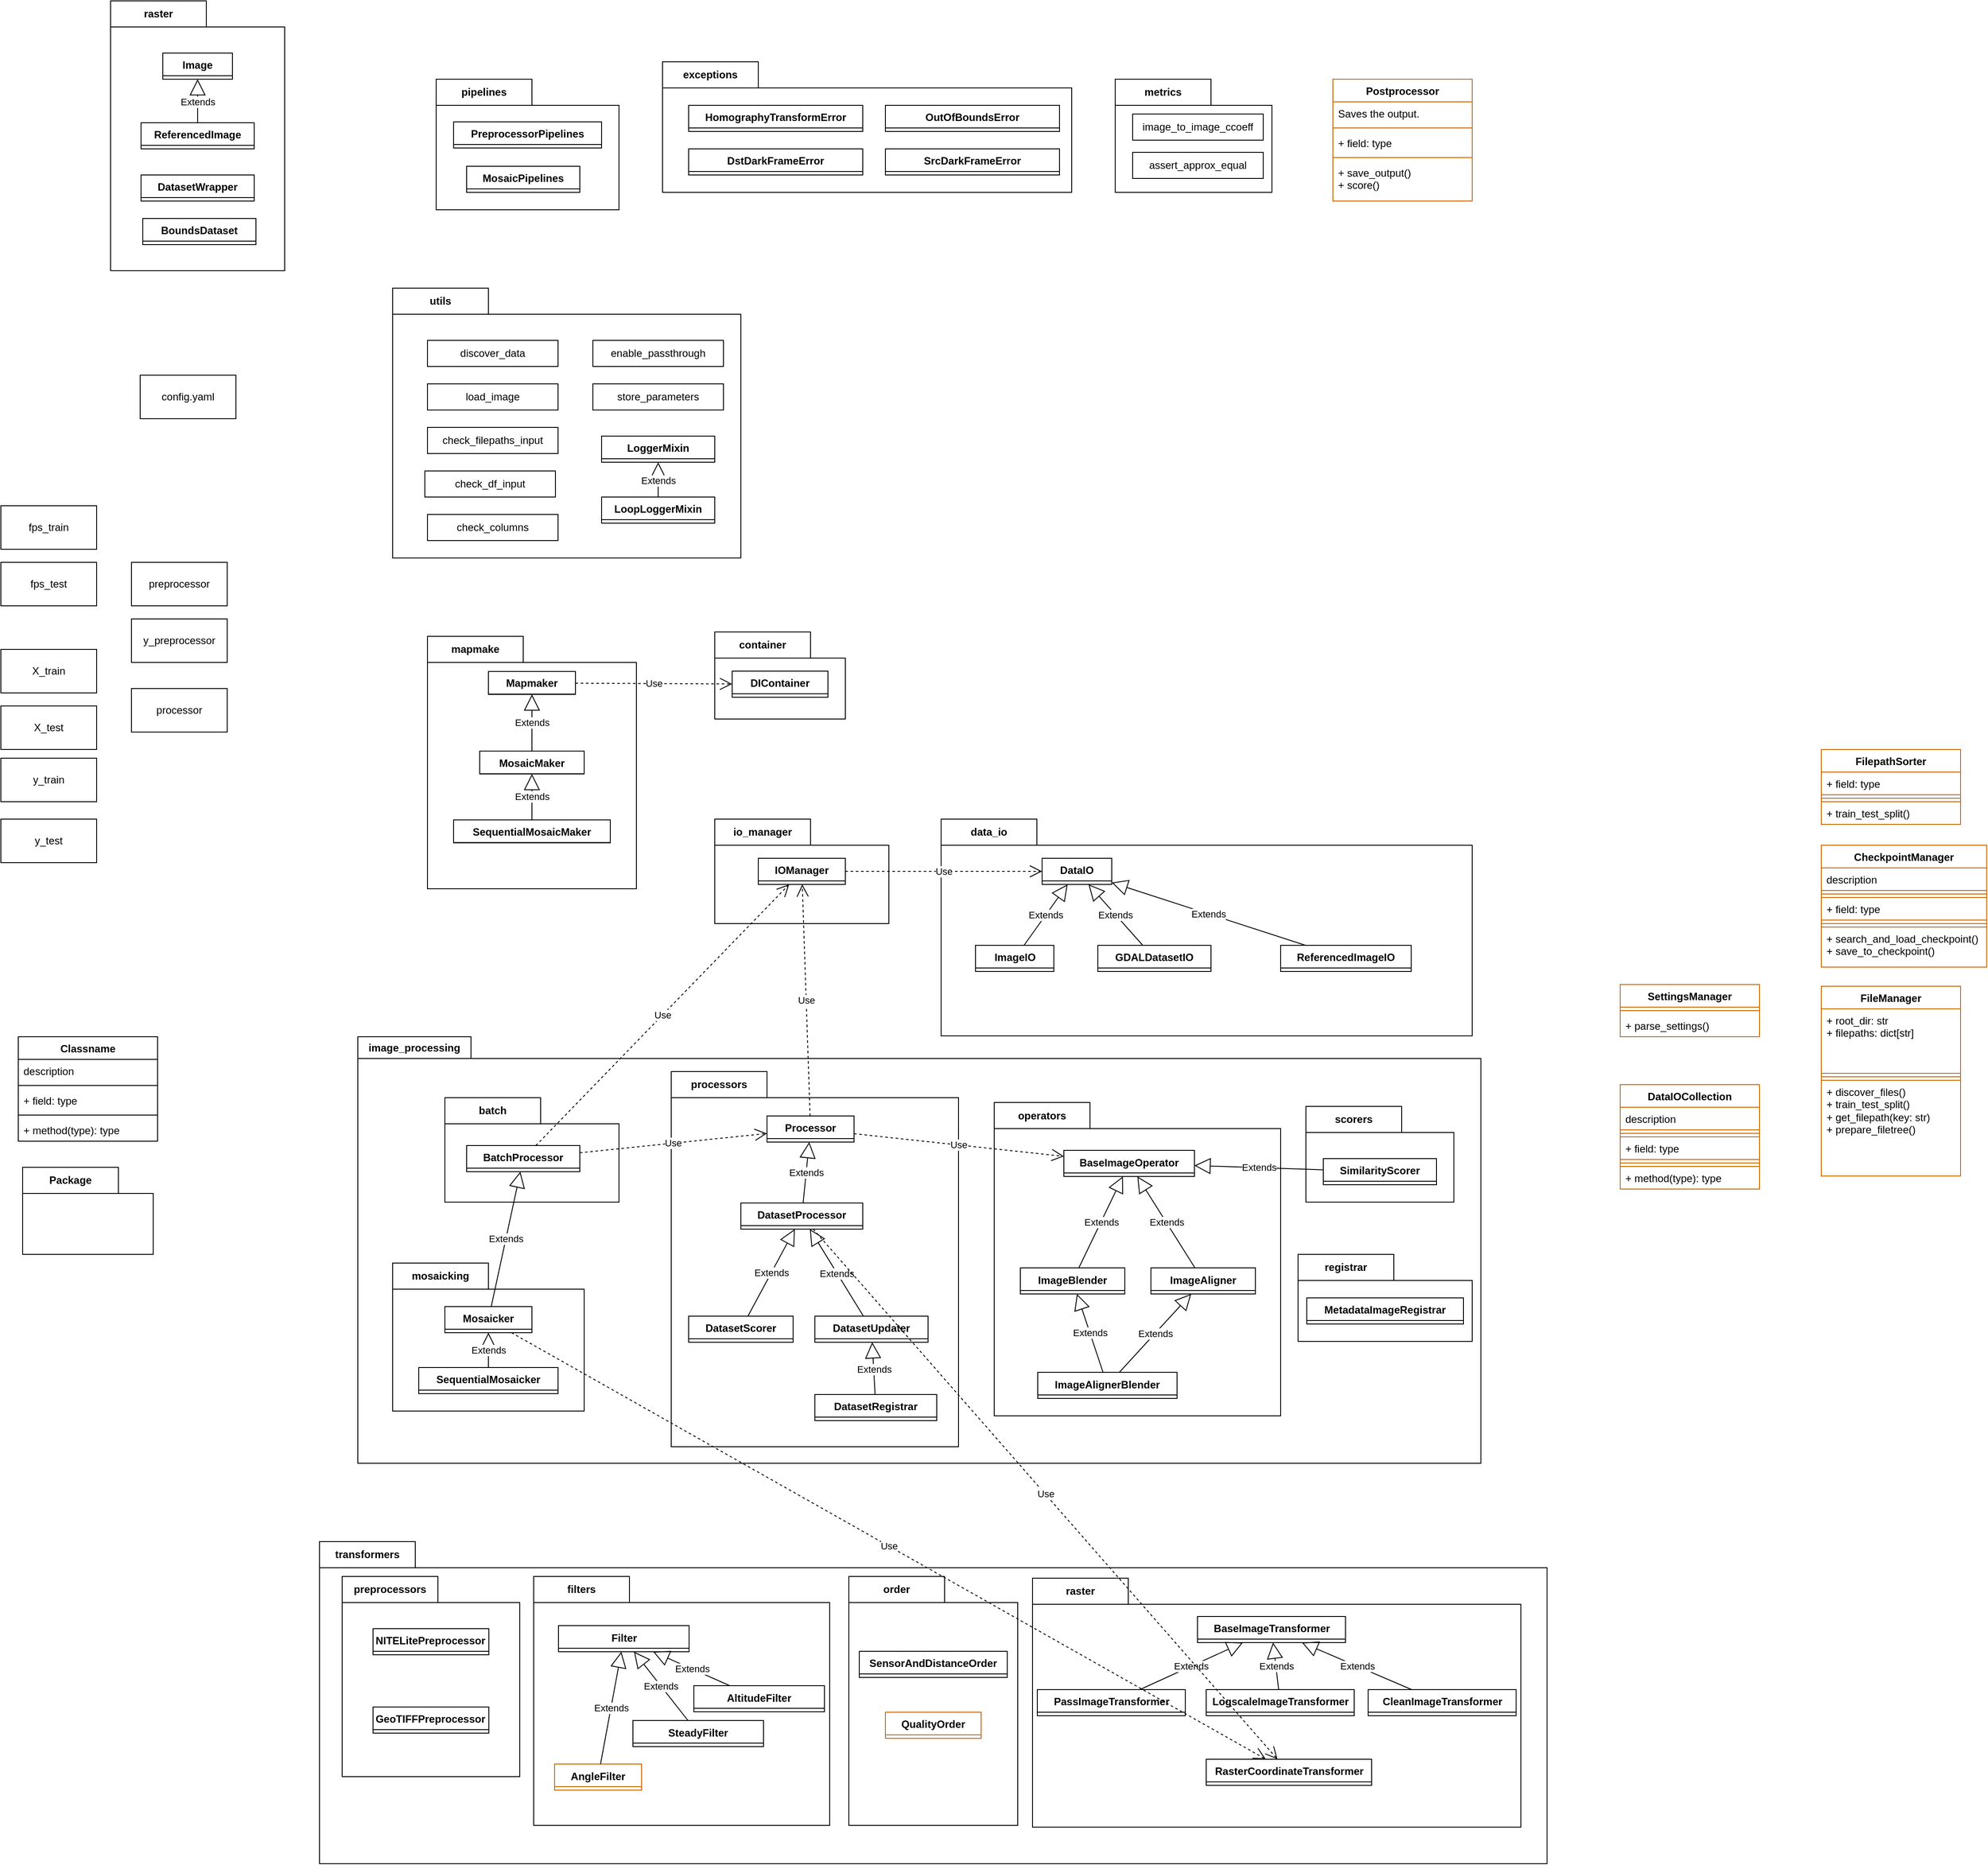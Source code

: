<mxfile version="23.1.2" type="google">
  <diagram id="C5RBs43oDa-KdzZeNtuy" name="Page-1">
    <mxGraphModel grid="1" page="1" gridSize="10" guides="1" tooltips="1" connect="1" arrows="1" fold="1" pageScale="1" pageWidth="827" pageHeight="1169" math="0" shadow="0">
      <root>
        <mxCell id="WIyWlLk6GJQsqaUBKTNV-0" />
        <mxCell id="WIyWlLk6GJQsqaUBKTNV-1" parent="WIyWlLk6GJQsqaUBKTNV-0" />
        <mxCell id="ACWDgODL4ZNQU07x5-xE-297" value="utils" style="shape=folder;fontStyle=1;tabWidth=110;tabHeight=30;tabPosition=left;html=1;boundedLbl=1;labelInHeader=1;container=1;collapsible=0;whiteSpace=wrap;" vertex="1" parent="WIyWlLk6GJQsqaUBKTNV-1">
          <mxGeometry x="-306" y="-750" width="400" height="310" as="geometry" />
        </mxCell>
        <mxCell id="ACWDgODL4ZNQU07x5-xE-298" value="" style="html=1;strokeColor=none;resizeWidth=1;resizeHeight=1;fillColor=none;part=1;connectable=0;allowArrows=0;deletable=0;whiteSpace=wrap;" vertex="1" parent="ACWDgODL4ZNQU07x5-xE-297">
          <mxGeometry width="400" height="217" relative="1" as="geometry">
            <mxPoint y="30" as="offset" />
          </mxGeometry>
        </mxCell>
        <mxCell id="ACWDgODL4ZNQU07x5-xE-277" value="discover_data" style="html=1;whiteSpace=wrap;" vertex="1" parent="ACWDgODL4ZNQU07x5-xE-297">
          <mxGeometry x="40" y="60" width="150" height="30" as="geometry" />
        </mxCell>
        <mxCell id="ACWDgODL4ZNQU07x5-xE-278" value="load_image" style="html=1;whiteSpace=wrap;" vertex="1" parent="ACWDgODL4ZNQU07x5-xE-297">
          <mxGeometry x="40" y="110" width="150" height="30" as="geometry" />
        </mxCell>
        <mxCell id="ACWDgODL4ZNQU07x5-xE-279" value="check_filepaths_input" style="html=1;whiteSpace=wrap;" vertex="1" parent="ACWDgODL4ZNQU07x5-xE-297">
          <mxGeometry x="40" y="160" width="150" height="30" as="geometry" />
        </mxCell>
        <mxCell id="ACWDgODL4ZNQU07x5-xE-280" value="check_df_input" style="html=1;whiteSpace=wrap;" vertex="1" parent="ACWDgODL4ZNQU07x5-xE-297">
          <mxGeometry x="37" y="210" width="150" height="30" as="geometry" />
        </mxCell>
        <mxCell id="ACWDgODL4ZNQU07x5-xE-281" value="check_columns" style="html=1;whiteSpace=wrap;" vertex="1" parent="ACWDgODL4ZNQU07x5-xE-297">
          <mxGeometry x="40" y="260" width="150" height="30" as="geometry" />
        </mxCell>
        <mxCell id="ACWDgODL4ZNQU07x5-xE-284" value="LoggerMixin" style="swimlane;fontStyle=1;align=center;verticalAlign=top;childLayout=stackLayout;horizontal=1;startSize=26;horizontalStack=0;resizeParent=1;resizeParentMax=0;resizeLast=0;collapsible=1;marginBottom=0;whiteSpace=wrap;html=1;" collapsed="1" vertex="1" parent="ACWDgODL4ZNQU07x5-xE-297">
          <mxGeometry x="240" y="170" width="130" height="30" as="geometry">
            <mxRectangle x="-390" y="1629" width="160" height="120" as="alternateBounds" />
          </mxGeometry>
        </mxCell>
        <mxCell id="ACWDgODL4ZNQU07x5-xE-285" value="description" style="text;strokeColor=none;fillColor=none;align=left;verticalAlign=top;spacingLeft=4;spacingRight=4;overflow=hidden;rotatable=0;points=[[0,0.5],[1,0.5]];portConstraint=eastwest;whiteSpace=wrap;html=1;" vertex="1" parent="ACWDgODL4ZNQU07x5-xE-284">
          <mxGeometry y="26" width="160" height="26" as="geometry" />
        </mxCell>
        <mxCell id="ACWDgODL4ZNQU07x5-xE-286" value="" style="line;strokeWidth=1;fillColor=none;align=left;verticalAlign=middle;spacingTop=-1;spacingLeft=3;spacingRight=3;rotatable=0;labelPosition=right;points=[];portConstraint=eastwest;strokeColor=inherit;" vertex="1" parent="ACWDgODL4ZNQU07x5-xE-284">
          <mxGeometry y="52" width="160" height="8" as="geometry" />
        </mxCell>
        <mxCell id="ACWDgODL4ZNQU07x5-xE-287" value="+ field: type" style="text;strokeColor=none;fillColor=none;align=left;verticalAlign=top;spacingLeft=4;spacingRight=4;overflow=hidden;rotatable=0;points=[[0,0.5],[1,0.5]];portConstraint=eastwest;whiteSpace=wrap;html=1;" vertex="1" parent="ACWDgODL4ZNQU07x5-xE-284">
          <mxGeometry y="60" width="160" height="26" as="geometry" />
        </mxCell>
        <mxCell id="ACWDgODL4ZNQU07x5-xE-288" value="" style="line;strokeWidth=1;fillColor=none;align=left;verticalAlign=middle;spacingTop=-1;spacingLeft=3;spacingRight=3;rotatable=0;labelPosition=right;points=[];portConstraint=eastwest;strokeColor=inherit;" vertex="1" parent="ACWDgODL4ZNQU07x5-xE-284">
          <mxGeometry y="86" width="160" height="8" as="geometry" />
        </mxCell>
        <mxCell id="ACWDgODL4ZNQU07x5-xE-289" value="+ method(type): type" style="text;strokeColor=none;fillColor=none;align=left;verticalAlign=top;spacingLeft=4;spacingRight=4;overflow=hidden;rotatable=0;points=[[0,0.5],[1,0.5]];portConstraint=eastwest;whiteSpace=wrap;html=1;" vertex="1" parent="ACWDgODL4ZNQU07x5-xE-284">
          <mxGeometry y="94" width="160" height="26" as="geometry" />
        </mxCell>
        <mxCell id="ACWDgODL4ZNQU07x5-xE-283" value="store_parameters" style="html=1;whiteSpace=wrap;" vertex="1" parent="ACWDgODL4ZNQU07x5-xE-297">
          <mxGeometry x="230" y="110" width="150" height="30" as="geometry" />
        </mxCell>
        <mxCell id="ACWDgODL4ZNQU07x5-xE-282" value="enable_passthrough" style="html=1;whiteSpace=wrap;" vertex="1" parent="ACWDgODL4ZNQU07x5-xE-297">
          <mxGeometry x="230" y="60" width="150" height="30" as="geometry" />
        </mxCell>
        <mxCell id="ACWDgODL4ZNQU07x5-xE-290" value="LoopLoggerMixin" style="swimlane;fontStyle=1;align=center;verticalAlign=top;childLayout=stackLayout;horizontal=1;startSize=26;horizontalStack=0;resizeParent=1;resizeParentMax=0;resizeLast=0;collapsible=1;marginBottom=0;whiteSpace=wrap;html=1;" collapsed="1" vertex="1" parent="ACWDgODL4ZNQU07x5-xE-297">
          <mxGeometry x="240" y="240" width="130" height="30" as="geometry">
            <mxRectangle x="-390" y="1629" width="160" height="120" as="alternateBounds" />
          </mxGeometry>
        </mxCell>
        <mxCell id="ACWDgODL4ZNQU07x5-xE-291" value="description" style="text;strokeColor=none;fillColor=none;align=left;verticalAlign=top;spacingLeft=4;spacingRight=4;overflow=hidden;rotatable=0;points=[[0,0.5],[1,0.5]];portConstraint=eastwest;whiteSpace=wrap;html=1;" vertex="1" parent="ACWDgODL4ZNQU07x5-xE-290">
          <mxGeometry y="26" width="160" height="26" as="geometry" />
        </mxCell>
        <mxCell id="ACWDgODL4ZNQU07x5-xE-292" value="" style="line;strokeWidth=1;fillColor=none;align=left;verticalAlign=middle;spacingTop=-1;spacingLeft=3;spacingRight=3;rotatable=0;labelPosition=right;points=[];portConstraint=eastwest;strokeColor=inherit;" vertex="1" parent="ACWDgODL4ZNQU07x5-xE-290">
          <mxGeometry y="52" width="160" height="8" as="geometry" />
        </mxCell>
        <mxCell id="ACWDgODL4ZNQU07x5-xE-293" value="+ field: type" style="text;strokeColor=none;fillColor=none;align=left;verticalAlign=top;spacingLeft=4;spacingRight=4;overflow=hidden;rotatable=0;points=[[0,0.5],[1,0.5]];portConstraint=eastwest;whiteSpace=wrap;html=1;" vertex="1" parent="ACWDgODL4ZNQU07x5-xE-290">
          <mxGeometry y="60" width="160" height="26" as="geometry" />
        </mxCell>
        <mxCell id="ACWDgODL4ZNQU07x5-xE-294" value="" style="line;strokeWidth=1;fillColor=none;align=left;verticalAlign=middle;spacingTop=-1;spacingLeft=3;spacingRight=3;rotatable=0;labelPosition=right;points=[];portConstraint=eastwest;strokeColor=inherit;" vertex="1" parent="ACWDgODL4ZNQU07x5-xE-290">
          <mxGeometry y="86" width="160" height="8" as="geometry" />
        </mxCell>
        <mxCell id="ACWDgODL4ZNQU07x5-xE-295" value="+ method(type): type" style="text;strokeColor=none;fillColor=none;align=left;verticalAlign=top;spacingLeft=4;spacingRight=4;overflow=hidden;rotatable=0;points=[[0,0.5],[1,0.5]];portConstraint=eastwest;whiteSpace=wrap;html=1;" vertex="1" parent="ACWDgODL4ZNQU07x5-xE-290">
          <mxGeometry y="94" width="160" height="26" as="geometry" />
        </mxCell>
        <mxCell id="ACWDgODL4ZNQU07x5-xE-296" value="Extends" style="endArrow=block;endSize=16;endFill=0;html=1;rounded=0;" edge="1" parent="ACWDgODL4ZNQU07x5-xE-297" source="ACWDgODL4ZNQU07x5-xE-290" target="ACWDgODL4ZNQU07x5-xE-284">
          <mxGeometry x="-0.013" width="160" relative="1" as="geometry">
            <mxPoint x="853" y="-90" as="sourcePoint" />
            <mxPoint x="943" y="-166" as="targetPoint" />
            <mxPoint as="offset" />
          </mxGeometry>
        </mxCell>
        <mxCell id="ACWDgODL4ZNQU07x5-xE-275" value="raster" style="shape=folder;fontStyle=1;tabWidth=110;tabHeight=30;tabPosition=left;html=1;boundedLbl=1;labelInHeader=1;container=1;collapsible=0;whiteSpace=wrap;" vertex="1" parent="WIyWlLk6GJQsqaUBKTNV-1">
          <mxGeometry x="-630" y="-1080" width="200" height="310" as="geometry" />
        </mxCell>
        <mxCell id="ACWDgODL4ZNQU07x5-xE-276" value="" style="html=1;strokeColor=none;resizeWidth=1;resizeHeight=1;fillColor=none;part=1;connectable=0;allowArrows=0;deletable=0;whiteSpace=wrap;" vertex="1" parent="ACWDgODL4ZNQU07x5-xE-275">
          <mxGeometry width="200" height="217" relative="1" as="geometry">
            <mxPoint y="30" as="offset" />
          </mxGeometry>
        </mxCell>
        <mxCell id="ACWDgODL4ZNQU07x5-xE-0" value="Image" style="swimlane;fontStyle=1;align=center;verticalAlign=top;childLayout=stackLayout;horizontal=1;startSize=26;horizontalStack=0;resizeParent=1;resizeParentMax=0;resizeLast=0;collapsible=1;marginBottom=0;whiteSpace=wrap;html=1;strokeColor=#000000;" collapsed="1" vertex="1" parent="ACWDgODL4ZNQU07x5-xE-275">
          <mxGeometry x="60" y="60" width="80" height="30" as="geometry">
            <mxRectangle x="20" y="1330" width="160" height="276" as="alternateBounds" />
          </mxGeometry>
        </mxCell>
        <mxCell id="ACWDgODL4ZNQU07x5-xE-1" value="Convenience class for image manipulations. Good for exploration and checking results. Use inside complex code is discouraged, since the convenience choices make tracking the individual choices made harder." style="text;strokeColor=none;fillColor=none;align=left;verticalAlign=top;spacingLeft=4;spacingRight=4;overflow=hidden;rotatable=0;points=[[0,0.5],[1,0.5]];portConstraint=eastwest;whiteSpace=wrap;html=1;" vertex="1" parent="ACWDgODL4ZNQU07x5-xE-0">
          <mxGeometry y="26" width="160" height="134" as="geometry" />
        </mxCell>
        <mxCell id="ACWDgODL4ZNQU07x5-xE-2" value="" style="line;strokeWidth=1;fillColor=none;align=left;verticalAlign=middle;spacingTop=-1;spacingLeft=3;spacingRight=3;rotatable=0;labelPosition=right;points=[];portConstraint=eastwest;strokeColor=inherit;" vertex="1" parent="ACWDgODL4ZNQU07x5-xE-0">
          <mxGeometry y="160" width="160" height="8" as="geometry" />
        </mxCell>
        <mxCell id="ACWDgODL4ZNQU07x5-xE-3" value="+ field: type" style="text;strokeColor=none;fillColor=none;align=left;verticalAlign=top;spacingLeft=4;spacingRight=4;overflow=hidden;rotatable=0;points=[[0,0.5],[1,0.5]];portConstraint=eastwest;whiteSpace=wrap;html=1;" vertex="1" parent="ACWDgODL4ZNQU07x5-xE-0">
          <mxGeometry y="168" width="160" height="54" as="geometry" />
        </mxCell>
        <mxCell id="ACWDgODL4ZNQU07x5-xE-4" value="" style="line;strokeWidth=1;fillColor=none;align=left;verticalAlign=middle;spacingTop=-1;spacingLeft=3;spacingRight=3;rotatable=0;labelPosition=right;points=[];portConstraint=eastwest;strokeColor=inherit;" vertex="1" parent="ACWDgODL4ZNQU07x5-xE-0">
          <mxGeometry y="222" width="160" height="8" as="geometry" />
        </mxCell>
        <mxCell id="ACWDgODL4ZNQU07x5-xE-5" value="+ method(type): type" style="text;strokeColor=none;fillColor=none;align=left;verticalAlign=top;spacingLeft=4;spacingRight=4;overflow=hidden;rotatable=0;points=[[0,0.5],[1,0.5]];portConstraint=eastwest;whiteSpace=wrap;html=1;" vertex="1" parent="ACWDgODL4ZNQU07x5-xE-0">
          <mxGeometry y="230" width="160" height="46" as="geometry" />
        </mxCell>
        <mxCell id="ACWDgODL4ZNQU07x5-xE-256" value="ReferencedImage" style="swimlane;fontStyle=1;align=center;verticalAlign=top;childLayout=stackLayout;horizontal=1;startSize=26;horizontalStack=0;resizeParent=1;resizeParentMax=0;resizeLast=0;collapsible=1;marginBottom=0;whiteSpace=wrap;html=1;strokeColor=#000000;" collapsed="1" vertex="1" parent="ACWDgODL4ZNQU07x5-xE-275">
          <mxGeometry x="35" y="140" width="130" height="30" as="geometry">
            <mxRectangle x="20" y="1330" width="160" height="276" as="alternateBounds" />
          </mxGeometry>
        </mxCell>
        <mxCell id="ACWDgODL4ZNQU07x5-xE-257" value="Convenience class for image manipulations. Good for exploration and checking results. Use inside complex code is discouraged, since the convenience choices make tracking the individual choices made harder." style="text;strokeColor=none;fillColor=none;align=left;verticalAlign=top;spacingLeft=4;spacingRight=4;overflow=hidden;rotatable=0;points=[[0,0.5],[1,0.5]];portConstraint=eastwest;whiteSpace=wrap;html=1;" vertex="1" parent="ACWDgODL4ZNQU07x5-xE-256">
          <mxGeometry y="26" width="160" height="134" as="geometry" />
        </mxCell>
        <mxCell id="ACWDgODL4ZNQU07x5-xE-258" value="" style="line;strokeWidth=1;fillColor=none;align=left;verticalAlign=middle;spacingTop=-1;spacingLeft=3;spacingRight=3;rotatable=0;labelPosition=right;points=[];portConstraint=eastwest;strokeColor=inherit;" vertex="1" parent="ACWDgODL4ZNQU07x5-xE-256">
          <mxGeometry y="160" width="160" height="8" as="geometry" />
        </mxCell>
        <mxCell id="ACWDgODL4ZNQU07x5-xE-259" value="+ field: type" style="text;strokeColor=none;fillColor=none;align=left;verticalAlign=top;spacingLeft=4;spacingRight=4;overflow=hidden;rotatable=0;points=[[0,0.5],[1,0.5]];portConstraint=eastwest;whiteSpace=wrap;html=1;" vertex="1" parent="ACWDgODL4ZNQU07x5-xE-256">
          <mxGeometry y="168" width="160" height="54" as="geometry" />
        </mxCell>
        <mxCell id="ACWDgODL4ZNQU07x5-xE-260" value="" style="line;strokeWidth=1;fillColor=none;align=left;verticalAlign=middle;spacingTop=-1;spacingLeft=3;spacingRight=3;rotatable=0;labelPosition=right;points=[];portConstraint=eastwest;strokeColor=inherit;" vertex="1" parent="ACWDgODL4ZNQU07x5-xE-256">
          <mxGeometry y="222" width="160" height="8" as="geometry" />
        </mxCell>
        <mxCell id="ACWDgODL4ZNQU07x5-xE-261" value="+ method(type): type" style="text;strokeColor=none;fillColor=none;align=left;verticalAlign=top;spacingLeft=4;spacingRight=4;overflow=hidden;rotatable=0;points=[[0,0.5],[1,0.5]];portConstraint=eastwest;whiteSpace=wrap;html=1;" vertex="1" parent="ACWDgODL4ZNQU07x5-xE-256">
          <mxGeometry y="230" width="160" height="46" as="geometry" />
        </mxCell>
        <mxCell id="ACWDgODL4ZNQU07x5-xE-262" value="Extends" style="endArrow=block;endSize=16;endFill=0;html=1;rounded=0;" edge="1" parent="ACWDgODL4ZNQU07x5-xE-275" source="ACWDgODL4ZNQU07x5-xE-256" target="ACWDgODL4ZNQU07x5-xE-0">
          <mxGeometry x="-0.013" width="160" relative="1" as="geometry">
            <mxPoint x="707" y="500" as="sourcePoint" />
            <mxPoint x="919" y="424" as="targetPoint" />
            <mxPoint as="offset" />
          </mxGeometry>
        </mxCell>
        <mxCell id="ACWDgODL4ZNQU07x5-xE-263" value="DatasetWrapper" style="swimlane;fontStyle=1;align=center;verticalAlign=top;childLayout=stackLayout;horizontal=1;startSize=26;horizontalStack=0;resizeParent=1;resizeParentMax=0;resizeLast=0;collapsible=1;marginBottom=0;whiteSpace=wrap;html=1;strokeColor=#000000;" collapsed="1" vertex="1" parent="ACWDgODL4ZNQU07x5-xE-275">
          <mxGeometry x="35" y="200" width="130" height="30" as="geometry">
            <mxRectangle x="20" y="1330" width="160" height="276" as="alternateBounds" />
          </mxGeometry>
        </mxCell>
        <mxCell id="ACWDgODL4ZNQU07x5-xE-264" value="Convenience class for image manipulations. Good for exploration and checking results. Use inside complex code is discouraged, since the convenience choices make tracking the individual choices made harder." style="text;strokeColor=none;fillColor=none;align=left;verticalAlign=top;spacingLeft=4;spacingRight=4;overflow=hidden;rotatable=0;points=[[0,0.5],[1,0.5]];portConstraint=eastwest;whiteSpace=wrap;html=1;" vertex="1" parent="ACWDgODL4ZNQU07x5-xE-263">
          <mxGeometry y="26" width="160" height="134" as="geometry" />
        </mxCell>
        <mxCell id="ACWDgODL4ZNQU07x5-xE-265" value="" style="line;strokeWidth=1;fillColor=none;align=left;verticalAlign=middle;spacingTop=-1;spacingLeft=3;spacingRight=3;rotatable=0;labelPosition=right;points=[];portConstraint=eastwest;strokeColor=inherit;" vertex="1" parent="ACWDgODL4ZNQU07x5-xE-263">
          <mxGeometry y="160" width="160" height="8" as="geometry" />
        </mxCell>
        <mxCell id="ACWDgODL4ZNQU07x5-xE-266" value="+ field: type" style="text;strokeColor=none;fillColor=none;align=left;verticalAlign=top;spacingLeft=4;spacingRight=4;overflow=hidden;rotatable=0;points=[[0,0.5],[1,0.5]];portConstraint=eastwest;whiteSpace=wrap;html=1;" vertex="1" parent="ACWDgODL4ZNQU07x5-xE-263">
          <mxGeometry y="168" width="160" height="54" as="geometry" />
        </mxCell>
        <mxCell id="ACWDgODL4ZNQU07x5-xE-267" value="" style="line;strokeWidth=1;fillColor=none;align=left;verticalAlign=middle;spacingTop=-1;spacingLeft=3;spacingRight=3;rotatable=0;labelPosition=right;points=[];portConstraint=eastwest;strokeColor=inherit;" vertex="1" parent="ACWDgODL4ZNQU07x5-xE-263">
          <mxGeometry y="222" width="160" height="8" as="geometry" />
        </mxCell>
        <mxCell id="ACWDgODL4ZNQU07x5-xE-268" value="+ method(type): type" style="text;strokeColor=none;fillColor=none;align=left;verticalAlign=top;spacingLeft=4;spacingRight=4;overflow=hidden;rotatable=0;points=[[0,0.5],[1,0.5]];portConstraint=eastwest;whiteSpace=wrap;html=1;" vertex="1" parent="ACWDgODL4ZNQU07x5-xE-263">
          <mxGeometry y="230" width="160" height="46" as="geometry" />
        </mxCell>
        <mxCell id="ACWDgODL4ZNQU07x5-xE-269" value="BoundsDataset" style="swimlane;fontStyle=1;align=center;verticalAlign=top;childLayout=stackLayout;horizontal=1;startSize=26;horizontalStack=0;resizeParent=1;resizeParentMax=0;resizeLast=0;collapsible=1;marginBottom=0;whiteSpace=wrap;html=1;strokeColor=#000000;" collapsed="1" vertex="1" parent="ACWDgODL4ZNQU07x5-xE-275">
          <mxGeometry x="37" y="250" width="130" height="30" as="geometry">
            <mxRectangle x="20" y="1330" width="160" height="276" as="alternateBounds" />
          </mxGeometry>
        </mxCell>
        <mxCell id="ACWDgODL4ZNQU07x5-xE-270" value="Convenience class for image manipulations. Good for exploration and checking results. Use inside complex code is discouraged, since the convenience choices make tracking the individual choices made harder." style="text;strokeColor=none;fillColor=none;align=left;verticalAlign=top;spacingLeft=4;spacingRight=4;overflow=hidden;rotatable=0;points=[[0,0.5],[1,0.5]];portConstraint=eastwest;whiteSpace=wrap;html=1;" vertex="1" parent="ACWDgODL4ZNQU07x5-xE-269">
          <mxGeometry y="26" width="160" height="134" as="geometry" />
        </mxCell>
        <mxCell id="ACWDgODL4ZNQU07x5-xE-271" value="" style="line;strokeWidth=1;fillColor=none;align=left;verticalAlign=middle;spacingTop=-1;spacingLeft=3;spacingRight=3;rotatable=0;labelPosition=right;points=[];portConstraint=eastwest;strokeColor=inherit;" vertex="1" parent="ACWDgODL4ZNQU07x5-xE-269">
          <mxGeometry y="160" width="160" height="8" as="geometry" />
        </mxCell>
        <mxCell id="ACWDgODL4ZNQU07x5-xE-272" value="+ field: type" style="text;strokeColor=none;fillColor=none;align=left;verticalAlign=top;spacingLeft=4;spacingRight=4;overflow=hidden;rotatable=0;points=[[0,0.5],[1,0.5]];portConstraint=eastwest;whiteSpace=wrap;html=1;" vertex="1" parent="ACWDgODL4ZNQU07x5-xE-269">
          <mxGeometry y="168" width="160" height="54" as="geometry" />
        </mxCell>
        <mxCell id="ACWDgODL4ZNQU07x5-xE-273" value="" style="line;strokeWidth=1;fillColor=none;align=left;verticalAlign=middle;spacingTop=-1;spacingLeft=3;spacingRight=3;rotatable=0;labelPosition=right;points=[];portConstraint=eastwest;strokeColor=inherit;" vertex="1" parent="ACWDgODL4ZNQU07x5-xE-269">
          <mxGeometry y="222" width="160" height="8" as="geometry" />
        </mxCell>
        <mxCell id="ACWDgODL4ZNQU07x5-xE-274" value="+ method(type): type" style="text;strokeColor=none;fillColor=none;align=left;verticalAlign=top;spacingLeft=4;spacingRight=4;overflow=hidden;rotatable=0;points=[[0,0.5],[1,0.5]];portConstraint=eastwest;whiteSpace=wrap;html=1;" vertex="1" parent="ACWDgODL4ZNQU07x5-xE-269">
          <mxGeometry y="230" width="160" height="46" as="geometry" />
        </mxCell>
        <mxCell id="ACWDgODL4ZNQU07x5-xE-253" value="transformers" style="shape=folder;fontStyle=1;tabWidth=110;tabHeight=30;tabPosition=left;html=1;boundedLbl=1;labelInHeader=1;container=1;collapsible=0;whiteSpace=wrap;" vertex="1" parent="WIyWlLk6GJQsqaUBKTNV-1">
          <mxGeometry x="-390" y="690" width="1410" height="370" as="geometry" />
        </mxCell>
        <mxCell id="ACWDgODL4ZNQU07x5-xE-254" value="" style="html=1;strokeColor=none;resizeWidth=1;resizeHeight=1;fillColor=none;part=1;connectable=0;allowArrows=0;deletable=0;whiteSpace=wrap;" vertex="1" parent="ACWDgODL4ZNQU07x5-xE-253">
          <mxGeometry width="1410" height="196" relative="1" as="geometry">
            <mxPoint y="30" as="offset" />
          </mxGeometry>
        </mxCell>
        <mxCell id="2o0DuZSaROUY531fXOJE-0" value="preprocessors" style="shape=folder;fontStyle=1;tabWidth=110;tabHeight=30;tabPosition=left;html=1;boundedLbl=1;labelInHeader=1;container=1;collapsible=0;whiteSpace=wrap;" vertex="1" parent="ACWDgODL4ZNQU07x5-xE-253">
          <mxGeometry x="26" y="40" width="204" height="230" as="geometry" />
        </mxCell>
        <mxCell id="2o0DuZSaROUY531fXOJE-1" value="" style="html=1;strokeColor=none;resizeWidth=1;resizeHeight=1;fillColor=none;part=1;connectable=0;allowArrows=0;deletable=0;whiteSpace=wrap;" vertex="1" parent="2o0DuZSaROUY531fXOJE-0">
          <mxGeometry width="204.0" height="161" relative="1" as="geometry">
            <mxPoint y="30" as="offset" />
          </mxGeometry>
        </mxCell>
        <mxCell id="ACWDgODL4ZNQU07x5-xE-198" value="NITELitePreprocessor" style="swimlane;fontStyle=1;align=center;verticalAlign=top;childLayout=stackLayout;horizontal=1;startSize=26;horizontalStack=0;resizeParent=1;resizeParentMax=0;resizeLast=0;collapsible=1;marginBottom=0;whiteSpace=wrap;html=1;" collapsed="1" vertex="1" parent="2o0DuZSaROUY531fXOJE-0">
          <mxGeometry x="35.478" y="60" width="133.043" height="30" as="geometry">
            <mxRectangle x="-480" y="920" width="160" height="150" as="alternateBounds" />
          </mxGeometry>
        </mxCell>
        <mxCell id="ACWDgODL4ZNQU07x5-xE-199" value="Transforms filepaths and metadata into data products (to the extent allowed by memory)." style="text;strokeColor=none;fillColor=none;align=left;verticalAlign=top;spacingLeft=4;spacingRight=4;overflow=hidden;rotatable=0;points=[[0,0.5],[1,0.5]];portConstraint=eastwest;whiteSpace=wrap;html=1;" vertex="1" parent="ACWDgODL4ZNQU07x5-xE-198">
          <mxGeometry y="26" width="141.913" height="74" as="geometry" />
        </mxCell>
        <mxCell id="ACWDgODL4ZNQU07x5-xE-200" value="" style="line;strokeWidth=1;fillColor=none;align=left;verticalAlign=middle;spacingTop=-1;spacingLeft=3;spacingRight=3;rotatable=0;labelPosition=right;points=[];portConstraint=eastwest;strokeColor=inherit;" vertex="1" parent="ACWDgODL4ZNQU07x5-xE-198">
          <mxGeometry y="100" width="141.913" height="8" as="geometry" />
        </mxCell>
        <mxCell id="ACWDgODL4ZNQU07x5-xE-201" value="+ fit()&lt;br&gt;+ transform()" style="text;strokeColor=none;fillColor=none;align=left;verticalAlign=top;spacingLeft=4;spacingRight=4;overflow=hidden;rotatable=0;points=[[0,0.5],[1,0.5]];portConstraint=eastwest;whiteSpace=wrap;html=1;" vertex="1" parent="ACWDgODL4ZNQU07x5-xE-198">
          <mxGeometry y="108" width="141.913" height="42" as="geometry" />
        </mxCell>
        <mxCell id="ACWDgODL4ZNQU07x5-xE-203" value="GeoTIFFPreprocessor" style="swimlane;fontStyle=1;align=center;verticalAlign=top;childLayout=stackLayout;horizontal=1;startSize=26;horizontalStack=0;resizeParent=1;resizeParentMax=0;resizeLast=0;collapsible=1;marginBottom=0;whiteSpace=wrap;html=1;" collapsed="1" vertex="1" parent="2o0DuZSaROUY531fXOJE-0">
          <mxGeometry x="35.478" y="150" width="133.043" height="30" as="geometry">
            <mxRectangle x="-480" y="920" width="160" height="150" as="alternateBounds" />
          </mxGeometry>
        </mxCell>
        <mxCell id="ACWDgODL4ZNQU07x5-xE-204" value="Transforms filepaths and metadata into data products (to the extent allowed by memory)." style="text;strokeColor=none;fillColor=none;align=left;verticalAlign=top;spacingLeft=4;spacingRight=4;overflow=hidden;rotatable=0;points=[[0,0.5],[1,0.5]];portConstraint=eastwest;whiteSpace=wrap;html=1;" vertex="1" parent="ACWDgODL4ZNQU07x5-xE-203">
          <mxGeometry y="26" width="141.913" height="74" as="geometry" />
        </mxCell>
        <mxCell id="ACWDgODL4ZNQU07x5-xE-205" value="" style="line;strokeWidth=1;fillColor=none;align=left;verticalAlign=middle;spacingTop=-1;spacingLeft=3;spacingRight=3;rotatable=0;labelPosition=right;points=[];portConstraint=eastwest;strokeColor=inherit;" vertex="1" parent="ACWDgODL4ZNQU07x5-xE-203">
          <mxGeometry y="100" width="141.913" height="8" as="geometry" />
        </mxCell>
        <mxCell id="ACWDgODL4ZNQU07x5-xE-206" value="+ fit()&lt;br&gt;+ transform()" style="text;strokeColor=none;fillColor=none;align=left;verticalAlign=top;spacingLeft=4;spacingRight=4;overflow=hidden;rotatable=0;points=[[0,0.5],[1,0.5]];portConstraint=eastwest;whiteSpace=wrap;html=1;" vertex="1" parent="ACWDgODL4ZNQU07x5-xE-203">
          <mxGeometry y="108" width="141.913" height="42" as="geometry" />
        </mxCell>
        <mxCell id="2o0DuZSaROUY531fXOJE-2" value="filters" style="shape=folder;fontStyle=1;tabWidth=110;tabHeight=30;tabPosition=left;html=1;boundedLbl=1;labelInHeader=1;container=1;collapsible=0;whiteSpace=wrap;" vertex="1" parent="ACWDgODL4ZNQU07x5-xE-253">
          <mxGeometry x="246" y="40" width="340" height="286" as="geometry" />
        </mxCell>
        <mxCell id="2o0DuZSaROUY531fXOJE-3" value="" style="html=1;strokeColor=none;resizeWidth=1;resizeHeight=1;fillColor=none;part=1;connectable=0;allowArrows=0;deletable=0;whiteSpace=wrap;" vertex="1" parent="2o0DuZSaROUY531fXOJE-2">
          <mxGeometry width="340" height="200.2" relative="1" as="geometry">
            <mxPoint y="30" as="offset" />
          </mxGeometry>
        </mxCell>
        <mxCell id="ACWDgODL4ZNQU07x5-xE-209" value="Filter" style="swimlane;fontStyle=1;align=center;verticalAlign=top;childLayout=stackLayout;horizontal=1;startSize=26;horizontalStack=0;resizeParent=1;resizeParentMax=0;resizeLast=0;collapsible=1;marginBottom=0;whiteSpace=wrap;html=1;" collapsed="1" vertex="1" parent="2o0DuZSaROUY531fXOJE-2">
          <mxGeometry x="28.5" y="56.5" width="150" height="30" as="geometry">
            <mxRectangle x="-480" y="920" width="160" height="150" as="alternateBounds" />
          </mxGeometry>
        </mxCell>
        <mxCell id="ACWDgODL4ZNQU07x5-xE-210" value="Transforms filepaths and metadata into data products (to the extent allowed by memory)." style="text;strokeColor=none;fillColor=none;align=left;verticalAlign=top;spacingLeft=4;spacingRight=4;overflow=hidden;rotatable=0;points=[[0,0.5],[1,0.5]];portConstraint=eastwest;whiteSpace=wrap;html=1;" vertex="1" parent="ACWDgODL4ZNQU07x5-xE-209">
          <mxGeometry y="26" width="160" height="74" as="geometry" />
        </mxCell>
        <mxCell id="ACWDgODL4ZNQU07x5-xE-211" value="" style="line;strokeWidth=1;fillColor=none;align=left;verticalAlign=middle;spacingTop=-1;spacingLeft=3;spacingRight=3;rotatable=0;labelPosition=right;points=[];portConstraint=eastwest;strokeColor=inherit;" vertex="1" parent="ACWDgODL4ZNQU07x5-xE-209">
          <mxGeometry y="100" width="160" height="8" as="geometry" />
        </mxCell>
        <mxCell id="ACWDgODL4ZNQU07x5-xE-212" value="+ fit()&lt;br&gt;+ transform()" style="text;strokeColor=none;fillColor=none;align=left;verticalAlign=top;spacingLeft=4;spacingRight=4;overflow=hidden;rotatable=0;points=[[0,0.5],[1,0.5]];portConstraint=eastwest;whiteSpace=wrap;html=1;" vertex="1" parent="ACWDgODL4ZNQU07x5-xE-209">
          <mxGeometry y="108" width="160" height="42" as="geometry" />
        </mxCell>
        <mxCell id="ACWDgODL4ZNQU07x5-xE-214" value="AltitudeFilter" style="swimlane;fontStyle=1;align=center;verticalAlign=top;childLayout=stackLayout;horizontal=1;startSize=26;horizontalStack=0;resizeParent=1;resizeParentMax=0;resizeLast=0;collapsible=1;marginBottom=0;whiteSpace=wrap;html=1;" collapsed="1" vertex="1" parent="2o0DuZSaROUY531fXOJE-2">
          <mxGeometry x="184" y="125.5" width="150" height="30" as="geometry">
            <mxRectangle x="-480" y="920" width="160" height="150" as="alternateBounds" />
          </mxGeometry>
        </mxCell>
        <mxCell id="ACWDgODL4ZNQU07x5-xE-215" value="Transforms filepaths and metadata into data products (to the extent allowed by memory)." style="text;strokeColor=none;fillColor=none;align=left;verticalAlign=top;spacingLeft=4;spacingRight=4;overflow=hidden;rotatable=0;points=[[0,0.5],[1,0.5]];portConstraint=eastwest;whiteSpace=wrap;html=1;" vertex="1" parent="ACWDgODL4ZNQU07x5-xE-214">
          <mxGeometry y="26" width="160" height="74" as="geometry" />
        </mxCell>
        <mxCell id="ACWDgODL4ZNQU07x5-xE-216" value="" style="line;strokeWidth=1;fillColor=none;align=left;verticalAlign=middle;spacingTop=-1;spacingLeft=3;spacingRight=3;rotatable=0;labelPosition=right;points=[];portConstraint=eastwest;strokeColor=inherit;" vertex="1" parent="ACWDgODL4ZNQU07x5-xE-214">
          <mxGeometry y="100" width="160" height="8" as="geometry" />
        </mxCell>
        <mxCell id="ACWDgODL4ZNQU07x5-xE-217" value="+ fit()&lt;br&gt;+ transform()" style="text;strokeColor=none;fillColor=none;align=left;verticalAlign=top;spacingLeft=4;spacingRight=4;overflow=hidden;rotatable=0;points=[[0,0.5],[1,0.5]];portConstraint=eastwest;whiteSpace=wrap;html=1;" vertex="1" parent="ACWDgODL4ZNQU07x5-xE-214">
          <mxGeometry y="108" width="160" height="42" as="geometry" />
        </mxCell>
        <mxCell id="ACWDgODL4ZNQU07x5-xE-219" value="SteadyFilter" style="swimlane;fontStyle=1;align=center;verticalAlign=top;childLayout=stackLayout;horizontal=1;startSize=26;horizontalStack=0;resizeParent=1;resizeParentMax=0;resizeLast=0;collapsible=1;marginBottom=0;whiteSpace=wrap;html=1;" collapsed="1" vertex="1" parent="2o0DuZSaROUY531fXOJE-2">
          <mxGeometry x="114" y="165.5" width="150" height="30" as="geometry">
            <mxRectangle x="-480" y="920" width="160" height="150" as="alternateBounds" />
          </mxGeometry>
        </mxCell>
        <mxCell id="ACWDgODL4ZNQU07x5-xE-220" value="Transforms filepaths and metadata into data products (to the extent allowed by memory)." style="text;strokeColor=none;fillColor=none;align=left;verticalAlign=top;spacingLeft=4;spacingRight=4;overflow=hidden;rotatable=0;points=[[0,0.5],[1,0.5]];portConstraint=eastwest;whiteSpace=wrap;html=1;" vertex="1" parent="ACWDgODL4ZNQU07x5-xE-219">
          <mxGeometry y="26" width="160" height="74" as="geometry" />
        </mxCell>
        <mxCell id="ACWDgODL4ZNQU07x5-xE-221" value="" style="line;strokeWidth=1;fillColor=none;align=left;verticalAlign=middle;spacingTop=-1;spacingLeft=3;spacingRight=3;rotatable=0;labelPosition=right;points=[];portConstraint=eastwest;strokeColor=inherit;" vertex="1" parent="ACWDgODL4ZNQU07x5-xE-219">
          <mxGeometry y="100" width="160" height="8" as="geometry" />
        </mxCell>
        <mxCell id="ACWDgODL4ZNQU07x5-xE-222" value="+ fit()&lt;br&gt;+ transform()" style="text;strokeColor=none;fillColor=none;align=left;verticalAlign=top;spacingLeft=4;spacingRight=4;overflow=hidden;rotatable=0;points=[[0,0.5],[1,0.5]];portConstraint=eastwest;whiteSpace=wrap;html=1;" vertex="1" parent="ACWDgODL4ZNQU07x5-xE-219">
          <mxGeometry y="108" width="160" height="42" as="geometry" />
        </mxCell>
        <mxCell id="ACWDgODL4ZNQU07x5-xE-319" value="AngleFilter" style="swimlane;fontStyle=1;align=center;verticalAlign=top;childLayout=stackLayout;horizontal=1;startSize=26;horizontalStack=0;resizeParent=1;resizeParentMax=0;resizeLast=0;collapsible=1;marginBottom=0;whiteSpace=wrap;html=1;strokeColor=#CC6600;" vertex="1" collapsed="1" parent="2o0DuZSaROUY531fXOJE-2">
          <mxGeometry x="24" y="215.5" width="100" height="30" as="geometry">
            <mxRectangle x="920" y="-220" width="160" height="120" as="alternateBounds" />
          </mxGeometry>
        </mxCell>
        <mxCell id="ACWDgODL4ZNQU07x5-xE-320" value="description" style="text;strokeColor=none;fillColor=none;align=left;verticalAlign=top;spacingLeft=4;spacingRight=4;overflow=hidden;rotatable=0;points=[[0,0.5],[1,0.5]];portConstraint=eastwest;whiteSpace=wrap;html=1;" vertex="1" parent="ACWDgODL4ZNQU07x5-xE-319">
          <mxGeometry y="26" width="160" height="26" as="geometry" />
        </mxCell>
        <mxCell id="ACWDgODL4ZNQU07x5-xE-321" value="" style="line;strokeWidth=1;fillColor=none;align=left;verticalAlign=middle;spacingTop=-1;spacingLeft=3;spacingRight=3;rotatable=0;labelPosition=right;points=[];portConstraint=eastwest;strokeColor=inherit;" vertex="1" parent="ACWDgODL4ZNQU07x5-xE-319">
          <mxGeometry y="52" width="160" height="8" as="geometry" />
        </mxCell>
        <mxCell id="ACWDgODL4ZNQU07x5-xE-322" value="+ field: type" style="text;strokeColor=none;fillColor=none;align=left;verticalAlign=top;spacingLeft=4;spacingRight=4;overflow=hidden;rotatable=0;points=[[0,0.5],[1,0.5]];portConstraint=eastwest;whiteSpace=wrap;html=1;" vertex="1" parent="ACWDgODL4ZNQU07x5-xE-319">
          <mxGeometry y="60" width="160" height="26" as="geometry" />
        </mxCell>
        <mxCell id="ACWDgODL4ZNQU07x5-xE-323" value="" style="line;strokeWidth=1;fillColor=none;align=left;verticalAlign=middle;spacingTop=-1;spacingLeft=3;spacingRight=3;rotatable=0;labelPosition=right;points=[];portConstraint=eastwest;strokeColor=inherit;" vertex="1" parent="ACWDgODL4ZNQU07x5-xE-319">
          <mxGeometry y="86" width="160" height="8" as="geometry" />
        </mxCell>
        <mxCell id="ACWDgODL4ZNQU07x5-xE-324" value="+ method(type): type" style="text;strokeColor=none;fillColor=none;align=left;verticalAlign=top;spacingLeft=4;spacingRight=4;overflow=hidden;rotatable=0;points=[[0,0.5],[1,0.5]];portConstraint=eastwest;whiteSpace=wrap;html=1;" vertex="1" parent="ACWDgODL4ZNQU07x5-xE-319">
          <mxGeometry y="94" width="160" height="26" as="geometry" />
        </mxCell>
        <mxCell id="ACWDgODL4ZNQU07x5-xE-218" value="Extends" style="endArrow=block;endSize=16;endFill=0;html=1;rounded=0;" edge="1" parent="2o0DuZSaROUY531fXOJE-2" source="ACWDgODL4ZNQU07x5-xE-214" target="ACWDgODL4ZNQU07x5-xE-209">
          <mxGeometry x="-0.008" width="160" relative="1" as="geometry">
            <mxPoint x="-397" y="-29.5" as="sourcePoint" />
            <mxPoint x="-542" y="-65.5" as="targetPoint" />
            <mxPoint as="offset" />
          </mxGeometry>
        </mxCell>
        <mxCell id="ACWDgODL4ZNQU07x5-xE-223" value="Extends" style="endArrow=block;endSize=16;endFill=0;html=1;rounded=0;" edge="1" parent="2o0DuZSaROUY531fXOJE-2" source="ACWDgODL4ZNQU07x5-xE-219" target="ACWDgODL4ZNQU07x5-xE-209">
          <mxGeometry x="0.001" width="160" relative="1" as="geometry">
            <mxPoint x="-399" y="54.5" as="sourcePoint" />
            <mxPoint x="-351" y="0.5" as="targetPoint" />
            <mxPoint as="offset" />
          </mxGeometry>
        </mxCell>
        <mxCell id="2o0DuZSaROUY531fXOJE-6" value="Extends" style="endArrow=block;endSize=16;endFill=0;html=1;rounded=0;" edge="1" parent="2o0DuZSaROUY531fXOJE-2" source="ACWDgODL4ZNQU07x5-xE-319" target="ACWDgODL4ZNQU07x5-xE-209">
          <mxGeometry x="0.001" width="160" relative="1" as="geometry">
            <mxPoint x="-333" y="-173.5" as="sourcePoint" />
            <mxPoint x="-395" y="-252.5" as="targetPoint" />
            <mxPoint as="offset" />
          </mxGeometry>
        </mxCell>
        <mxCell id="2o0DuZSaROUY531fXOJE-4" value="order" style="shape=folder;fontStyle=1;tabWidth=110;tabHeight=30;tabPosition=left;html=1;boundedLbl=1;labelInHeader=1;container=1;collapsible=0;whiteSpace=wrap;" vertex="1" parent="ACWDgODL4ZNQU07x5-xE-253">
          <mxGeometry x="608" y="40" width="194" height="286" as="geometry" />
        </mxCell>
        <mxCell id="2o0DuZSaROUY531fXOJE-5" value="" style="html=1;strokeColor=none;resizeWidth=1;resizeHeight=1;fillColor=none;part=1;connectable=0;allowArrows=0;deletable=0;whiteSpace=wrap;" vertex="1" parent="2o0DuZSaROUY531fXOJE-4">
          <mxGeometry width="194" height="200.2" relative="1" as="geometry">
            <mxPoint y="30" as="offset" />
          </mxGeometry>
        </mxCell>
        <mxCell id="ACWDgODL4ZNQU07x5-xE-224" value="SensorAndDistanceOrder" style="swimlane;fontStyle=1;align=center;verticalAlign=top;childLayout=stackLayout;horizontal=1;startSize=26;horizontalStack=0;resizeParent=1;resizeParentMax=0;resizeLast=0;collapsible=1;marginBottom=0;whiteSpace=wrap;html=1;" collapsed="1" vertex="1" parent="2o0DuZSaROUY531fXOJE-4">
          <mxGeometry x="12" y="86" width="170" height="30" as="geometry">
            <mxRectangle x="-480" y="920" width="160" height="150" as="alternateBounds" />
          </mxGeometry>
        </mxCell>
        <mxCell id="ACWDgODL4ZNQU07x5-xE-225" value="Transforms filepaths and metadata into data products (to the extent allowed by memory)." style="text;strokeColor=none;fillColor=none;align=left;verticalAlign=top;spacingLeft=4;spacingRight=4;overflow=hidden;rotatable=0;points=[[0,0.5],[1,0.5]];portConstraint=eastwest;whiteSpace=wrap;html=1;" vertex="1" parent="ACWDgODL4ZNQU07x5-xE-224">
          <mxGeometry y="26" width="160" height="74" as="geometry" />
        </mxCell>
        <mxCell id="ACWDgODL4ZNQU07x5-xE-226" value="" style="line;strokeWidth=1;fillColor=none;align=left;verticalAlign=middle;spacingTop=-1;spacingLeft=3;spacingRight=3;rotatable=0;labelPosition=right;points=[];portConstraint=eastwest;strokeColor=inherit;" vertex="1" parent="ACWDgODL4ZNQU07x5-xE-224">
          <mxGeometry y="100" width="160" height="8" as="geometry" />
        </mxCell>
        <mxCell id="ACWDgODL4ZNQU07x5-xE-227" value="+ fit()&lt;br&gt;+ transform()" style="text;strokeColor=none;fillColor=none;align=left;verticalAlign=top;spacingLeft=4;spacingRight=4;overflow=hidden;rotatable=0;points=[[0,0.5],[1,0.5]];portConstraint=eastwest;whiteSpace=wrap;html=1;" vertex="1" parent="ACWDgODL4ZNQU07x5-xE-224">
          <mxGeometry y="108" width="160" height="42" as="geometry" />
        </mxCell>
        <mxCell id="ACWDgODL4ZNQU07x5-xE-313" value="QualityOrder" style="swimlane;fontStyle=1;align=center;verticalAlign=top;childLayout=stackLayout;horizontal=1;startSize=26;horizontalStack=0;resizeParent=1;resizeParentMax=0;resizeLast=0;collapsible=1;marginBottom=0;whiteSpace=wrap;html=1;strokeColor=#CC6600;" vertex="1" collapsed="1" parent="2o0DuZSaROUY531fXOJE-4">
          <mxGeometry x="42" y="156" width="110" height="30" as="geometry">
            <mxRectangle x="840" y="-405" width="160" height="120" as="alternateBounds" />
          </mxGeometry>
        </mxCell>
        <mxCell id="ACWDgODL4ZNQU07x5-xE-314" value="description" style="text;strokeColor=none;fillColor=none;align=left;verticalAlign=top;spacingLeft=4;spacingRight=4;overflow=hidden;rotatable=0;points=[[0,0.5],[1,0.5]];portConstraint=eastwest;whiteSpace=wrap;html=1;" vertex="1" parent="ACWDgODL4ZNQU07x5-xE-313">
          <mxGeometry y="26" width="160" height="26" as="geometry" />
        </mxCell>
        <mxCell id="ACWDgODL4ZNQU07x5-xE-315" value="" style="line;strokeWidth=1;fillColor=none;align=left;verticalAlign=middle;spacingTop=-1;spacingLeft=3;spacingRight=3;rotatable=0;labelPosition=right;points=[];portConstraint=eastwest;strokeColor=inherit;" vertex="1" parent="ACWDgODL4ZNQU07x5-xE-313">
          <mxGeometry y="52" width="160" height="8" as="geometry" />
        </mxCell>
        <mxCell id="ACWDgODL4ZNQU07x5-xE-316" value="+ field: type" style="text;strokeColor=none;fillColor=none;align=left;verticalAlign=top;spacingLeft=4;spacingRight=4;overflow=hidden;rotatable=0;points=[[0,0.5],[1,0.5]];portConstraint=eastwest;whiteSpace=wrap;html=1;" vertex="1" parent="ACWDgODL4ZNQU07x5-xE-313">
          <mxGeometry y="60" width="160" height="26" as="geometry" />
        </mxCell>
        <mxCell id="ACWDgODL4ZNQU07x5-xE-317" value="" style="line;strokeWidth=1;fillColor=none;align=left;verticalAlign=middle;spacingTop=-1;spacingLeft=3;spacingRight=3;rotatable=0;labelPosition=right;points=[];portConstraint=eastwest;strokeColor=inherit;" vertex="1" parent="ACWDgODL4ZNQU07x5-xE-313">
          <mxGeometry y="86" width="160" height="8" as="geometry" />
        </mxCell>
        <mxCell id="ACWDgODL4ZNQU07x5-xE-318" value="+ method(type): type" style="text;strokeColor=none;fillColor=none;align=left;verticalAlign=top;spacingLeft=4;spacingRight=4;overflow=hidden;rotatable=0;points=[[0,0.5],[1,0.5]];portConstraint=eastwest;whiteSpace=wrap;html=1;" vertex="1" parent="ACWDgODL4ZNQU07x5-xE-313">
          <mxGeometry y="94" width="160" height="26" as="geometry" />
        </mxCell>
        <mxCell id="2o0DuZSaROUY531fXOJE-7" value="raster" style="shape=folder;fontStyle=1;tabWidth=110;tabHeight=30;tabPosition=left;html=1;boundedLbl=1;labelInHeader=1;container=1;collapsible=0;whiteSpace=wrap;" vertex="1" parent="ACWDgODL4ZNQU07x5-xE-253">
          <mxGeometry x="819" y="42" width="561" height="286" as="geometry" />
        </mxCell>
        <mxCell id="2o0DuZSaROUY531fXOJE-8" value="" style="html=1;strokeColor=none;resizeWidth=1;resizeHeight=1;fillColor=none;part=1;connectable=0;allowArrows=0;deletable=0;whiteSpace=wrap;" vertex="1" parent="2o0DuZSaROUY531fXOJE-7">
          <mxGeometry width="561" height="200.2" relative="1" as="geometry">
            <mxPoint y="30" as="offset" />
          </mxGeometry>
        </mxCell>
        <mxCell id="ACWDgODL4ZNQU07x5-xE-236" value="PassImageTransformer" style="swimlane;fontStyle=1;align=center;verticalAlign=top;childLayout=stackLayout;horizontal=1;startSize=26;horizontalStack=0;resizeParent=1;resizeParentMax=0;resizeLast=0;collapsible=1;marginBottom=0;whiteSpace=wrap;html=1;" collapsed="1" vertex="1" parent="2o0DuZSaROUY531fXOJE-7">
          <mxGeometry x="5.5" y="128" width="170" height="30" as="geometry">
            <mxRectangle x="-480" y="920" width="160" height="150" as="alternateBounds" />
          </mxGeometry>
        </mxCell>
        <mxCell id="ACWDgODL4ZNQU07x5-xE-237" value="Transforms filepaths and metadata into data products (to the extent allowed by memory)." style="text;strokeColor=none;fillColor=none;align=left;verticalAlign=top;spacingLeft=4;spacingRight=4;overflow=hidden;rotatable=0;points=[[0,0.5],[1,0.5]];portConstraint=eastwest;whiteSpace=wrap;html=1;" vertex="1" parent="ACWDgODL4ZNQU07x5-xE-236">
          <mxGeometry y="26" width="160" height="74" as="geometry" />
        </mxCell>
        <mxCell id="ACWDgODL4ZNQU07x5-xE-238" value="" style="line;strokeWidth=1;fillColor=none;align=left;verticalAlign=middle;spacingTop=-1;spacingLeft=3;spacingRight=3;rotatable=0;labelPosition=right;points=[];portConstraint=eastwest;strokeColor=inherit;" vertex="1" parent="ACWDgODL4ZNQU07x5-xE-236">
          <mxGeometry y="100" width="160" height="8" as="geometry" />
        </mxCell>
        <mxCell id="ACWDgODL4ZNQU07x5-xE-239" value="+ fit()&lt;br&gt;+ transform()" style="text;strokeColor=none;fillColor=none;align=left;verticalAlign=top;spacingLeft=4;spacingRight=4;overflow=hidden;rotatable=0;points=[[0,0.5],[1,0.5]];portConstraint=eastwest;whiteSpace=wrap;html=1;" vertex="1" parent="ACWDgODL4ZNQU07x5-xE-236">
          <mxGeometry y="108" width="160" height="42" as="geometry" />
        </mxCell>
        <mxCell id="ACWDgODL4ZNQU07x5-xE-240" value="LogscaleImageTransformer" style="swimlane;fontStyle=1;align=center;verticalAlign=top;childLayout=stackLayout;horizontal=1;startSize=26;horizontalStack=0;resizeParent=1;resizeParentMax=0;resizeLast=0;collapsible=1;marginBottom=0;whiteSpace=wrap;html=1;" collapsed="1" vertex="1" parent="2o0DuZSaROUY531fXOJE-7">
          <mxGeometry x="199.5" y="128" width="170" height="30" as="geometry">
            <mxRectangle x="-480" y="920" width="160" height="150" as="alternateBounds" />
          </mxGeometry>
        </mxCell>
        <mxCell id="ACWDgODL4ZNQU07x5-xE-241" value="Transforms filepaths and metadata into data products (to the extent allowed by memory)." style="text;strokeColor=none;fillColor=none;align=left;verticalAlign=top;spacingLeft=4;spacingRight=4;overflow=hidden;rotatable=0;points=[[0,0.5],[1,0.5]];portConstraint=eastwest;whiteSpace=wrap;html=1;" vertex="1" parent="ACWDgODL4ZNQU07x5-xE-240">
          <mxGeometry y="26" width="160" height="74" as="geometry" />
        </mxCell>
        <mxCell id="ACWDgODL4ZNQU07x5-xE-242" value="" style="line;strokeWidth=1;fillColor=none;align=left;verticalAlign=middle;spacingTop=-1;spacingLeft=3;spacingRight=3;rotatable=0;labelPosition=right;points=[];portConstraint=eastwest;strokeColor=inherit;" vertex="1" parent="ACWDgODL4ZNQU07x5-xE-240">
          <mxGeometry y="100" width="160" height="8" as="geometry" />
        </mxCell>
        <mxCell id="ACWDgODL4ZNQU07x5-xE-243" value="+ fit()&lt;br&gt;+ transform()" style="text;strokeColor=none;fillColor=none;align=left;verticalAlign=top;spacingLeft=4;spacingRight=4;overflow=hidden;rotatable=0;points=[[0,0.5],[1,0.5]];portConstraint=eastwest;whiteSpace=wrap;html=1;" vertex="1" parent="ACWDgODL4ZNQU07x5-xE-240">
          <mxGeometry y="108" width="160" height="42" as="geometry" />
        </mxCell>
        <mxCell id="ACWDgODL4ZNQU07x5-xE-244" value="CleanImageTransformer" style="swimlane;fontStyle=1;align=center;verticalAlign=top;childLayout=stackLayout;horizontal=1;startSize=26;horizontalStack=0;resizeParent=1;resizeParentMax=0;resizeLast=0;collapsible=1;marginBottom=0;whiteSpace=wrap;html=1;" collapsed="1" vertex="1" parent="2o0DuZSaROUY531fXOJE-7">
          <mxGeometry x="385.5" y="128" width="170" height="30" as="geometry">
            <mxRectangle x="-480" y="920" width="160" height="150" as="alternateBounds" />
          </mxGeometry>
        </mxCell>
        <mxCell id="ACWDgODL4ZNQU07x5-xE-245" value="Transforms filepaths and metadata into data products (to the extent allowed by memory)." style="text;strokeColor=none;fillColor=none;align=left;verticalAlign=top;spacingLeft=4;spacingRight=4;overflow=hidden;rotatable=0;points=[[0,0.5],[1,0.5]];portConstraint=eastwest;whiteSpace=wrap;html=1;" vertex="1" parent="ACWDgODL4ZNQU07x5-xE-244">
          <mxGeometry y="26" width="160" height="74" as="geometry" />
        </mxCell>
        <mxCell id="ACWDgODL4ZNQU07x5-xE-246" value="" style="line;strokeWidth=1;fillColor=none;align=left;verticalAlign=middle;spacingTop=-1;spacingLeft=3;spacingRight=3;rotatable=0;labelPosition=right;points=[];portConstraint=eastwest;strokeColor=inherit;" vertex="1" parent="ACWDgODL4ZNQU07x5-xE-244">
          <mxGeometry y="100" width="160" height="8" as="geometry" />
        </mxCell>
        <mxCell id="ACWDgODL4ZNQU07x5-xE-247" value="+ fit()&lt;br&gt;+ transform()" style="text;strokeColor=none;fillColor=none;align=left;verticalAlign=top;spacingLeft=4;spacingRight=4;overflow=hidden;rotatable=0;points=[[0,0.5],[1,0.5]];portConstraint=eastwest;whiteSpace=wrap;html=1;" vertex="1" parent="ACWDgODL4ZNQU07x5-xE-244">
          <mxGeometry y="108" width="160" height="42" as="geometry" />
        </mxCell>
        <mxCell id="ACWDgODL4ZNQU07x5-xE-232" value="BaseImageTransformer" style="swimlane;fontStyle=1;align=center;verticalAlign=top;childLayout=stackLayout;horizontal=1;startSize=26;horizontalStack=0;resizeParent=1;resizeParentMax=0;resizeLast=0;collapsible=1;marginBottom=0;whiteSpace=wrap;html=1;" collapsed="1" vertex="1" parent="2o0DuZSaROUY531fXOJE-7">
          <mxGeometry x="189.5" y="44" width="170" height="30" as="geometry">
            <mxRectangle x="-480" y="920" width="160" height="150" as="alternateBounds" />
          </mxGeometry>
        </mxCell>
        <mxCell id="ACWDgODL4ZNQU07x5-xE-233" value="Transforms filepaths and metadata into data products (to the extent allowed by memory)." style="text;strokeColor=none;fillColor=none;align=left;verticalAlign=top;spacingLeft=4;spacingRight=4;overflow=hidden;rotatable=0;points=[[0,0.5],[1,0.5]];portConstraint=eastwest;whiteSpace=wrap;html=1;" vertex="1" parent="ACWDgODL4ZNQU07x5-xE-232">
          <mxGeometry y="26" width="160" height="74" as="geometry" />
        </mxCell>
        <mxCell id="ACWDgODL4ZNQU07x5-xE-234" value="" style="line;strokeWidth=1;fillColor=none;align=left;verticalAlign=middle;spacingTop=-1;spacingLeft=3;spacingRight=3;rotatable=0;labelPosition=right;points=[];portConstraint=eastwest;strokeColor=inherit;" vertex="1" parent="ACWDgODL4ZNQU07x5-xE-232">
          <mxGeometry y="100" width="160" height="8" as="geometry" />
        </mxCell>
        <mxCell id="ACWDgODL4ZNQU07x5-xE-235" value="+ fit()&lt;br&gt;+ transform()" style="text;strokeColor=none;fillColor=none;align=left;verticalAlign=top;spacingLeft=4;spacingRight=4;overflow=hidden;rotatable=0;points=[[0,0.5],[1,0.5]];portConstraint=eastwest;whiteSpace=wrap;html=1;" vertex="1" parent="ACWDgODL4ZNQU07x5-xE-232">
          <mxGeometry y="108" width="160" height="42" as="geometry" />
        </mxCell>
        <mxCell id="ACWDgODL4ZNQU07x5-xE-248" value="Extends" style="endArrow=block;endSize=16;endFill=0;html=1;rounded=0;" edge="1" parent="2o0DuZSaROUY531fXOJE-7" source="ACWDgODL4ZNQU07x5-xE-236" target="ACWDgODL4ZNQU07x5-xE-232">
          <mxGeometry x="0.001" width="160" relative="1" as="geometry">
            <mxPoint x="-293.5" y="458" as="sourcePoint" />
            <mxPoint x="-357.5" y="404" as="targetPoint" />
            <mxPoint as="offset" />
          </mxGeometry>
        </mxCell>
        <mxCell id="ACWDgODL4ZNQU07x5-xE-249" value="Extends" style="endArrow=block;endSize=16;endFill=0;html=1;rounded=0;" edge="1" parent="2o0DuZSaROUY531fXOJE-7" source="ACWDgODL4ZNQU07x5-xE-240" target="ACWDgODL4ZNQU07x5-xE-232">
          <mxGeometry x="0.001" width="160" relative="1" as="geometry">
            <mxPoint x="144.5" y="458" as="sourcePoint" />
            <mxPoint x="266.5" y="404" as="targetPoint" />
            <mxPoint as="offset" />
          </mxGeometry>
        </mxCell>
        <mxCell id="ACWDgODL4ZNQU07x5-xE-250" value="Extends" style="endArrow=block;endSize=16;endFill=0;html=1;rounded=0;" edge="1" parent="2o0DuZSaROUY531fXOJE-7" source="ACWDgODL4ZNQU07x5-xE-244" target="ACWDgODL4ZNQU07x5-xE-232">
          <mxGeometry x="0.001" width="160" relative="1" as="geometry">
            <mxPoint x="297.5" y="458" as="sourcePoint" />
            <mxPoint x="299.5" y="404" as="targetPoint" />
            <mxPoint as="offset" />
          </mxGeometry>
        </mxCell>
        <mxCell id="ACWDgODL4ZNQU07x5-xE-339" value="RasterCoordinateTransformer" style="swimlane;fontStyle=1;align=center;verticalAlign=top;childLayout=stackLayout;horizontal=1;startSize=26;horizontalStack=0;resizeParent=1;resizeParentMax=0;resizeLast=0;collapsible=1;marginBottom=0;whiteSpace=wrap;html=1;strokeColor=#000000;" vertex="1" collapsed="1" parent="2o0DuZSaROUY531fXOJE-7">
          <mxGeometry x="199.5" y="208" width="190" height="30" as="geometry">
            <mxRectangle x="1010" y="-260" width="200" height="150" as="alternateBounds" />
          </mxGeometry>
        </mxCell>
        <mxCell id="ACWDgODL4ZNQU07x5-xE-340" value="description" style="text;strokeColor=none;fillColor=none;align=left;verticalAlign=top;spacingLeft=4;spacingRight=4;overflow=hidden;rotatable=0;points=[[0,0.5],[1,0.5]];portConstraint=eastwest;whiteSpace=wrap;html=1;" vertex="1" parent="ACWDgODL4ZNQU07x5-xE-339">
          <mxGeometry y="26" width="200" height="26" as="geometry" />
        </mxCell>
        <mxCell id="ACWDgODL4ZNQU07x5-xE-341" value="" style="line;strokeWidth=1;fillColor=none;align=left;verticalAlign=middle;spacingTop=-1;spacingLeft=3;spacingRight=3;rotatable=0;labelPosition=right;points=[];portConstraint=eastwest;strokeColor=inherit;" vertex="1" parent="ACWDgODL4ZNQU07x5-xE-339">
          <mxGeometry y="52" width="200" height="8" as="geometry" />
        </mxCell>
        <mxCell id="ACWDgODL4ZNQU07x5-xE-342" value="+ field: type" style="text;strokeColor=none;fillColor=none;align=left;verticalAlign=top;spacingLeft=4;spacingRight=4;overflow=hidden;rotatable=0;points=[[0,0.5],[1,0.5]];portConstraint=eastwest;whiteSpace=wrap;html=1;" vertex="1" parent="ACWDgODL4ZNQU07x5-xE-339">
          <mxGeometry y="60" width="200" height="26" as="geometry" />
        </mxCell>
        <mxCell id="ACWDgODL4ZNQU07x5-xE-343" value="" style="line;strokeWidth=1;fillColor=none;align=left;verticalAlign=middle;spacingTop=-1;spacingLeft=3;spacingRight=3;rotatable=0;labelPosition=right;points=[];portConstraint=eastwest;strokeColor=inherit;" vertex="1" parent="ACWDgODL4ZNQU07x5-xE-339">
          <mxGeometry y="86" width="200" height="8" as="geometry" />
        </mxCell>
        <mxCell id="ACWDgODL4ZNQU07x5-xE-344" value="+ physical_to_pixel()&lt;br&gt;+ pixel_to_physical()" style="text;strokeColor=none;fillColor=none;align=left;verticalAlign=top;spacingLeft=4;spacingRight=4;overflow=hidden;rotatable=0;points=[[0,0.5],[1,0.5]];portConstraint=eastwest;whiteSpace=wrap;html=1;" vertex="1" parent="ACWDgODL4ZNQU07x5-xE-339">
          <mxGeometry y="94" width="200" height="56" as="geometry" />
        </mxCell>
        <mxCell id="ACWDgODL4ZNQU07x5-xE-186" value="pipelines" style="shape=folder;fontStyle=1;tabWidth=110;tabHeight=30;tabPosition=left;html=1;boundedLbl=1;labelInHeader=1;container=1;collapsible=0;whiteSpace=wrap;" vertex="1" parent="WIyWlLk6GJQsqaUBKTNV-1">
          <mxGeometry x="-256" y="-990" width="210" height="150" as="geometry" />
        </mxCell>
        <mxCell id="ACWDgODL4ZNQU07x5-xE-187" value="" style="html=1;strokeColor=none;resizeWidth=1;resizeHeight=1;fillColor=none;part=1;connectable=0;allowArrows=0;deletable=0;whiteSpace=wrap;" vertex="1" parent="ACWDgODL4ZNQU07x5-xE-186">
          <mxGeometry width="210" height="105" relative="1" as="geometry">
            <mxPoint y="30" as="offset" />
          </mxGeometry>
        </mxCell>
        <mxCell id="ACWDgODL4ZNQU07x5-xE-180" value="MosaicPipelines" style="swimlane;fontStyle=1;align=center;verticalAlign=top;childLayout=stackLayout;horizontal=1;startSize=26;horizontalStack=0;resizeParent=1;resizeParentMax=0;resizeLast=0;collapsible=1;marginBottom=0;whiteSpace=wrap;html=1;" collapsed="1" vertex="1" parent="ACWDgODL4ZNQU07x5-xE-186">
          <mxGeometry x="35" y="100" width="130" height="30" as="geometry">
            <mxRectangle x="-390" y="1629" width="160" height="120" as="alternateBounds" />
          </mxGeometry>
        </mxCell>
        <mxCell id="ACWDgODL4ZNQU07x5-xE-181" value="description" style="text;strokeColor=none;fillColor=none;align=left;verticalAlign=top;spacingLeft=4;spacingRight=4;overflow=hidden;rotatable=0;points=[[0,0.5],[1,0.5]];portConstraint=eastwest;whiteSpace=wrap;html=1;" vertex="1" parent="ACWDgODL4ZNQU07x5-xE-180">
          <mxGeometry y="26" width="160" height="26" as="geometry" />
        </mxCell>
        <mxCell id="ACWDgODL4ZNQU07x5-xE-182" value="" style="line;strokeWidth=1;fillColor=none;align=left;verticalAlign=middle;spacingTop=-1;spacingLeft=3;spacingRight=3;rotatable=0;labelPosition=right;points=[];portConstraint=eastwest;strokeColor=inherit;" vertex="1" parent="ACWDgODL4ZNQU07x5-xE-180">
          <mxGeometry y="52" width="160" height="8" as="geometry" />
        </mxCell>
        <mxCell id="ACWDgODL4ZNQU07x5-xE-183" value="+ field: type" style="text;strokeColor=none;fillColor=none;align=left;verticalAlign=top;spacingLeft=4;spacingRight=4;overflow=hidden;rotatable=0;points=[[0,0.5],[1,0.5]];portConstraint=eastwest;whiteSpace=wrap;html=1;" vertex="1" parent="ACWDgODL4ZNQU07x5-xE-180">
          <mxGeometry y="60" width="160" height="26" as="geometry" />
        </mxCell>
        <mxCell id="ACWDgODL4ZNQU07x5-xE-184" value="" style="line;strokeWidth=1;fillColor=none;align=left;verticalAlign=middle;spacingTop=-1;spacingLeft=3;spacingRight=3;rotatable=0;labelPosition=right;points=[];portConstraint=eastwest;strokeColor=inherit;" vertex="1" parent="ACWDgODL4ZNQU07x5-xE-180">
          <mxGeometry y="86" width="160" height="8" as="geometry" />
        </mxCell>
        <mxCell id="ACWDgODL4ZNQU07x5-xE-185" value="+ method(type): type" style="text;strokeColor=none;fillColor=none;align=left;verticalAlign=top;spacingLeft=4;spacingRight=4;overflow=hidden;rotatable=0;points=[[0,0.5],[1,0.5]];portConstraint=eastwest;whiteSpace=wrap;html=1;" vertex="1" parent="ACWDgODL4ZNQU07x5-xE-180">
          <mxGeometry y="94" width="160" height="26" as="geometry" />
        </mxCell>
        <mxCell id="ACWDgODL4ZNQU07x5-xE-188" value="PreprocessorPipelines" style="swimlane;fontStyle=1;align=center;verticalAlign=top;childLayout=stackLayout;horizontal=1;startSize=26;horizontalStack=0;resizeParent=1;resizeParentMax=0;resizeLast=0;collapsible=1;marginBottom=0;whiteSpace=wrap;html=1;" collapsed="1" vertex="1" parent="ACWDgODL4ZNQU07x5-xE-186">
          <mxGeometry x="20" y="49" width="170" height="30" as="geometry">
            <mxRectangle x="-180" y="1629" width="160" height="120" as="alternateBounds" />
          </mxGeometry>
        </mxCell>
        <mxCell id="ACWDgODL4ZNQU07x5-xE-189" value="description" style="text;strokeColor=none;fillColor=none;align=left;verticalAlign=top;spacingLeft=4;spacingRight=4;overflow=hidden;rotatable=0;points=[[0,0.5],[1,0.5]];portConstraint=eastwest;whiteSpace=wrap;html=1;" vertex="1" parent="ACWDgODL4ZNQU07x5-xE-188">
          <mxGeometry y="26" width="160" height="26" as="geometry" />
        </mxCell>
        <mxCell id="ACWDgODL4ZNQU07x5-xE-190" value="" style="line;strokeWidth=1;fillColor=none;align=left;verticalAlign=middle;spacingTop=-1;spacingLeft=3;spacingRight=3;rotatable=0;labelPosition=right;points=[];portConstraint=eastwest;strokeColor=inherit;" vertex="1" parent="ACWDgODL4ZNQU07x5-xE-188">
          <mxGeometry y="52" width="160" height="8" as="geometry" />
        </mxCell>
        <mxCell id="ACWDgODL4ZNQU07x5-xE-191" value="+ field: type" style="text;strokeColor=none;fillColor=none;align=left;verticalAlign=top;spacingLeft=4;spacingRight=4;overflow=hidden;rotatable=0;points=[[0,0.5],[1,0.5]];portConstraint=eastwest;whiteSpace=wrap;html=1;" vertex="1" parent="ACWDgODL4ZNQU07x5-xE-188">
          <mxGeometry y="60" width="160" height="26" as="geometry" />
        </mxCell>
        <mxCell id="ACWDgODL4ZNQU07x5-xE-192" value="" style="line;strokeWidth=1;fillColor=none;align=left;verticalAlign=middle;spacingTop=-1;spacingLeft=3;spacingRight=3;rotatable=0;labelPosition=right;points=[];portConstraint=eastwest;strokeColor=inherit;" vertex="1" parent="ACWDgODL4ZNQU07x5-xE-188">
          <mxGeometry y="86" width="160" height="8" as="geometry" />
        </mxCell>
        <mxCell id="ACWDgODL4ZNQU07x5-xE-193" value="+ method(type): type" style="text;strokeColor=none;fillColor=none;align=left;verticalAlign=top;spacingLeft=4;spacingRight=4;overflow=hidden;rotatable=0;points=[[0,0.5],[1,0.5]];portConstraint=eastwest;whiteSpace=wrap;html=1;" vertex="1" parent="ACWDgODL4ZNQU07x5-xE-188">
          <mxGeometry y="94" width="160" height="26" as="geometry" />
        </mxCell>
        <mxCell id="ACWDgODL4ZNQU07x5-xE-131" value="image_processing" style="shape=folder;fontStyle=1;tabWidth=130;tabHeight=25;tabPosition=left;html=1;boundedLbl=1;labelInHeader=1;container=1;collapsible=0;whiteSpace=wrap;" vertex="1" parent="WIyWlLk6GJQsqaUBKTNV-1">
          <mxGeometry x="-346" y="110" width="1290" height="490" as="geometry" />
        </mxCell>
        <mxCell id="ACWDgODL4ZNQU07x5-xE-132" value="" style="html=1;strokeColor=none;resizeWidth=1;resizeHeight=1;fillColor=none;part=1;connectable=0;allowArrows=0;deletable=0;whiteSpace=wrap;" vertex="1" parent="ACWDgODL4ZNQU07x5-xE-131">
          <mxGeometry width="1290" height="343" relative="1" as="geometry">
            <mxPoint y="30" as="offset" />
          </mxGeometry>
        </mxCell>
        <mxCell id="ACWDgODL4ZNQU07x5-xE-55" value="mosaicking" style="shape=folder;fontStyle=1;tabWidth=110;tabHeight=30;tabPosition=left;html=1;boundedLbl=1;labelInHeader=1;container=1;collapsible=0;whiteSpace=wrap;" vertex="1" parent="ACWDgODL4ZNQU07x5-xE-131">
          <mxGeometry x="40" y="260" width="220" height="170" as="geometry" />
        </mxCell>
        <mxCell id="ACWDgODL4ZNQU07x5-xE-56" value="" style="html=1;strokeColor=none;resizeWidth=1;resizeHeight=1;fillColor=none;part=1;connectable=0;allowArrows=0;deletable=0;whiteSpace=wrap;" vertex="1" parent="ACWDgODL4ZNQU07x5-xE-55">
          <mxGeometry width="220.0" height="119" relative="1" as="geometry">
            <mxPoint y="30" as="offset" />
          </mxGeometry>
        </mxCell>
        <mxCell id="dPinYOm1Oo0QNiytFDSI-217" value="Mosaicker" style="swimlane;fontStyle=1;align=center;verticalAlign=top;childLayout=stackLayout;horizontal=1;startSize=26;horizontalStack=0;resizeParent=1;resizeParentMax=0;resizeLast=0;collapsible=1;marginBottom=0;whiteSpace=wrap;html=1;" vertex="1" collapsed="1" parent="ACWDgODL4ZNQU07x5-xE-55">
          <mxGeometry x="60" y="50" width="100" height="30" as="geometry">
            <mxRectangle x="-105" y="1000" width="160" height="150" as="alternateBounds" />
          </mxGeometry>
        </mxCell>
        <mxCell id="dPinYOm1Oo0QNiytFDSI-218" value="Makes a mosaic from referenced images." style="text;strokeColor=none;fillColor=none;align=left;verticalAlign=top;spacingLeft=4;spacingRight=4;overflow=hidden;rotatable=0;points=[[0,0.5],[1,0.5]];portConstraint=eastwest;whiteSpace=wrap;html=1;" vertex="1" parent="dPinYOm1Oo0QNiytFDSI-217">
          <mxGeometry y="26" width="160" height="44" as="geometry" />
        </mxCell>
        <mxCell id="dPinYOm1Oo0QNiytFDSI-219" value="" style="line;strokeWidth=1;fillColor=none;align=left;verticalAlign=middle;spacingTop=-1;spacingLeft=3;spacingRight=3;rotatable=0;labelPosition=right;points=[];portConstraint=eastwest;strokeColor=inherit;" vertex="1" parent="dPinYOm1Oo0QNiytFDSI-217">
          <mxGeometry y="70" width="160" height="8" as="geometry" />
        </mxCell>
        <mxCell id="dPinYOm1Oo0QNiytFDSI-220" value="+ field: type" style="text;strokeColor=none;fillColor=none;align=left;verticalAlign=top;spacingLeft=4;spacingRight=4;overflow=hidden;rotatable=0;points=[[0,0.5],[1,0.5]];portConstraint=eastwest;whiteSpace=wrap;html=1;" vertex="1" parent="dPinYOm1Oo0QNiytFDSI-217">
          <mxGeometry y="78" width="160" height="26" as="geometry" />
        </mxCell>
        <mxCell id="dPinYOm1Oo0QNiytFDSI-221" value="" style="line;strokeWidth=1;fillColor=none;align=left;verticalAlign=middle;spacingTop=-1;spacingLeft=3;spacingRight=3;rotatable=0;labelPosition=right;points=[];portConstraint=eastwest;strokeColor=inherit;" vertex="1" parent="dPinYOm1Oo0QNiytFDSI-217">
          <mxGeometry y="104" width="160" height="8" as="geometry" />
        </mxCell>
        <mxCell id="dPinYOm1Oo0QNiytFDSI-222" value="+ fit()&lt;br&gt;+ transform()" style="text;strokeColor=none;fillColor=none;align=left;verticalAlign=top;spacingLeft=4;spacingRight=4;overflow=hidden;rotatable=0;points=[[0,0.5],[1,0.5]];portConstraint=eastwest;whiteSpace=wrap;html=1;" vertex="1" parent="dPinYOm1Oo0QNiytFDSI-217">
          <mxGeometry y="112" width="160" height="38" as="geometry" />
        </mxCell>
        <mxCell id="dPinYOm1Oo0QNiytFDSI-224" value="SequentialMosaicker" style="swimlane;fontStyle=1;align=center;verticalAlign=top;childLayout=stackLayout;horizontal=1;startSize=26;horizontalStack=0;resizeParent=1;resizeParentMax=0;resizeLast=0;collapsible=1;marginBottom=0;whiteSpace=wrap;html=1;" vertex="1" collapsed="1" parent="ACWDgODL4ZNQU07x5-xE-55">
          <mxGeometry x="30" y="120" width="160" height="30" as="geometry">
            <mxRectangle x="-105" y="1210" width="160" height="150" as="alternateBounds" />
          </mxGeometry>
        </mxCell>
        <mxCell id="dPinYOm1Oo0QNiytFDSI-225" value="Performs the main calculation." style="text;strokeColor=none;fillColor=none;align=left;verticalAlign=top;spacingLeft=4;spacingRight=4;overflow=hidden;rotatable=0;points=[[0,0.5],[1,0.5]];portConstraint=eastwest;whiteSpace=wrap;html=1;" vertex="1" parent="dPinYOm1Oo0QNiytFDSI-224">
          <mxGeometry y="26" width="160" height="44" as="geometry" />
        </mxCell>
        <mxCell id="dPinYOm1Oo0QNiytFDSI-226" value="" style="line;strokeWidth=1;fillColor=none;align=left;verticalAlign=middle;spacingTop=-1;spacingLeft=3;spacingRight=3;rotatable=0;labelPosition=right;points=[];portConstraint=eastwest;strokeColor=inherit;" vertex="1" parent="dPinYOm1Oo0QNiytFDSI-224">
          <mxGeometry y="70" width="160" height="8" as="geometry" />
        </mxCell>
        <mxCell id="dPinYOm1Oo0QNiytFDSI-227" value="+ field: type" style="text;strokeColor=none;fillColor=none;align=left;verticalAlign=top;spacingLeft=4;spacingRight=4;overflow=hidden;rotatable=0;points=[[0,0.5],[1,0.5]];portConstraint=eastwest;whiteSpace=wrap;html=1;" vertex="1" parent="dPinYOm1Oo0QNiytFDSI-224">
          <mxGeometry y="78" width="160" height="26" as="geometry" />
        </mxCell>
        <mxCell id="dPinYOm1Oo0QNiytFDSI-228" value="" style="line;strokeWidth=1;fillColor=none;align=left;verticalAlign=middle;spacingTop=-1;spacingLeft=3;spacingRight=3;rotatable=0;labelPosition=right;points=[];portConstraint=eastwest;strokeColor=inherit;" vertex="1" parent="dPinYOm1Oo0QNiytFDSI-224">
          <mxGeometry y="104" width="160" height="8" as="geometry" />
        </mxCell>
        <mxCell id="dPinYOm1Oo0QNiytFDSI-229" value="+ fit()&lt;br&gt;+ transform()" style="text;strokeColor=none;fillColor=none;align=left;verticalAlign=top;spacingLeft=4;spacingRight=4;overflow=hidden;rotatable=0;points=[[0,0.5],[1,0.5]];portConstraint=eastwest;whiteSpace=wrap;html=1;" vertex="1" parent="dPinYOm1Oo0QNiytFDSI-224">
          <mxGeometry y="112" width="160" height="38" as="geometry" />
        </mxCell>
        <mxCell id="dPinYOm1Oo0QNiytFDSI-230" value="Extends" style="endArrow=block;endSize=16;endFill=0;html=1;rounded=0;" edge="1" parent="ACWDgODL4ZNQU07x5-xE-55" source="dPinYOm1Oo0QNiytFDSI-224" target="dPinYOm1Oo0QNiytFDSI-217">
          <mxGeometry width="160" relative="1" as="geometry">
            <mxPoint x="125" y="100" as="sourcePoint" />
            <mxPoint x="125" y="50" as="targetPoint" />
            <mxPoint as="offset" />
          </mxGeometry>
        </mxCell>
        <mxCell id="ACWDgODL4ZNQU07x5-xE-57" value="batch" style="shape=folder;fontStyle=1;tabWidth=110;tabHeight=30;tabPosition=left;html=1;boundedLbl=1;labelInHeader=1;container=1;collapsible=0;whiteSpace=wrap;" vertex="1" parent="ACWDgODL4ZNQU07x5-xE-131">
          <mxGeometry x="100" y="70" width="200" height="120" as="geometry" />
        </mxCell>
        <mxCell id="ACWDgODL4ZNQU07x5-xE-58" value="" style="html=1;strokeColor=none;resizeWidth=1;resizeHeight=1;fillColor=none;part=1;connectable=0;allowArrows=0;deletable=0;whiteSpace=wrap;" vertex="1" parent="ACWDgODL4ZNQU07x5-xE-57">
          <mxGeometry width="200.0" height="84" relative="1" as="geometry">
            <mxPoint y="30" as="offset" />
          </mxGeometry>
        </mxCell>
        <mxCell id="dPinYOm1Oo0QNiytFDSI-60" value="BatchProcessor" style="swimlane;fontStyle=1;align=center;verticalAlign=top;childLayout=stackLayout;horizontal=1;startSize=26;horizontalStack=0;resizeParent=1;resizeParentMax=0;resizeLast=0;collapsible=1;marginBottom=0;whiteSpace=wrap;html=1;" vertex="1" collapsed="1" parent="ACWDgODL4ZNQU07x5-xE-57">
          <mxGeometry x="25" y="55" width="130" height="30" as="geometry">
            <mxRectangle x="-70" y="875" width="255" height="150" as="alternateBounds" />
          </mxGeometry>
        </mxCell>
        <mxCell id="dPinYOm1Oo0QNiytFDSI-64" value="Loops through all the images, processing each." style="text;strokeColor=none;fillColor=none;align=left;verticalAlign=top;spacingLeft=4;spacingRight=4;overflow=hidden;rotatable=0;points=[[0,0.5],[1,0.5]];portConstraint=eastwest;whiteSpace=wrap;html=1;" vertex="1" parent="dPinYOm1Oo0QNiytFDSI-60">
          <mxGeometry y="26" width="255" height="44" as="geometry" />
        </mxCell>
        <mxCell id="dPinYOm1Oo0QNiytFDSI-67" value="" style="line;strokeWidth=1;fillColor=none;align=left;verticalAlign=middle;spacingTop=-1;spacingLeft=3;spacingRight=3;rotatable=0;labelPosition=right;points=[];portConstraint=eastwest;strokeColor=inherit;" vertex="1" parent="dPinYOm1Oo0QNiytFDSI-60">
          <mxGeometry y="70" width="255" height="8" as="geometry" />
        </mxCell>
        <mxCell id="dPinYOm1Oo0QNiytFDSI-61" value="+ field: type" style="text;strokeColor=none;fillColor=none;align=left;verticalAlign=top;spacingLeft=4;spacingRight=4;overflow=hidden;rotatable=0;points=[[0,0.5],[1,0.5]];portConstraint=eastwest;whiteSpace=wrap;html=1;" vertex="1" parent="dPinYOm1Oo0QNiytFDSI-60">
          <mxGeometry y="78" width="255" height="26" as="geometry" />
        </mxCell>
        <mxCell id="dPinYOm1Oo0QNiytFDSI-62" value="" style="line;strokeWidth=1;fillColor=none;align=left;verticalAlign=middle;spacingTop=-1;spacingLeft=3;spacingRight=3;rotatable=0;labelPosition=right;points=[];portConstraint=eastwest;strokeColor=inherit;" vertex="1" parent="dPinYOm1Oo0QNiytFDSI-60">
          <mxGeometry y="104" width="255" height="8" as="geometry" />
        </mxCell>
        <mxCell id="dPinYOm1Oo0QNiytFDSI-63" value="+ fit()&lt;br&gt;+ transform()" style="text;strokeColor=none;fillColor=none;align=left;verticalAlign=top;spacingLeft=4;spacingRight=4;overflow=hidden;rotatable=0;points=[[0,0.5],[1,0.5]];portConstraint=eastwest;whiteSpace=wrap;html=1;" vertex="1" parent="dPinYOm1Oo0QNiytFDSI-60">
          <mxGeometry y="112" width="255" height="38" as="geometry" />
        </mxCell>
        <mxCell id="dPinYOm1Oo0QNiytFDSI-223" value="Extends" style="endArrow=block;endSize=16;endFill=0;html=1;rounded=0;" edge="1" parent="ACWDgODL4ZNQU07x5-xE-131" source="dPinYOm1Oo0QNiytFDSI-217" target="dPinYOm1Oo0QNiytFDSI-60">
          <mxGeometry width="160" relative="1" as="geometry">
            <mxPoint x="665" y="130" as="sourcePoint" />
            <mxPoint x="665" y="80" as="targetPoint" />
            <mxPoint as="offset" />
          </mxGeometry>
        </mxCell>
        <mxCell id="ACWDgODL4ZNQU07x5-xE-99" value="processors" style="shape=folder;fontStyle=1;tabWidth=110;tabHeight=30;tabPosition=left;html=1;boundedLbl=1;labelInHeader=1;container=1;collapsible=0;whiteSpace=wrap;" vertex="1" parent="ACWDgODL4ZNQU07x5-xE-131">
          <mxGeometry x="360" y="40" width="330" height="431" as="geometry" />
        </mxCell>
        <mxCell id="ACWDgODL4ZNQU07x5-xE-100" value="" style="html=1;strokeColor=none;resizeWidth=1;resizeHeight=1;fillColor=none;part=1;connectable=0;allowArrows=0;deletable=0;whiteSpace=wrap;" vertex="1" parent="ACWDgODL4ZNQU07x5-xE-99">
          <mxGeometry width="330.0" height="301.7" relative="1" as="geometry">
            <mxPoint y="30" as="offset" />
          </mxGeometry>
        </mxCell>
        <mxCell id="dPinYOm1Oo0QNiytFDSI-103" value="Processor" style="swimlane;fontStyle=1;align=center;verticalAlign=top;childLayout=stackLayout;horizontal=1;startSize=26;horizontalStack=0;resizeParent=1;resizeParentMax=0;resizeLast=0;collapsible=1;marginBottom=0;whiteSpace=wrap;html=1;" vertex="1" collapsed="1" parent="ACWDgODL4ZNQU07x5-xE-99">
          <mxGeometry x="110" y="51" width="100" height="30" as="geometry">
            <mxRectangle x="404" y="812" width="240" height="158" as="alternateBounds" />
          </mxGeometry>
        </mxCell>
        <mxCell id="dPinYOm1Oo0QNiytFDSI-104" value="The per-iteration processing, including what to load, save, and operate on, as well as error handling." style="text;strokeColor=none;fillColor=none;align=left;verticalAlign=top;spacingLeft=4;spacingRight=4;overflow=hidden;rotatable=0;points=[[0,0.5],[1,0.5]];portConstraint=eastwest;whiteSpace=wrap;html=1;" vertex="1" parent="dPinYOm1Oo0QNiytFDSI-103">
          <mxGeometry y="26" width="240" height="64" as="geometry" />
        </mxCell>
        <mxCell id="dPinYOm1Oo0QNiytFDSI-105" value="" style="line;strokeWidth=1;fillColor=none;align=left;verticalAlign=middle;spacingTop=-1;spacingLeft=3;spacingRight=3;rotatable=0;labelPosition=right;points=[];portConstraint=eastwest;strokeColor=inherit;" vertex="1" parent="dPinYOm1Oo0QNiytFDSI-103">
          <mxGeometry y="90" width="240" height="8" as="geometry" />
        </mxCell>
        <mxCell id="dPinYOm1Oo0QNiytFDSI-106" value="+ image_operator: ImageOperator" style="text;strokeColor=none;fillColor=none;align=left;verticalAlign=top;spacingLeft=4;spacingRight=4;overflow=hidden;rotatable=0;points=[[0,0.5],[1,0.5]];portConstraint=eastwest;whiteSpace=wrap;html=1;" vertex="1" parent="dPinYOm1Oo0QNiytFDSI-103">
          <mxGeometry y="98" width="240" height="26" as="geometry" />
        </mxCell>
        <mxCell id="dPinYOm1Oo0QNiytFDSI-107" value="" style="line;strokeWidth=1;fillColor=none;align=left;verticalAlign=middle;spacingTop=-1;spacingLeft=3;spacingRight=3;rotatable=0;labelPosition=right;points=[];portConstraint=eastwest;strokeColor=inherit;" vertex="1" parent="dPinYOm1Oo0QNiytFDSI-103">
          <mxGeometry y="124" width="240" height="8" as="geometry" />
        </mxCell>
        <mxCell id="dPinYOm1Oo0QNiytFDSI-108" value="+ method(type): type" style="text;strokeColor=none;fillColor=none;align=left;verticalAlign=top;spacingLeft=4;spacingRight=4;overflow=hidden;rotatable=0;points=[[0,0.5],[1,0.5]];portConstraint=eastwest;whiteSpace=wrap;html=1;" vertex="1" parent="dPinYOm1Oo0QNiytFDSI-103">
          <mxGeometry y="132" width="240" height="26" as="geometry" />
        </mxCell>
        <mxCell id="dPinYOm1Oo0QNiytFDSI-259" value="DatasetProcessor" style="swimlane;fontStyle=1;align=center;verticalAlign=top;childLayout=stackLayout;horizontal=1;startSize=26;horizontalStack=0;resizeParent=1;resizeParentMax=0;resizeLast=0;collapsible=1;marginBottom=0;whiteSpace=wrap;html=1;" vertex="1" collapsed="1" parent="ACWDgODL4ZNQU07x5-xE-99">
          <mxGeometry x="80" y="151" width="140" height="30" as="geometry">
            <mxRectangle x="230" y="1000" width="240" height="158" as="alternateBounds" />
          </mxGeometry>
        </mxCell>
        <mxCell id="dPinYOm1Oo0QNiytFDSI-260" value="Load an image and an image from the dataset, and perform an operation on them." style="text;strokeColor=none;fillColor=none;align=left;verticalAlign=top;spacingLeft=4;spacingRight=4;overflow=hidden;rotatable=0;points=[[0,0.5],[1,0.5]];portConstraint=eastwest;whiteSpace=wrap;html=1;" vertex="1" parent="dPinYOm1Oo0QNiytFDSI-259">
          <mxGeometry y="26" width="240" height="64" as="geometry" />
        </mxCell>
        <mxCell id="dPinYOm1Oo0QNiytFDSI-261" value="" style="line;strokeWidth=1;fillColor=none;align=left;verticalAlign=middle;spacingTop=-1;spacingLeft=3;spacingRight=3;rotatable=0;labelPosition=right;points=[];portConstraint=eastwest;strokeColor=inherit;" vertex="1" parent="dPinYOm1Oo0QNiytFDSI-259">
          <mxGeometry y="90" width="240" height="8" as="geometry" />
        </mxCell>
        <mxCell id="dPinYOm1Oo0QNiytFDSI-262" value="+ image_operator: ImageOperator" style="text;strokeColor=none;fillColor=none;align=left;verticalAlign=top;spacingLeft=4;spacingRight=4;overflow=hidden;rotatable=0;points=[[0,0.5],[1,0.5]];portConstraint=eastwest;whiteSpace=wrap;html=1;" vertex="1" parent="dPinYOm1Oo0QNiytFDSI-259">
          <mxGeometry y="98" width="240" height="26" as="geometry" />
        </mxCell>
        <mxCell id="dPinYOm1Oo0QNiytFDSI-263" value="" style="line;strokeWidth=1;fillColor=none;align=left;verticalAlign=middle;spacingTop=-1;spacingLeft=3;spacingRight=3;rotatable=0;labelPosition=right;points=[];portConstraint=eastwest;strokeColor=inherit;" vertex="1" parent="dPinYOm1Oo0QNiytFDSI-259">
          <mxGeometry y="124" width="240" height="8" as="geometry" />
        </mxCell>
        <mxCell id="dPinYOm1Oo0QNiytFDSI-264" value="+ method(type): type" style="text;strokeColor=none;fillColor=none;align=left;verticalAlign=top;spacingLeft=4;spacingRight=4;overflow=hidden;rotatable=0;points=[[0,0.5],[1,0.5]];portConstraint=eastwest;whiteSpace=wrap;html=1;" vertex="1" parent="dPinYOm1Oo0QNiytFDSI-259">
          <mxGeometry y="132" width="240" height="26" as="geometry" />
        </mxCell>
        <mxCell id="dPinYOm1Oo0QNiytFDSI-266" value="Extends" style="endArrow=block;endSize=16;endFill=0;html=1;rounded=0;" edge="1" parent="ACWDgODL4ZNQU07x5-xE-99" source="dPinYOm1Oo0QNiytFDSI-259" target="dPinYOm1Oo0QNiytFDSI-103">
          <mxGeometry width="160" relative="1" as="geometry">
            <mxPoint x="317" y="377" as="sourcePoint" />
            <mxPoint x="277" y="329" as="targetPoint" />
            <mxPoint as="offset" />
          </mxGeometry>
        </mxCell>
        <mxCell id="dPinYOm1Oo0QNiytFDSI-253" value="DatasetScorer" style="swimlane;fontStyle=1;align=center;verticalAlign=top;childLayout=stackLayout;horizontal=1;startSize=26;horizontalStack=0;resizeParent=1;resizeParentMax=0;resizeLast=0;collapsible=1;marginBottom=0;whiteSpace=wrap;html=1;" vertex="1" collapsed="1" parent="ACWDgODL4ZNQU07x5-xE-99">
          <mxGeometry x="20" y="281" width="120" height="30" as="geometry">
            <mxRectangle x="120" y="1206" width="240" height="158" as="alternateBounds" />
          </mxGeometry>
        </mxCell>
        <mxCell id="dPinYOm1Oo0QNiytFDSI-254" value="Compare an image to a dataset." style="text;strokeColor=none;fillColor=none;align=left;verticalAlign=top;spacingLeft=4;spacingRight=4;overflow=hidden;rotatable=0;points=[[0,0.5],[1,0.5]];portConstraint=eastwest;whiteSpace=wrap;html=1;" vertex="1" parent="dPinYOm1Oo0QNiytFDSI-253">
          <mxGeometry y="26" width="240" height="64" as="geometry" />
        </mxCell>
        <mxCell id="dPinYOm1Oo0QNiytFDSI-255" value="" style="line;strokeWidth=1;fillColor=none;align=left;verticalAlign=middle;spacingTop=-1;spacingLeft=3;spacingRight=3;rotatable=0;labelPosition=right;points=[];portConstraint=eastwest;strokeColor=inherit;" vertex="1" parent="dPinYOm1Oo0QNiytFDSI-253">
          <mxGeometry y="90" width="240" height="8" as="geometry" />
        </mxCell>
        <mxCell id="dPinYOm1Oo0QNiytFDSI-256" value="+ image_operator: ImageOperator" style="text;strokeColor=none;fillColor=none;align=left;verticalAlign=top;spacingLeft=4;spacingRight=4;overflow=hidden;rotatable=0;points=[[0,0.5],[1,0.5]];portConstraint=eastwest;whiteSpace=wrap;html=1;" vertex="1" parent="dPinYOm1Oo0QNiytFDSI-253">
          <mxGeometry y="98" width="240" height="26" as="geometry" />
        </mxCell>
        <mxCell id="dPinYOm1Oo0QNiytFDSI-257" value="" style="line;strokeWidth=1;fillColor=none;align=left;verticalAlign=middle;spacingTop=-1;spacingLeft=3;spacingRight=3;rotatable=0;labelPosition=right;points=[];portConstraint=eastwest;strokeColor=inherit;" vertex="1" parent="dPinYOm1Oo0QNiytFDSI-253">
          <mxGeometry y="124" width="240" height="8" as="geometry" />
        </mxCell>
        <mxCell id="dPinYOm1Oo0QNiytFDSI-258" value="+ method(type): type" style="text;strokeColor=none;fillColor=none;align=left;verticalAlign=top;spacingLeft=4;spacingRight=4;overflow=hidden;rotatable=0;points=[[0,0.5],[1,0.5]];portConstraint=eastwest;whiteSpace=wrap;html=1;" vertex="1" parent="dPinYOm1Oo0QNiytFDSI-253">
          <mxGeometry y="132" width="240" height="26" as="geometry" />
        </mxCell>
        <mxCell id="dPinYOm1Oo0QNiytFDSI-265" value="Extends" style="endArrow=block;endSize=16;endFill=0;html=1;rounded=0;" edge="1" parent="ACWDgODL4ZNQU07x5-xE-99" source="dPinYOm1Oo0QNiytFDSI-253" target="dPinYOm1Oo0QNiytFDSI-259">
          <mxGeometry width="160" relative="1" as="geometry">
            <mxPoint x="307" y="367" as="sourcePoint" />
            <mxPoint x="267" y="319" as="targetPoint" />
            <mxPoint as="offset" />
          </mxGeometry>
        </mxCell>
        <mxCell id="dPinYOm1Oo0QNiytFDSI-246" value="DatasetUpdater" style="swimlane;fontStyle=1;align=center;verticalAlign=top;childLayout=stackLayout;horizontal=1;startSize=26;horizontalStack=0;resizeParent=1;resizeParentMax=0;resizeLast=0;collapsible=1;marginBottom=0;whiteSpace=wrap;html=1;" vertex="1" collapsed="1" parent="ACWDgODL4ZNQU07x5-xE-99">
          <mxGeometry x="165" y="281" width="130" height="30" as="geometry">
            <mxRectangle x="404" y="1206" width="240" height="158" as="alternateBounds" />
          </mxGeometry>
        </mxCell>
        <mxCell id="dPinYOm1Oo0QNiytFDSI-247" value="Update the dataset based on an image." style="text;strokeColor=none;fillColor=none;align=left;verticalAlign=top;spacingLeft=4;spacingRight=4;overflow=hidden;rotatable=0;points=[[0,0.5],[1,0.5]];portConstraint=eastwest;whiteSpace=wrap;html=1;" vertex="1" parent="dPinYOm1Oo0QNiytFDSI-246">
          <mxGeometry y="26" width="240" height="64" as="geometry" />
        </mxCell>
        <mxCell id="dPinYOm1Oo0QNiytFDSI-248" value="" style="line;strokeWidth=1;fillColor=none;align=left;verticalAlign=middle;spacingTop=-1;spacingLeft=3;spacingRight=3;rotatable=0;labelPosition=right;points=[];portConstraint=eastwest;strokeColor=inherit;" vertex="1" parent="dPinYOm1Oo0QNiytFDSI-246">
          <mxGeometry y="90" width="240" height="8" as="geometry" />
        </mxCell>
        <mxCell id="dPinYOm1Oo0QNiytFDSI-249" value="+ image_operator: ImageOperator" style="text;strokeColor=none;fillColor=none;align=left;verticalAlign=top;spacingLeft=4;spacingRight=4;overflow=hidden;rotatable=0;points=[[0,0.5],[1,0.5]];portConstraint=eastwest;whiteSpace=wrap;html=1;" vertex="1" parent="dPinYOm1Oo0QNiytFDSI-246">
          <mxGeometry y="98" width="240" height="26" as="geometry" />
        </mxCell>
        <mxCell id="dPinYOm1Oo0QNiytFDSI-250" value="" style="line;strokeWidth=1;fillColor=none;align=left;verticalAlign=middle;spacingTop=-1;spacingLeft=3;spacingRight=3;rotatable=0;labelPosition=right;points=[];portConstraint=eastwest;strokeColor=inherit;" vertex="1" parent="dPinYOm1Oo0QNiytFDSI-246">
          <mxGeometry y="124" width="240" height="8" as="geometry" />
        </mxCell>
        <mxCell id="dPinYOm1Oo0QNiytFDSI-251" value="+ method(type): type" style="text;strokeColor=none;fillColor=none;align=left;verticalAlign=top;spacingLeft=4;spacingRight=4;overflow=hidden;rotatable=0;points=[[0,0.5],[1,0.5]];portConstraint=eastwest;whiteSpace=wrap;html=1;" vertex="1" parent="dPinYOm1Oo0QNiytFDSI-246">
          <mxGeometry y="132" width="240" height="26" as="geometry" />
        </mxCell>
        <mxCell id="dPinYOm1Oo0QNiytFDSI-252" value="Extends" style="endArrow=block;endSize=16;endFill=0;html=1;rounded=0;" edge="1" parent="ACWDgODL4ZNQU07x5-xE-99" source="dPinYOm1Oo0QNiytFDSI-246" target="dPinYOm1Oo0QNiytFDSI-259">
          <mxGeometry x="-0.013" width="160" relative="1" as="geometry">
            <mxPoint y="131" as="sourcePoint" />
            <mxPoint y="81" as="targetPoint" />
            <mxPoint as="offset" />
          </mxGeometry>
        </mxCell>
        <mxCell id="dPinYOm1Oo0QNiytFDSI-274" value="DatasetRegistrar" style="swimlane;fontStyle=1;align=center;verticalAlign=top;childLayout=stackLayout;horizontal=1;startSize=26;horizontalStack=0;resizeParent=1;resizeParentMax=0;resizeLast=0;collapsible=1;marginBottom=0;whiteSpace=wrap;html=1;" vertex="1" collapsed="1" parent="ACWDgODL4ZNQU07x5-xE-99">
          <mxGeometry x="165" y="371" width="140" height="30" as="geometry">
            <mxRectangle x="400" y="1480" width="240" height="158" as="alternateBounds" />
          </mxGeometry>
        </mxCell>
        <mxCell id="dPinYOm1Oo0QNiytFDSI-275" value="Not only update the dataset, but also save a newly-aligned image as a GeoTIFF." style="text;strokeColor=none;fillColor=none;align=left;verticalAlign=top;spacingLeft=4;spacingRight=4;overflow=hidden;rotatable=0;points=[[0,0.5],[1,0.5]];portConstraint=eastwest;whiteSpace=wrap;html=1;" vertex="1" parent="dPinYOm1Oo0QNiytFDSI-274">
          <mxGeometry y="26" width="240" height="64" as="geometry" />
        </mxCell>
        <mxCell id="dPinYOm1Oo0QNiytFDSI-276" value="" style="line;strokeWidth=1;fillColor=none;align=left;verticalAlign=middle;spacingTop=-1;spacingLeft=3;spacingRight=3;rotatable=0;labelPosition=right;points=[];portConstraint=eastwest;strokeColor=inherit;" vertex="1" parent="dPinYOm1Oo0QNiytFDSI-274">
          <mxGeometry y="90" width="240" height="8" as="geometry" />
        </mxCell>
        <mxCell id="dPinYOm1Oo0QNiytFDSI-277" value="+ image_operator: ImageOperator" style="text;strokeColor=none;fillColor=none;align=left;verticalAlign=top;spacingLeft=4;spacingRight=4;overflow=hidden;rotatable=0;points=[[0,0.5],[1,0.5]];portConstraint=eastwest;whiteSpace=wrap;html=1;" vertex="1" parent="dPinYOm1Oo0QNiytFDSI-274">
          <mxGeometry y="98" width="240" height="26" as="geometry" />
        </mxCell>
        <mxCell id="dPinYOm1Oo0QNiytFDSI-278" value="" style="line;strokeWidth=1;fillColor=none;align=left;verticalAlign=middle;spacingTop=-1;spacingLeft=3;spacingRight=3;rotatable=0;labelPosition=right;points=[];portConstraint=eastwest;strokeColor=inherit;" vertex="1" parent="dPinYOm1Oo0QNiytFDSI-274">
          <mxGeometry y="124" width="240" height="8" as="geometry" />
        </mxCell>
        <mxCell id="dPinYOm1Oo0QNiytFDSI-279" value="+ method(type): type" style="text;strokeColor=none;fillColor=none;align=left;verticalAlign=top;spacingLeft=4;spacingRight=4;overflow=hidden;rotatable=0;points=[[0,0.5],[1,0.5]];portConstraint=eastwest;whiteSpace=wrap;html=1;" vertex="1" parent="dPinYOm1Oo0QNiytFDSI-274">
          <mxGeometry y="132" width="240" height="26" as="geometry" />
        </mxCell>
        <mxCell id="ACWDgODL4ZNQU07x5-xE-6" value="Extends" style="endArrow=block;endSize=16;endFill=0;html=1;rounded=0;" edge="1" parent="ACWDgODL4ZNQU07x5-xE-99" source="dPinYOm1Oo0QNiytFDSI-274" target="dPinYOm1Oo0QNiytFDSI-246">
          <mxGeometry x="-0.013" width="160" relative="1" as="geometry">
            <mxPoint x="307" y="367" as="sourcePoint" />
            <mxPoint x="267" y="319" as="targetPoint" />
            <mxPoint as="offset" />
          </mxGeometry>
        </mxCell>
        <mxCell id="dPinYOm1Oo0QNiytFDSI-118" value="Use" style="endArrow=open;endSize=12;dashed=1;html=1;rounded=0;" edge="1" parent="ACWDgODL4ZNQU07x5-xE-131" source="dPinYOm1Oo0QNiytFDSI-60" target="dPinYOm1Oo0QNiytFDSI-103">
          <mxGeometry x="-0.001" width="160" relative="1" as="geometry">
            <mxPoint x="690" y="-190" as="sourcePoint" />
            <mxPoint x="850" y="-190" as="targetPoint" />
            <mxPoint as="offset" />
          </mxGeometry>
        </mxCell>
        <mxCell id="ACWDgODL4ZNQU07x5-xE-59" value="operators" style="shape=folder;fontStyle=1;tabWidth=110;tabHeight=30;tabPosition=left;html=1;boundedLbl=1;labelInHeader=1;container=1;collapsible=0;whiteSpace=wrap;" vertex="1" parent="ACWDgODL4ZNQU07x5-xE-131">
          <mxGeometry x="731" y="75.5" width="329" height="360" as="geometry" />
        </mxCell>
        <mxCell id="ACWDgODL4ZNQU07x5-xE-60" value="" style="html=1;strokeColor=none;resizeWidth=1;resizeHeight=1;fillColor=none;part=1;connectable=0;allowArrows=0;deletable=0;whiteSpace=wrap;" vertex="1" parent="ACWDgODL4ZNQU07x5-xE-59">
          <mxGeometry width="329.0" height="252" relative="1" as="geometry">
            <mxPoint y="30" as="offset" />
          </mxGeometry>
        </mxCell>
        <mxCell id="dPinYOm1Oo0QNiytFDSI-109" value="BaseImageOperator" style="swimlane;fontStyle=1;align=center;verticalAlign=top;childLayout=stackLayout;horizontal=1;startSize=26;horizontalStack=0;resizeParent=1;resizeParentMax=0;resizeLast=0;collapsible=1;marginBottom=0;whiteSpace=wrap;html=1;" vertex="1" collapsed="1" parent="ACWDgODL4ZNQU07x5-xE-59">
          <mxGeometry x="80" y="55" width="150" height="30" as="geometry">
            <mxRectangle x="730" y="1080" width="160" height="148" as="alternateBounds" />
          </mxGeometry>
        </mxCell>
        <mxCell id="dPinYOm1Oo0QNiytFDSI-110" value="Responsible solely for taking in two images and producing an output." style="text;strokeColor=none;fillColor=none;align=left;verticalAlign=top;spacingLeft=4;spacingRight=4;overflow=hidden;rotatable=0;points=[[0,0.5],[1,0.5]];portConstraint=eastwest;whiteSpace=wrap;html=1;" vertex="1" parent="dPinYOm1Oo0QNiytFDSI-109">
          <mxGeometry y="26" width="160" height="54" as="geometry" />
        </mxCell>
        <mxCell id="dPinYOm1Oo0QNiytFDSI-111" value="" style="line;strokeWidth=1;fillColor=none;align=left;verticalAlign=middle;spacingTop=-1;spacingLeft=3;spacingRight=3;rotatable=0;labelPosition=right;points=[];portConstraint=eastwest;strokeColor=inherit;" vertex="1" parent="dPinYOm1Oo0QNiytFDSI-109">
          <mxGeometry y="80" width="160" height="8" as="geometry" />
        </mxCell>
        <mxCell id="dPinYOm1Oo0QNiytFDSI-112" value="+ field: type" style="text;strokeColor=none;fillColor=none;align=left;verticalAlign=top;spacingLeft=4;spacingRight=4;overflow=hidden;rotatable=0;points=[[0,0.5],[1,0.5]];portConstraint=eastwest;whiteSpace=wrap;html=1;" vertex="1" parent="dPinYOm1Oo0QNiytFDSI-109">
          <mxGeometry y="88" width="160" height="26" as="geometry" />
        </mxCell>
        <mxCell id="dPinYOm1Oo0QNiytFDSI-113" value="" style="line;strokeWidth=1;fillColor=none;align=left;verticalAlign=middle;spacingTop=-1;spacingLeft=3;spacingRight=3;rotatable=0;labelPosition=right;points=[];portConstraint=eastwest;strokeColor=inherit;" vertex="1" parent="dPinYOm1Oo0QNiytFDSI-109">
          <mxGeometry y="114" width="160" height="8" as="geometry" />
        </mxCell>
        <mxCell id="dPinYOm1Oo0QNiytFDSI-114" value="+ method(type): type" style="text;strokeColor=none;fillColor=none;align=left;verticalAlign=top;spacingLeft=4;spacingRight=4;overflow=hidden;rotatable=0;points=[[0,0.5],[1,0.5]];portConstraint=eastwest;whiteSpace=wrap;html=1;" vertex="1" parent="dPinYOm1Oo0QNiytFDSI-109">
          <mxGeometry y="122" width="160" height="26" as="geometry" />
        </mxCell>
        <mxCell id="dPinYOm1Oo0QNiytFDSI-137" value="ImageBlender" style="swimlane;fontStyle=1;align=center;verticalAlign=top;childLayout=stackLayout;horizontal=1;startSize=26;horizontalStack=0;resizeParent=1;resizeParentMax=0;resizeLast=0;collapsible=1;marginBottom=0;whiteSpace=wrap;html=1;" vertex="1" collapsed="1" parent="ACWDgODL4ZNQU07x5-xE-59">
          <mxGeometry x="30" y="190" width="120" height="30" as="geometry">
            <mxRectangle x="700" y="1330" width="160" height="120" as="alternateBounds" />
          </mxGeometry>
        </mxCell>
        <mxCell id="dPinYOm1Oo0QNiytFDSI-138" value="description" style="text;strokeColor=none;fillColor=none;align=left;verticalAlign=top;spacingLeft=4;spacingRight=4;overflow=hidden;rotatable=0;points=[[0,0.5],[1,0.5]];portConstraint=eastwest;whiteSpace=wrap;html=1;" vertex="1" parent="dPinYOm1Oo0QNiytFDSI-137">
          <mxGeometry y="26" width="160" height="26" as="geometry" />
        </mxCell>
        <mxCell id="dPinYOm1Oo0QNiytFDSI-139" value="" style="line;strokeWidth=1;fillColor=none;align=left;verticalAlign=middle;spacingTop=-1;spacingLeft=3;spacingRight=3;rotatable=0;labelPosition=right;points=[];portConstraint=eastwest;strokeColor=inherit;" vertex="1" parent="dPinYOm1Oo0QNiytFDSI-137">
          <mxGeometry y="52" width="160" height="8" as="geometry" />
        </mxCell>
        <mxCell id="dPinYOm1Oo0QNiytFDSI-140" value="+ field: type" style="text;strokeColor=none;fillColor=none;align=left;verticalAlign=top;spacingLeft=4;spacingRight=4;overflow=hidden;rotatable=0;points=[[0,0.5],[1,0.5]];portConstraint=eastwest;whiteSpace=wrap;html=1;" vertex="1" parent="dPinYOm1Oo0QNiytFDSI-137">
          <mxGeometry y="60" width="160" height="26" as="geometry" />
        </mxCell>
        <mxCell id="dPinYOm1Oo0QNiytFDSI-141" value="" style="line;strokeWidth=1;fillColor=none;align=left;verticalAlign=middle;spacingTop=-1;spacingLeft=3;spacingRight=3;rotatable=0;labelPosition=right;points=[];portConstraint=eastwest;strokeColor=inherit;" vertex="1" parent="dPinYOm1Oo0QNiytFDSI-137">
          <mxGeometry y="86" width="160" height="8" as="geometry" />
        </mxCell>
        <mxCell id="dPinYOm1Oo0QNiytFDSI-142" value="+ method(type): type" style="text;strokeColor=none;fillColor=none;align=left;verticalAlign=top;spacingLeft=4;spacingRight=4;overflow=hidden;rotatable=0;points=[[0,0.5],[1,0.5]];portConstraint=eastwest;whiteSpace=wrap;html=1;" vertex="1" parent="dPinYOm1Oo0QNiytFDSI-137">
          <mxGeometry y="94" width="160" height="26" as="geometry" />
        </mxCell>
        <mxCell id="dPinYOm1Oo0QNiytFDSI-143" value="Extends" style="endArrow=block;endSize=16;endFill=0;html=1;rounded=0;" edge="1" parent="ACWDgODL4ZNQU07x5-xE-59" source="dPinYOm1Oo0QNiytFDSI-137" target="dPinYOm1Oo0QNiytFDSI-109">
          <mxGeometry width="160" relative="1" as="geometry">
            <mxPoint x="50" y="60" as="sourcePoint" />
            <mxPoint x="210" y="60" as="targetPoint" />
          </mxGeometry>
        </mxCell>
        <mxCell id="dPinYOm1Oo0QNiytFDSI-145" value="ImageAligner" style="swimlane;fontStyle=1;align=center;verticalAlign=top;childLayout=stackLayout;horizontal=1;startSize=26;horizontalStack=0;resizeParent=1;resizeParentMax=0;resizeLast=0;collapsible=1;marginBottom=0;whiteSpace=wrap;html=1;" vertex="1" collapsed="1" parent="ACWDgODL4ZNQU07x5-xE-59">
          <mxGeometry x="180" y="190" width="120" height="30" as="geometry">
            <mxRectangle x="901" y="1330" width="160" height="120" as="alternateBounds" />
          </mxGeometry>
        </mxCell>
        <mxCell id="dPinYOm1Oo0QNiytFDSI-146" value="description" style="text;strokeColor=none;fillColor=none;align=left;verticalAlign=top;spacingLeft=4;spacingRight=4;overflow=hidden;rotatable=0;points=[[0,0.5],[1,0.5]];portConstraint=eastwest;whiteSpace=wrap;html=1;" vertex="1" parent="dPinYOm1Oo0QNiytFDSI-145">
          <mxGeometry y="26" width="160" height="26" as="geometry" />
        </mxCell>
        <mxCell id="dPinYOm1Oo0QNiytFDSI-147" value="" style="line;strokeWidth=1;fillColor=none;align=left;verticalAlign=middle;spacingTop=-1;spacingLeft=3;spacingRight=3;rotatable=0;labelPosition=right;points=[];portConstraint=eastwest;strokeColor=inherit;" vertex="1" parent="dPinYOm1Oo0QNiytFDSI-145">
          <mxGeometry y="52" width="160" height="8" as="geometry" />
        </mxCell>
        <mxCell id="dPinYOm1Oo0QNiytFDSI-148" value="+ field: type" style="text;strokeColor=none;fillColor=none;align=left;verticalAlign=top;spacingLeft=4;spacingRight=4;overflow=hidden;rotatable=0;points=[[0,0.5],[1,0.5]];portConstraint=eastwest;whiteSpace=wrap;html=1;" vertex="1" parent="dPinYOm1Oo0QNiytFDSI-145">
          <mxGeometry y="60" width="160" height="26" as="geometry" />
        </mxCell>
        <mxCell id="dPinYOm1Oo0QNiytFDSI-149" value="" style="line;strokeWidth=1;fillColor=none;align=left;verticalAlign=middle;spacingTop=-1;spacingLeft=3;spacingRight=3;rotatable=0;labelPosition=right;points=[];portConstraint=eastwest;strokeColor=inherit;" vertex="1" parent="dPinYOm1Oo0QNiytFDSI-145">
          <mxGeometry y="86" width="160" height="8" as="geometry" />
        </mxCell>
        <mxCell id="dPinYOm1Oo0QNiytFDSI-150" value="+ method(type): type" style="text;strokeColor=none;fillColor=none;align=left;verticalAlign=top;spacingLeft=4;spacingRight=4;overflow=hidden;rotatable=0;points=[[0,0.5],[1,0.5]];portConstraint=eastwest;whiteSpace=wrap;html=1;" vertex="1" parent="dPinYOm1Oo0QNiytFDSI-145">
          <mxGeometry y="94" width="160" height="26" as="geometry" />
        </mxCell>
        <mxCell id="dPinYOm1Oo0QNiytFDSI-151" value="Extends" style="endArrow=block;endSize=16;endFill=0;html=1;rounded=0;" edge="1" parent="ACWDgODL4ZNQU07x5-xE-59" source="dPinYOm1Oo0QNiytFDSI-145" target="dPinYOm1Oo0QNiytFDSI-109">
          <mxGeometry width="160" relative="1" as="geometry">
            <mxPoint x="147" y="320" as="sourcePoint" />
            <mxPoint x="143" y="255" as="targetPoint" />
          </mxGeometry>
        </mxCell>
        <mxCell id="dPinYOm1Oo0QNiytFDSI-152" value="ImageAlignerBlender" style="swimlane;fontStyle=1;align=center;verticalAlign=top;childLayout=stackLayout;horizontal=1;startSize=26;horizontalStack=0;resizeParent=1;resizeParentMax=0;resizeLast=0;collapsible=1;marginBottom=0;whiteSpace=wrap;html=1;" vertex="1" collapsed="1" parent="ACWDgODL4ZNQU07x5-xE-59">
          <mxGeometry x="50" y="310" width="160" height="30" as="geometry">
            <mxRectangle x="800" y="1490" width="160" height="120" as="alternateBounds" />
          </mxGeometry>
        </mxCell>
        <mxCell id="dPinYOm1Oo0QNiytFDSI-153" value="description" style="text;strokeColor=none;fillColor=none;align=left;verticalAlign=top;spacingLeft=4;spacingRight=4;overflow=hidden;rotatable=0;points=[[0,0.5],[1,0.5]];portConstraint=eastwest;whiteSpace=wrap;html=1;" vertex="1" parent="dPinYOm1Oo0QNiytFDSI-152">
          <mxGeometry y="26" width="160" height="26" as="geometry" />
        </mxCell>
        <mxCell id="dPinYOm1Oo0QNiytFDSI-154" value="" style="line;strokeWidth=1;fillColor=none;align=left;verticalAlign=middle;spacingTop=-1;spacingLeft=3;spacingRight=3;rotatable=0;labelPosition=right;points=[];portConstraint=eastwest;strokeColor=inherit;" vertex="1" parent="dPinYOm1Oo0QNiytFDSI-152">
          <mxGeometry y="52" width="160" height="8" as="geometry" />
        </mxCell>
        <mxCell id="dPinYOm1Oo0QNiytFDSI-155" value="+ field: type" style="text;strokeColor=none;fillColor=none;align=left;verticalAlign=top;spacingLeft=4;spacingRight=4;overflow=hidden;rotatable=0;points=[[0,0.5],[1,0.5]];portConstraint=eastwest;whiteSpace=wrap;html=1;" vertex="1" parent="dPinYOm1Oo0QNiytFDSI-152">
          <mxGeometry y="60" width="160" height="26" as="geometry" />
        </mxCell>
        <mxCell id="dPinYOm1Oo0QNiytFDSI-156" value="" style="line;strokeWidth=1;fillColor=none;align=left;verticalAlign=middle;spacingTop=-1;spacingLeft=3;spacingRight=3;rotatable=0;labelPosition=right;points=[];portConstraint=eastwest;strokeColor=inherit;" vertex="1" parent="dPinYOm1Oo0QNiytFDSI-152">
          <mxGeometry y="86" width="160" height="8" as="geometry" />
        </mxCell>
        <mxCell id="dPinYOm1Oo0QNiytFDSI-157" value="+ method(type): type" style="text;strokeColor=none;fillColor=none;align=left;verticalAlign=top;spacingLeft=4;spacingRight=4;overflow=hidden;rotatable=0;points=[[0,0.5],[1,0.5]];portConstraint=eastwest;whiteSpace=wrap;html=1;" vertex="1" parent="dPinYOm1Oo0QNiytFDSI-152">
          <mxGeometry y="94" width="160" height="26" as="geometry" />
        </mxCell>
        <mxCell id="dPinYOm1Oo0QNiytFDSI-164" value="Extends" style="endArrow=block;endSize=16;endFill=0;html=1;rounded=0;" edge="1" parent="ACWDgODL4ZNQU07x5-xE-59" source="dPinYOm1Oo0QNiytFDSI-152" target="dPinYOm1Oo0QNiytFDSI-137">
          <mxGeometry width="160" relative="1" as="geometry">
            <mxPoint x="57" y="200" as="sourcePoint" />
            <mxPoint x="53" y="135" as="targetPoint" />
          </mxGeometry>
        </mxCell>
        <mxCell id="dPinYOm1Oo0QNiytFDSI-165" value="Extends" style="endArrow=block;endSize=16;endFill=0;html=1;rounded=0;" edge="1" parent="ACWDgODL4ZNQU07x5-xE-59" source="dPinYOm1Oo0QNiytFDSI-152" target="dPinYOm1Oo0QNiytFDSI-145">
          <mxGeometry width="160" relative="1" as="geometry">
            <mxPoint x="123" y="360" as="sourcePoint" />
            <mxPoint x="98" y="320" as="targetPoint" />
          </mxGeometry>
        </mxCell>
        <mxCell id="dPinYOm1Oo0QNiytFDSI-119" value="Use" style="endArrow=open;endSize=12;dashed=1;html=1;rounded=0;" edge="1" parent="ACWDgODL4ZNQU07x5-xE-131" source="dPinYOm1Oo0QNiytFDSI-103" target="dPinYOm1Oo0QNiytFDSI-109">
          <mxGeometry width="160" relative="1" as="geometry">
            <mxPoint x="644" y="-10" as="sourcePoint" />
            <mxPoint x="804" y="-10" as="targetPoint" />
          </mxGeometry>
        </mxCell>
        <mxCell id="ACWDgODL4ZNQU07x5-xE-61" value="scorers" style="shape=folder;fontStyle=1;tabWidth=110;tabHeight=30;tabPosition=left;html=1;boundedLbl=1;labelInHeader=1;container=1;collapsible=0;whiteSpace=wrap;" vertex="1" parent="ACWDgODL4ZNQU07x5-xE-131">
          <mxGeometry x="1089" y="80" width="170" height="110" as="geometry" />
        </mxCell>
        <mxCell id="ACWDgODL4ZNQU07x5-xE-62" value="" style="html=1;strokeColor=none;resizeWidth=1;resizeHeight=1;fillColor=none;part=1;connectable=0;allowArrows=0;deletable=0;whiteSpace=wrap;" vertex="1" parent="ACWDgODL4ZNQU07x5-xE-61">
          <mxGeometry width="170.0" height="77" relative="1" as="geometry">
            <mxPoint y="30" as="offset" />
          </mxGeometry>
        </mxCell>
        <mxCell id="dPinYOm1Oo0QNiytFDSI-267" value="SimilarityScorer" style="swimlane;fontStyle=1;align=center;verticalAlign=top;childLayout=stackLayout;horizontal=1;startSize=26;horizontalStack=0;resizeParent=1;resizeParentMax=0;resizeLast=0;collapsible=1;marginBottom=0;whiteSpace=wrap;html=1;" vertex="1" collapsed="1" parent="ACWDgODL4ZNQU07x5-xE-61">
          <mxGeometry x="20" y="60" width="130" height="30" as="geometry">
            <mxRectangle x="1099" y="1320" width="160" height="120" as="alternateBounds" />
          </mxGeometry>
        </mxCell>
        <mxCell id="dPinYOm1Oo0QNiytFDSI-268" value="description" style="text;strokeColor=none;fillColor=none;align=left;verticalAlign=top;spacingLeft=4;spacingRight=4;overflow=hidden;rotatable=0;points=[[0,0.5],[1,0.5]];portConstraint=eastwest;whiteSpace=wrap;html=1;" vertex="1" parent="dPinYOm1Oo0QNiytFDSI-267">
          <mxGeometry y="26" width="160" height="26" as="geometry" />
        </mxCell>
        <mxCell id="dPinYOm1Oo0QNiytFDSI-269" value="" style="line;strokeWidth=1;fillColor=none;align=left;verticalAlign=middle;spacingTop=-1;spacingLeft=3;spacingRight=3;rotatable=0;labelPosition=right;points=[];portConstraint=eastwest;strokeColor=inherit;" vertex="1" parent="dPinYOm1Oo0QNiytFDSI-267">
          <mxGeometry y="52" width="160" height="8" as="geometry" />
        </mxCell>
        <mxCell id="dPinYOm1Oo0QNiytFDSI-270" value="+ field: type" style="text;strokeColor=none;fillColor=none;align=left;verticalAlign=top;spacingLeft=4;spacingRight=4;overflow=hidden;rotatable=0;points=[[0,0.5],[1,0.5]];portConstraint=eastwest;whiteSpace=wrap;html=1;" vertex="1" parent="dPinYOm1Oo0QNiytFDSI-267">
          <mxGeometry y="60" width="160" height="26" as="geometry" />
        </mxCell>
        <mxCell id="dPinYOm1Oo0QNiytFDSI-271" value="" style="line;strokeWidth=1;fillColor=none;align=left;verticalAlign=middle;spacingTop=-1;spacingLeft=3;spacingRight=3;rotatable=0;labelPosition=right;points=[];portConstraint=eastwest;strokeColor=inherit;" vertex="1" parent="dPinYOm1Oo0QNiytFDSI-267">
          <mxGeometry y="86" width="160" height="8" as="geometry" />
        </mxCell>
        <mxCell id="dPinYOm1Oo0QNiytFDSI-272" value="+ method(type): type" style="text;strokeColor=none;fillColor=none;align=left;verticalAlign=top;spacingLeft=4;spacingRight=4;overflow=hidden;rotatable=0;points=[[0,0.5],[1,0.5]];portConstraint=eastwest;whiteSpace=wrap;html=1;" vertex="1" parent="dPinYOm1Oo0QNiytFDSI-267">
          <mxGeometry y="94" width="160" height="26" as="geometry" />
        </mxCell>
        <mxCell id="dPinYOm1Oo0QNiytFDSI-273" value="Extends" style="endArrow=block;endSize=16;endFill=0;html=1;rounded=0;" edge="1" parent="ACWDgODL4ZNQU07x5-xE-131" source="dPinYOm1Oo0QNiytFDSI-267" target="dPinYOm1Oo0QNiytFDSI-109">
          <mxGeometry width="160" relative="1" as="geometry">
            <mxPoint x="1058" y="385" as="sourcePoint" />
            <mxPoint x="984" y="283" as="targetPoint" />
          </mxGeometry>
        </mxCell>
        <mxCell id="ACWDgODL4ZNQU07x5-xE-105" value="mapmake" style="shape=folder;fontStyle=1;tabWidth=110;tabHeight=30;tabPosition=left;html=1;boundedLbl=1;labelInHeader=1;container=1;collapsible=0;whiteSpace=wrap;" vertex="1" parent="WIyWlLk6GJQsqaUBKTNV-1">
          <mxGeometry x="-266" y="-350" width="240" height="290" as="geometry" />
        </mxCell>
        <mxCell id="ACWDgODL4ZNQU07x5-xE-106" value="" style="html=1;strokeColor=none;resizeWidth=1;resizeHeight=1;fillColor=none;part=1;connectable=0;allowArrows=0;deletable=0;whiteSpace=wrap;" vertex="1" parent="ACWDgODL4ZNQU07x5-xE-105">
          <mxGeometry width="240.0" height="203" relative="1" as="geometry">
            <mxPoint y="30" as="offset" />
          </mxGeometry>
        </mxCell>
        <mxCell id="dPinYOm1Oo0QNiytFDSI-280" value="Mapmaker" style="swimlane;fontStyle=1;align=center;verticalAlign=top;childLayout=stackLayout;horizontal=1;startSize=26;horizontalStack=0;resizeParent=1;resizeParentMax=0;resizeLast=0;collapsible=1;marginBottom=0;whiteSpace=wrap;html=1;" vertex="1" collapsed="1" parent="ACWDgODL4ZNQU07x5-xE-105">
          <mxGeometry x="70" y="40.424" width="100" height="26.364" as="geometry">
            <mxRectangle x="180" y="170" width="160" height="128" as="alternateBounds" />
          </mxGeometry>
        </mxCell>
        <mxCell id="dPinYOm1Oo0QNiytFDSI-281" value="The class responsible for running everything." style="text;strokeColor=none;fillColor=none;align=left;verticalAlign=top;spacingLeft=4;spacingRight=4;overflow=hidden;rotatable=0;points=[[0,0.5],[1,0.5]];portConstraint=eastwest;whiteSpace=wrap;html=1;" vertex="1" parent="dPinYOm1Oo0QNiytFDSI-280">
          <mxGeometry y="22.848" width="160" height="29.879" as="geometry" />
        </mxCell>
        <mxCell id="dPinYOm1Oo0QNiytFDSI-282" value="" style="line;strokeWidth=1;fillColor=none;align=left;verticalAlign=middle;spacingTop=-1;spacingLeft=3;spacingRight=3;rotatable=0;labelPosition=right;points=[];portConstraint=eastwest;strokeColor=inherit;" vertex="1" parent="dPinYOm1Oo0QNiytFDSI-280">
          <mxGeometry y="52.727" width="160" height="7.03" as="geometry" />
        </mxCell>
        <mxCell id="dPinYOm1Oo0QNiytFDSI-283" value="+ field: type" style="text;strokeColor=none;fillColor=none;align=left;verticalAlign=top;spacingLeft=4;spacingRight=4;overflow=hidden;rotatable=0;points=[[0,0.5],[1,0.5]];portConstraint=eastwest;whiteSpace=wrap;html=1;" vertex="1" parent="dPinYOm1Oo0QNiytFDSI-280">
          <mxGeometry y="59.758" width="160" height="22.848" as="geometry" />
        </mxCell>
        <mxCell id="dPinYOm1Oo0QNiytFDSI-284" value="" style="line;strokeWidth=1;fillColor=none;align=left;verticalAlign=middle;spacingTop=-1;spacingLeft=3;spacingRight=3;rotatable=0;labelPosition=right;points=[];portConstraint=eastwest;strokeColor=inherit;" vertex="1" parent="dPinYOm1Oo0QNiytFDSI-280">
          <mxGeometry y="82.606" width="160" height="7.03" as="geometry" />
        </mxCell>
        <mxCell id="dPinYOm1Oo0QNiytFDSI-285" value="+ method(type): type" style="text;strokeColor=none;fillColor=none;align=left;verticalAlign=top;spacingLeft=4;spacingRight=4;overflow=hidden;rotatable=0;points=[[0,0.5],[1,0.5]];portConstraint=eastwest;whiteSpace=wrap;html=1;" vertex="1" parent="dPinYOm1Oo0QNiytFDSI-280">
          <mxGeometry y="89.636" width="160" height="22.848" as="geometry" />
        </mxCell>
        <mxCell id="dPinYOm1Oo0QNiytFDSI-286" value="MosaicMaker" style="swimlane;fontStyle=1;align=center;verticalAlign=top;childLayout=stackLayout;horizontal=1;startSize=26;horizontalStack=0;resizeParent=1;resizeParentMax=0;resizeLast=0;collapsible=1;marginBottom=0;whiteSpace=wrap;html=1;" vertex="1" collapsed="1" parent="ACWDgODL4ZNQU07x5-xE-105">
          <mxGeometry x="60" y="131.818" width="120" height="26.364" as="geometry">
            <mxRectangle x="180" y="360" width="160" height="128" as="alternateBounds" />
          </mxGeometry>
        </mxCell>
        <mxCell id="dPinYOm1Oo0QNiytFDSI-287" value="Used to make a mosaic out of referenced images." style="text;strokeColor=none;fillColor=none;align=left;verticalAlign=top;spacingLeft=4;spacingRight=4;overflow=hidden;rotatable=0;points=[[0,0.5],[1,0.5]];portConstraint=eastwest;whiteSpace=wrap;html=1;" vertex="1" parent="dPinYOm1Oo0QNiytFDSI-286">
          <mxGeometry y="22.848" width="160" height="29.879" as="geometry" />
        </mxCell>
        <mxCell id="dPinYOm1Oo0QNiytFDSI-288" value="" style="line;strokeWidth=1;fillColor=none;align=left;verticalAlign=middle;spacingTop=-1;spacingLeft=3;spacingRight=3;rotatable=0;labelPosition=right;points=[];portConstraint=eastwest;strokeColor=inherit;" vertex="1" parent="dPinYOm1Oo0QNiytFDSI-286">
          <mxGeometry y="52.727" width="160" height="7.03" as="geometry" />
        </mxCell>
        <mxCell id="dPinYOm1Oo0QNiytFDSI-289" value="+ field: type" style="text;strokeColor=none;fillColor=none;align=left;verticalAlign=top;spacingLeft=4;spacingRight=4;overflow=hidden;rotatable=0;points=[[0,0.5],[1,0.5]];portConstraint=eastwest;whiteSpace=wrap;html=1;" vertex="1" parent="dPinYOm1Oo0QNiytFDSI-286">
          <mxGeometry y="59.758" width="160" height="22.848" as="geometry" />
        </mxCell>
        <mxCell id="dPinYOm1Oo0QNiytFDSI-290" value="" style="line;strokeWidth=1;fillColor=none;align=left;verticalAlign=middle;spacingTop=-1;spacingLeft=3;spacingRight=3;rotatable=0;labelPosition=right;points=[];portConstraint=eastwest;strokeColor=inherit;" vertex="1" parent="dPinYOm1Oo0QNiytFDSI-286">
          <mxGeometry y="82.606" width="160" height="7.03" as="geometry" />
        </mxCell>
        <mxCell id="dPinYOm1Oo0QNiytFDSI-291" value="+ method(type): type" style="text;strokeColor=none;fillColor=none;align=left;verticalAlign=top;spacingLeft=4;spacingRight=4;overflow=hidden;rotatable=0;points=[[0,0.5],[1,0.5]];portConstraint=eastwest;whiteSpace=wrap;html=1;" vertex="1" parent="dPinYOm1Oo0QNiytFDSI-286">
          <mxGeometry y="89.636" width="160" height="22.848" as="geometry" />
        </mxCell>
        <mxCell id="ACWDgODL4ZNQU07x5-xE-49" value="Extends" style="endArrow=block;endSize=16;endFill=0;html=1;rounded=0;strokeColor=#000000;" edge="1" parent="ACWDgODL4ZNQU07x5-xE-105" source="dPinYOm1Oo0QNiytFDSI-286" target="dPinYOm1Oo0QNiytFDSI-280">
          <mxGeometry x="0.003" width="160" relative="1" as="geometry">
            <mxPoint x="646" y="633.606" as="sourcePoint" />
            <mxPoint x="659" y="492.121" as="targetPoint" />
            <mxPoint as="offset" />
          </mxGeometry>
        </mxCell>
        <mxCell id="ACWDgODL4ZNQU07x5-xE-43" value="SequentialMosaicMaker" style="swimlane;fontStyle=1;align=center;verticalAlign=top;childLayout=stackLayout;horizontal=1;startSize=26;horizontalStack=0;resizeParent=1;resizeParentMax=0;resizeLast=0;collapsible=1;marginBottom=0;whiteSpace=wrap;html=1;" collapsed="1" vertex="1" parent="ACWDgODL4ZNQU07x5-xE-105">
          <mxGeometry x="30" y="210.909" width="180" height="26.364" as="geometry">
            <mxRectangle x="180" y="512" width="160" height="158" as="alternateBounds" />
          </mxGeometry>
        </mxCell>
        <mxCell id="ACWDgODL4ZNQU07x5-xE-44" value="Used to make a mosaic out of unreferenced images and a training set of referenced images." style="text;strokeColor=none;fillColor=none;align=left;verticalAlign=top;spacingLeft=4;spacingRight=4;overflow=hidden;rotatable=0;points=[[0,0.5],[1,0.5]];portConstraint=eastwest;whiteSpace=wrap;html=1;" vertex="1" parent="ACWDgODL4ZNQU07x5-xE-43">
          <mxGeometry y="22.848" width="160" height="56.242" as="geometry" />
        </mxCell>
        <mxCell id="ACWDgODL4ZNQU07x5-xE-45" value="" style="line;strokeWidth=1;fillColor=none;align=left;verticalAlign=middle;spacingTop=-1;spacingLeft=3;spacingRight=3;rotatable=0;labelPosition=right;points=[];portConstraint=eastwest;strokeColor=inherit;" vertex="1" parent="ACWDgODL4ZNQU07x5-xE-43">
          <mxGeometry y="79.091" width="160" height="7.03" as="geometry" />
        </mxCell>
        <mxCell id="ACWDgODL4ZNQU07x5-xE-46" value="+ field: type" style="text;strokeColor=none;fillColor=none;align=left;verticalAlign=top;spacingLeft=4;spacingRight=4;overflow=hidden;rotatable=0;points=[[0,0.5],[1,0.5]];portConstraint=eastwest;whiteSpace=wrap;html=1;" vertex="1" parent="ACWDgODL4ZNQU07x5-xE-43">
          <mxGeometry y="86.121" width="160" height="22.848" as="geometry" />
        </mxCell>
        <mxCell id="ACWDgODL4ZNQU07x5-xE-47" value="" style="line;strokeWidth=1;fillColor=none;align=left;verticalAlign=middle;spacingTop=-1;spacingLeft=3;spacingRight=3;rotatable=0;labelPosition=right;points=[];portConstraint=eastwest;strokeColor=inherit;" vertex="1" parent="ACWDgODL4ZNQU07x5-xE-43">
          <mxGeometry y="108.97" width="160" height="7.03" as="geometry" />
        </mxCell>
        <mxCell id="ACWDgODL4ZNQU07x5-xE-48" value="+ method(type): type" style="text;strokeColor=none;fillColor=none;align=left;verticalAlign=top;spacingLeft=4;spacingRight=4;overflow=hidden;rotatable=0;points=[[0,0.5],[1,0.5]];portConstraint=eastwest;whiteSpace=wrap;html=1;" vertex="1" parent="ACWDgODL4ZNQU07x5-xE-43">
          <mxGeometry y="116" width="160" height="22.848" as="geometry" />
        </mxCell>
        <mxCell id="ACWDgODL4ZNQU07x5-xE-50" value="Extends" style="endArrow=block;endSize=16;endFill=0;html=1;rounded=0;strokeColor=#000000;" edge="1" parent="ACWDgODL4ZNQU07x5-xE-105" source="ACWDgODL4ZNQU07x5-xE-43" target="dPinYOm1Oo0QNiytFDSI-286">
          <mxGeometry x="0.003" width="160" relative="1" as="geometry">
            <mxPoint x="160" y="219.697" as="sourcePoint" />
            <mxPoint x="160" y="165.212" as="targetPoint" />
            <mxPoint as="offset" />
          </mxGeometry>
        </mxCell>
        <mxCell id="ACWDgODL4ZNQU07x5-xE-103" value="io_manager" style="shape=folder;fontStyle=1;tabWidth=110;tabHeight=30;tabPosition=left;html=1;boundedLbl=1;labelInHeader=1;container=1;collapsible=0;whiteSpace=wrap;" vertex="1" parent="WIyWlLk6GJQsqaUBKTNV-1">
          <mxGeometry x="64" y="-140" width="200" height="120" as="geometry" />
        </mxCell>
        <mxCell id="ACWDgODL4ZNQU07x5-xE-104" value="" style="html=1;strokeColor=none;resizeWidth=1;resizeHeight=1;fillColor=none;part=1;connectable=0;allowArrows=0;deletable=0;whiteSpace=wrap;" vertex="1" parent="ACWDgODL4ZNQU07x5-xE-103">
          <mxGeometry width="200.0" height="84" relative="1" as="geometry">
            <mxPoint y="30" as="offset" />
          </mxGeometry>
        </mxCell>
        <mxCell id="dPinYOm1Oo0QNiytFDSI-188" value="IOManager" style="swimlane;fontStyle=1;align=center;verticalAlign=top;childLayout=stackLayout;horizontal=1;startSize=26;horizontalStack=0;resizeParent=1;resizeParentMax=0;resizeLast=0;collapsible=1;marginBottom=0;whiteSpace=wrap;html=1;" vertex="1" collapsed="1" parent="ACWDgODL4ZNQU07x5-xE-103">
          <mxGeometry x="50" y="45" width="100" height="30" as="geometry">
            <mxRectangle x="240" y="600" width="160" height="160" as="alternateBounds" />
          </mxGeometry>
        </mxCell>
        <mxCell id="dPinYOm1Oo0QNiytFDSI-189" value="description" style="text;strokeColor=none;fillColor=none;align=left;verticalAlign=top;spacingLeft=4;spacingRight=4;overflow=hidden;rotatable=0;points=[[0,0.5],[1,0.5]];portConstraint=eastwest;whiteSpace=wrap;html=1;" vertex="1" parent="dPinYOm1Oo0QNiytFDSI-188">
          <mxGeometry y="26" width="160" height="26" as="geometry" />
        </mxCell>
        <mxCell id="dPinYOm1Oo0QNiytFDSI-190" value="" style="line;strokeWidth=1;fillColor=none;align=left;verticalAlign=middle;spacingTop=-1;spacingLeft=3;spacingRight=3;rotatable=0;labelPosition=right;points=[];portConstraint=eastwest;strokeColor=inherit;" vertex="1" parent="dPinYOm1Oo0QNiytFDSI-188">
          <mxGeometry y="52" width="160" height="8" as="geometry" />
        </mxCell>
        <mxCell id="dPinYOm1Oo0QNiytFDSI-191" value="+ field: type" style="text;strokeColor=none;fillColor=none;align=left;verticalAlign=top;spacingLeft=4;spacingRight=4;overflow=hidden;rotatable=0;points=[[0,0.5],[1,0.5]];portConstraint=eastwest;whiteSpace=wrap;html=1;" vertex="1" parent="dPinYOm1Oo0QNiytFDSI-188">
          <mxGeometry y="60" width="160" height="26" as="geometry" />
        </mxCell>
        <mxCell id="dPinYOm1Oo0QNiytFDSI-192" value="" style="line;strokeWidth=1;fillColor=none;align=left;verticalAlign=middle;spacingTop=-1;spacingLeft=3;spacingRight=3;rotatable=0;labelPosition=right;points=[];portConstraint=eastwest;strokeColor=inherit;" vertex="1" parent="dPinYOm1Oo0QNiytFDSI-188">
          <mxGeometry y="86" width="160" height="8" as="geometry" />
        </mxCell>
        <mxCell id="dPinYOm1Oo0QNiytFDSI-193" value="+ save()&lt;br&gt;+ save_to_checkpoint()&lt;br&gt;+ load()&lt;br&gt;+ load_from_checkpoint()" style="text;strokeColor=none;fillColor=none;align=left;verticalAlign=top;spacingLeft=4;spacingRight=4;overflow=hidden;rotatable=0;points=[[0,0.5],[1,0.5]];portConstraint=eastwest;whiteSpace=wrap;html=1;" vertex="1" parent="dPinYOm1Oo0QNiytFDSI-188">
          <mxGeometry y="94" width="160" height="66" as="geometry" />
        </mxCell>
        <mxCell id="ACWDgODL4ZNQU07x5-xE-101" value="batch" style="shape=folder;fontStyle=1;tabWidth=110;tabHeight=30;tabPosition=left;html=1;boundedLbl=1;labelInHeader=1;container=1;collapsible=0;whiteSpace=wrap;" vertex="1" parent="dPinYOm1Oo0QNiytFDSI-188">
          <mxGeometry x="-50" y="-50" width="200" height="120" as="geometry" />
        </mxCell>
        <mxCell id="ACWDgODL4ZNQU07x5-xE-102" value="" style="html=1;strokeColor=none;resizeWidth=1;resizeHeight=1;fillColor=none;part=1;connectable=0;allowArrows=0;deletable=0;whiteSpace=wrap;" vertex="1" parent="ACWDgODL4ZNQU07x5-xE-101">
          <mxGeometry width="200.0" height="84" relative="1" as="geometry">
            <mxPoint y="30" as="offset" />
          </mxGeometry>
        </mxCell>
        <mxCell id="ACWDgODL4ZNQU07x5-xE-63" value="data_io" style="shape=folder;fontStyle=1;tabWidth=110;tabHeight=30;tabPosition=left;html=1;boundedLbl=1;labelInHeader=1;container=1;collapsible=0;whiteSpace=wrap;" vertex="1" parent="WIyWlLk6GJQsqaUBKTNV-1">
          <mxGeometry x="324" y="-140" width="610" height="249" as="geometry" />
        </mxCell>
        <mxCell id="ACWDgODL4ZNQU07x5-xE-64" value="" style="html=1;strokeColor=none;resizeWidth=1;resizeHeight=1;fillColor=none;part=1;connectable=0;allowArrows=0;deletable=0;whiteSpace=wrap;" vertex="1" parent="ACWDgODL4ZNQU07x5-xE-63">
          <mxGeometry width="610.0" height="164.5" relative="1" as="geometry">
            <mxPoint y="30" as="offset" />
          </mxGeometry>
        </mxCell>
        <mxCell id="ACWDgODL4ZNQU07x5-xE-24" value="ImageIO" style="swimlane;fontStyle=1;align=center;verticalAlign=top;childLayout=stackLayout;horizontal=1;startSize=26;horizontalStack=0;resizeParent=1;resizeParentMax=0;resizeLast=0;collapsible=1;marginBottom=0;whiteSpace=wrap;html=1;" collapsed="1" vertex="1" parent="ACWDgODL4ZNQU07x5-xE-63">
          <mxGeometry x="39.5" y="145" width="90" height="30" as="geometry">
            <mxRectangle x="39.5" y="145" width="240" height="104" as="alternateBounds" />
          </mxGeometry>
        </mxCell>
        <mxCell id="ACWDgODL4ZNQU07x5-xE-25" value="Handles regular image input/output" style="text;strokeColor=none;fillColor=none;align=left;verticalAlign=top;spacingLeft=4;spacingRight=4;overflow=hidden;rotatable=0;points=[[0,0.5],[1,0.5]];portConstraint=eastwest;whiteSpace=wrap;html=1;" vertex="1" parent="ACWDgODL4ZNQU07x5-xE-24">
          <mxGeometry y="26" width="240" height="24" as="geometry" />
        </mxCell>
        <mxCell id="ACWDgODL4ZNQU07x5-xE-27" value="" style="line;strokeWidth=1;fillColor=none;align=left;verticalAlign=middle;spacingTop=-1;spacingLeft=3;spacingRight=3;rotatable=0;labelPosition=right;points=[];portConstraint=eastwest;strokeColor=inherit;" vertex="1" parent="ACWDgODL4ZNQU07x5-xE-24">
          <mxGeometry y="50" width="240" height="8" as="geometry" />
        </mxCell>
        <mxCell id="ACWDgODL4ZNQU07x5-xE-28" value="" style="line;strokeWidth=1;fillColor=none;align=left;verticalAlign=middle;spacingTop=-1;spacingLeft=3;spacingRight=3;rotatable=0;labelPosition=right;points=[];portConstraint=eastwest;strokeColor=inherit;" vertex="1" parent="ACWDgODL4ZNQU07x5-xE-24">
          <mxGeometry y="58" width="240" height="8" as="geometry" />
        </mxCell>
        <mxCell id="ACWDgODL4ZNQU07x5-xE-29" value="+ save(filepath, data)&lt;br style=&quot;border-color: var(--border-color);&quot;&gt;+ load(filepath)" style="text;strokeColor=none;fillColor=none;align=left;verticalAlign=top;spacingLeft=4;spacingRight=4;overflow=hidden;rotatable=0;points=[[0,0.5],[1,0.5]];portConstraint=eastwest;whiteSpace=wrap;html=1;" vertex="1" parent="ACWDgODL4ZNQU07x5-xE-24">
          <mxGeometry y="66" width="240" height="38" as="geometry" />
        </mxCell>
        <mxCell id="ACWDgODL4ZNQU07x5-xE-30" value="GDALDatasetIO" style="swimlane;fontStyle=1;align=center;verticalAlign=top;childLayout=stackLayout;horizontal=1;startSize=26;horizontalStack=0;resizeParent=1;resizeParentMax=0;resizeLast=0;collapsible=1;marginBottom=0;whiteSpace=wrap;html=1;" collapsed="1" vertex="1" parent="ACWDgODL4ZNQU07x5-xE-63">
          <mxGeometry x="180" y="145" width="130" height="30" as="geometry">
            <mxRectangle x="960" y="830" width="240" height="120" as="alternateBounds" />
          </mxGeometry>
        </mxCell>
        <mxCell id="ACWDgODL4ZNQU07x5-xE-31" value="Handles input/output for GDAL datasets." style="text;strokeColor=none;fillColor=none;align=left;verticalAlign=top;spacingLeft=4;spacingRight=4;overflow=hidden;rotatable=0;points=[[0,0.5],[1,0.5]];portConstraint=eastwest;whiteSpace=wrap;html=1;" vertex="1" parent="ACWDgODL4ZNQU07x5-xE-30">
          <mxGeometry y="26" width="240" height="24" as="geometry" />
        </mxCell>
        <mxCell id="ACWDgODL4ZNQU07x5-xE-32" value="" style="line;strokeWidth=1;fillColor=none;align=left;verticalAlign=middle;spacingTop=-1;spacingLeft=3;spacingRight=3;rotatable=0;labelPosition=right;points=[];portConstraint=eastwest;strokeColor=inherit;" vertex="1" parent="ACWDgODL4ZNQU07x5-xE-30">
          <mxGeometry y="50" width="240" height="8" as="geometry" />
        </mxCell>
        <mxCell id="ACWDgODL4ZNQU07x5-xE-33" value="" style="line;strokeWidth=1;fillColor=none;align=left;verticalAlign=middle;spacingTop=-1;spacingLeft=3;spacingRight=3;rotatable=0;labelPosition=right;points=[];portConstraint=eastwest;strokeColor=inherit;" vertex="1" parent="ACWDgODL4ZNQU07x5-xE-30">
          <mxGeometry y="58" width="240" height="8" as="geometry" />
        </mxCell>
        <mxCell id="ACWDgODL4ZNQU07x5-xE-34" value="+ save(filepath, data, driver)&lt;br style=&quot;border-color: var(--border-color);&quot;&gt;+ load(filepath)&lt;br&gt;+get_bounds_from_dataset(dataset, crs)" style="text;strokeColor=none;fillColor=none;align=left;verticalAlign=top;spacingLeft=4;spacingRight=4;overflow=hidden;rotatable=0;points=[[0,0.5],[1,0.5]];portConstraint=eastwest;whiteSpace=wrap;html=1;" vertex="1" parent="ACWDgODL4ZNQU07x5-xE-30">
          <mxGeometry y="66" width="240" height="54" as="geometry" />
        </mxCell>
        <mxCell id="ACWDgODL4ZNQU07x5-xE-35" value="ReferencedImageIO" style="swimlane;fontStyle=1;align=center;verticalAlign=top;childLayout=stackLayout;horizontal=1;startSize=26;horizontalStack=0;resizeParent=1;resizeParentMax=0;resizeLast=0;collapsible=1;marginBottom=0;whiteSpace=wrap;html=1;" collapsed="1" vertex="1" parent="ACWDgODL4ZNQU07x5-xE-63">
          <mxGeometry x="390" y="145" width="150" height="30" as="geometry">
            <mxRectangle x="1230" y="831" width="300" height="110" as="alternateBounds" />
          </mxGeometry>
        </mxCell>
        <mxCell id="ACWDgODL4ZNQU07x5-xE-36" value="Handles input/output for GeoTiffs." style="text;strokeColor=none;fillColor=none;align=left;verticalAlign=top;spacingLeft=4;spacingRight=4;overflow=hidden;rotatable=0;points=[[0,0.5],[1,0.5]];portConstraint=eastwest;whiteSpace=wrap;html=1;" vertex="1" parent="ACWDgODL4ZNQU07x5-xE-35">
          <mxGeometry y="26" width="300" height="24" as="geometry" />
        </mxCell>
        <mxCell id="ACWDgODL4ZNQU07x5-xE-37" value="" style="line;strokeWidth=1;fillColor=none;align=left;verticalAlign=middle;spacingTop=-1;spacingLeft=3;spacingRight=3;rotatable=0;labelPosition=right;points=[];portConstraint=eastwest;strokeColor=inherit;" vertex="1" parent="ACWDgODL4ZNQU07x5-xE-35">
          <mxGeometry y="50" width="300" height="8" as="geometry" />
        </mxCell>
        <mxCell id="ACWDgODL4ZNQU07x5-xE-38" value="" style="line;strokeWidth=1;fillColor=none;align=left;verticalAlign=middle;spacingTop=-1;spacingLeft=3;spacingRight=3;rotatable=0;labelPosition=right;points=[];portConstraint=eastwest;strokeColor=inherit;" vertex="1" parent="ACWDgODL4ZNQU07x5-xE-35">
          <mxGeometry y="58" width="300" height="8" as="geometry" />
        </mxCell>
        <mxCell id="ACWDgODL4ZNQU07x5-xE-39" value="+ save(filepath, img, x_bounds, y_bounds, crs, driver)&lt;br style=&quot;border-color: var(--border-color);&quot;&gt;+ load(filepath, crs)" style="text;strokeColor=none;fillColor=none;align=left;verticalAlign=top;spacingLeft=4;spacingRight=4;overflow=hidden;rotatable=0;points=[[0,0.5],[1,0.5]];portConstraint=eastwest;whiteSpace=wrap;html=1;" vertex="1" parent="ACWDgODL4ZNQU07x5-xE-35">
          <mxGeometry y="66" width="300" height="44" as="geometry" />
        </mxCell>
        <mxCell id="ACWDgODL4ZNQU07x5-xE-16" value="DataIO" style="swimlane;fontStyle=1;align=center;verticalAlign=top;childLayout=stackLayout;horizontal=1;startSize=26;horizontalStack=0;resizeParent=1;resizeParentMax=0;resizeLast=0;collapsible=1;marginBottom=0;whiteSpace=wrap;html=1;" collapsed="1" vertex="1" parent="ACWDgODL4ZNQU07x5-xE-63">
          <mxGeometry x="116" y="45" width="80" height="30" as="geometry">
            <mxRectangle x="720" y="640" width="240" height="104" as="alternateBounds" />
          </mxGeometry>
        </mxCell>
        <mxCell id="ACWDgODL4ZNQU07x5-xE-22" value="Base class for data input/output" style="text;strokeColor=none;fillColor=none;align=left;verticalAlign=top;spacingLeft=4;spacingRight=4;overflow=hidden;rotatable=0;points=[[0,0.5],[1,0.5]];portConstraint=eastwest;whiteSpace=wrap;html=1;" vertex="1" parent="ACWDgODL4ZNQU07x5-xE-16">
          <mxGeometry y="26" width="240" height="24" as="geometry" />
        </mxCell>
        <mxCell id="ACWDgODL4ZNQU07x5-xE-18" value="" style="line;strokeWidth=1;fillColor=none;align=left;verticalAlign=middle;spacingTop=-1;spacingLeft=3;spacingRight=3;rotatable=0;labelPosition=right;points=[];portConstraint=eastwest;strokeColor=inherit;" vertex="1" parent="ACWDgODL4ZNQU07x5-xE-16">
          <mxGeometry y="50" width="240" height="8" as="geometry" />
        </mxCell>
        <mxCell id="ACWDgODL4ZNQU07x5-xE-20" value="" style="line;strokeWidth=1;fillColor=none;align=left;verticalAlign=middle;spacingTop=-1;spacingLeft=3;spacingRight=3;rotatable=0;labelPosition=right;points=[];portConstraint=eastwest;strokeColor=inherit;" vertex="1" parent="ACWDgODL4ZNQU07x5-xE-16">
          <mxGeometry y="58" width="240" height="8" as="geometry" />
        </mxCell>
        <mxCell id="ACWDgODL4ZNQU07x5-xE-21" value="+ save(filepath, data)&lt;br style=&quot;border-color: var(--border-color);&quot;&gt;+ load(filepath)" style="text;strokeColor=none;fillColor=none;align=left;verticalAlign=top;spacingLeft=4;spacingRight=4;overflow=hidden;rotatable=0;points=[[0,0.5],[1,0.5]];portConstraint=eastwest;whiteSpace=wrap;html=1;" vertex="1" parent="ACWDgODL4ZNQU07x5-xE-16">
          <mxGeometry y="66" width="240" height="38" as="geometry" />
        </mxCell>
        <mxCell id="dPinYOm1Oo0QNiytFDSI-186" value="Extends" style="endArrow=block;endSize=16;endFill=0;html=1;rounded=0;strokeColor=#000000;" edge="1" parent="ACWDgODL4ZNQU07x5-xE-63" source="ACWDgODL4ZNQU07x5-xE-24" target="ACWDgODL4ZNQU07x5-xE-16">
          <mxGeometry x="0.003" width="160" relative="1" as="geometry">
            <mxPoint x="142" y="260" as="sourcePoint" />
            <mxPoint x="219.355" y="168" as="targetPoint" />
            <mxPoint as="offset" />
          </mxGeometry>
        </mxCell>
        <mxCell id="dPinYOm1Oo0QNiytFDSI-179" value="Extends" style="endArrow=block;endSize=16;endFill=0;html=1;rounded=0;strokeColor=#000000;" edge="1" parent="ACWDgODL4ZNQU07x5-xE-63" source="ACWDgODL4ZNQU07x5-xE-30" target="ACWDgODL4ZNQU07x5-xE-16">
          <mxGeometry width="160" relative="1" as="geometry">
            <mxPoint x="396.364" y="230" as="sourcePoint" />
            <mxPoint x="294.482" y="168" as="targetPoint" />
          </mxGeometry>
        </mxCell>
        <mxCell id="ACWDgODL4ZNQU07x5-xE-40" value="Extends" style="endArrow=block;endSize=16;endFill=0;html=1;rounded=0;strokeColor=#000000;" edge="1" parent="ACWDgODL4ZNQU07x5-xE-63" source="ACWDgODL4ZNQU07x5-xE-35" target="ACWDgODL4ZNQU07x5-xE-16">
          <mxGeometry width="160" relative="1" as="geometry">
            <mxPoint x="427" y="240" as="sourcePoint" />
            <mxPoint x="323" y="154" as="targetPoint" />
          </mxGeometry>
        </mxCell>
        <mxCell id="dPinYOm1Oo0QNiytFDSI-15" value="SettingsManager" style="swimlane;fontStyle=1;align=center;verticalAlign=top;childLayout=stackLayout;horizontal=1;startSize=26;horizontalStack=0;resizeParent=1;resizeParentMax=0;resizeLast=0;collapsible=1;marginBottom=0;whiteSpace=wrap;html=1;strokeColor=#CC6600;" vertex="1" parent="WIyWlLk6GJQsqaUBKTNV-1">
          <mxGeometry x="1104" y="50" width="160" height="60" as="geometry" />
        </mxCell>
        <mxCell id="dPinYOm1Oo0QNiytFDSI-17" value="" style="line;strokeWidth=1;fillColor=none;align=left;verticalAlign=middle;spacingTop=-1;spacingLeft=3;spacingRight=3;rotatable=0;labelPosition=right;points=[];portConstraint=eastwest;strokeColor=inherit;" vertex="1" parent="dPinYOm1Oo0QNiytFDSI-15">
          <mxGeometry y="26" width="160" height="8" as="geometry" />
        </mxCell>
        <mxCell id="dPinYOm1Oo0QNiytFDSI-18" value="+ parse_settings()" style="text;strokeColor=none;fillColor=none;align=left;verticalAlign=top;spacingLeft=4;spacingRight=4;overflow=hidden;rotatable=0;points=[[0,0.5],[1,0.5]];portConstraint=eastwest;whiteSpace=wrap;html=1;" vertex="1" parent="dPinYOm1Oo0QNiytFDSI-15">
          <mxGeometry y="34" width="160" height="26" as="geometry" />
        </mxCell>
        <mxCell id="dPinYOm1Oo0QNiytFDSI-22" value="FileManager" style="swimlane;fontStyle=1;align=center;verticalAlign=top;childLayout=stackLayout;horizontal=1;startSize=26;horizontalStack=0;resizeParent=1;resizeParentMax=0;resizeLast=0;collapsible=1;marginBottom=0;whiteSpace=wrap;html=1;fillColor=none;strokeColor=#CC6600;" vertex="1" parent="WIyWlLk6GJQsqaUBKTNV-1">
          <mxGeometry x="1335" y="52" width="160" height="218" as="geometry">
            <mxRectangle x="110" y="380" width="110" height="30" as="alternateBounds" />
          </mxGeometry>
        </mxCell>
        <mxCell id="dPinYOm1Oo0QNiytFDSI-23" value="+ root_dir: str&lt;br&gt;+ filepaths: dict[str]" style="text;fillColor=none;align=left;verticalAlign=top;spacingLeft=4;spacingRight=4;overflow=hidden;rotatable=0;points=[[0,0.5],[1,0.5]];portConstraint=eastwest;whiteSpace=wrap;html=1;strokeColor=#CC6600;" vertex="1" parent="dPinYOm1Oo0QNiytFDSI-22">
          <mxGeometry y="26" width="160" height="74" as="geometry" />
        </mxCell>
        <mxCell id="dPinYOm1Oo0QNiytFDSI-24" value="" style="line;strokeWidth=1;fillColor=none;align=left;verticalAlign=middle;spacingTop=-1;spacingLeft=3;spacingRight=3;rotatable=0;labelPosition=right;points=[];portConstraint=eastwest;strokeColor=#CC6600;" vertex="1" parent="dPinYOm1Oo0QNiytFDSI-22">
          <mxGeometry y="100" width="160" height="8" as="geometry" />
        </mxCell>
        <mxCell id="dPinYOm1Oo0QNiytFDSI-25" value="+ discover_files()&lt;br&gt;+ train_test_split()&lt;br&gt;+ get_filepath(key: str)&lt;br&gt;+ prepare_filetree()" style="text;fillColor=none;align=left;verticalAlign=top;spacingLeft=4;spacingRight=4;overflow=hidden;rotatable=0;points=[[0,0.5],[1,0.5]];portConstraint=eastwest;whiteSpace=wrap;html=1;strokeColor=#CC6600;" vertex="1" parent="dPinYOm1Oo0QNiytFDSI-22">
          <mxGeometry y="108" width="160" height="110" as="geometry" />
        </mxCell>
        <mxCell id="dPinYOm1Oo0QNiytFDSI-41" value="FilepathSorter" style="swimlane;fontStyle=1;align=center;verticalAlign=top;childLayout=stackLayout;horizontal=1;startSize=26;horizontalStack=0;resizeParent=1;resizeParentMax=0;resizeLast=0;collapsible=1;marginBottom=0;whiteSpace=wrap;html=1;fillColor=none;strokeColor=#CC6600;" vertex="1" parent="WIyWlLk6GJQsqaUBKTNV-1">
          <mxGeometry x="1335" y="-220" width="160" height="86" as="geometry" />
        </mxCell>
        <mxCell id="dPinYOm1Oo0QNiytFDSI-42" value="+ field: type" style="text;fillColor=none;align=left;verticalAlign=top;spacingLeft=4;spacingRight=4;overflow=hidden;rotatable=0;points=[[0,0.5],[1,0.5]];portConstraint=eastwest;whiteSpace=wrap;html=1;strokeColor=#CC6600;" vertex="1" parent="dPinYOm1Oo0QNiytFDSI-41">
          <mxGeometry y="26" width="160" height="26" as="geometry" />
        </mxCell>
        <mxCell id="dPinYOm1Oo0QNiytFDSI-43" value="" style="line;strokeWidth=1;fillColor=none;align=left;verticalAlign=middle;spacingTop=-1;spacingLeft=3;spacingRight=3;rotatable=0;labelPosition=right;points=[];portConstraint=eastwest;strokeColor=#CC6600;" vertex="1" parent="dPinYOm1Oo0QNiytFDSI-41">
          <mxGeometry y="52" width="160" height="8" as="geometry" />
        </mxCell>
        <mxCell id="dPinYOm1Oo0QNiytFDSI-44" value="+ train_test_split()" style="text;fillColor=none;align=left;verticalAlign=top;spacingLeft=4;spacingRight=4;overflow=hidden;rotatable=0;points=[[0,0.5],[1,0.5]];portConstraint=eastwest;whiteSpace=wrap;html=1;strokeColor=#CC6600;" vertex="1" parent="dPinYOm1Oo0QNiytFDSI-41">
          <mxGeometry y="60" width="160" height="26" as="geometry" />
        </mxCell>
        <mxCell id="dPinYOm1Oo0QNiytFDSI-49" value="config.yaml" style="html=1;whiteSpace=wrap;" vertex="1" parent="WIyWlLk6GJQsqaUBKTNV-1">
          <mxGeometry x="-596" y="-650" width="110" height="50" as="geometry" />
        </mxCell>
        <mxCell id="dPinYOm1Oo0QNiytFDSI-69" value="Classname" style="swimlane;fontStyle=1;align=center;verticalAlign=top;childLayout=stackLayout;horizontal=1;startSize=26;horizontalStack=0;resizeParent=1;resizeParentMax=0;resizeLast=0;collapsible=1;marginBottom=0;whiteSpace=wrap;html=1;" vertex="1" parent="WIyWlLk6GJQsqaUBKTNV-1">
          <mxGeometry x="-736" y="110" width="160" height="120" as="geometry" />
        </mxCell>
        <mxCell id="dPinYOm1Oo0QNiytFDSI-70" value="description" style="text;strokeColor=none;fillColor=none;align=left;verticalAlign=top;spacingLeft=4;spacingRight=4;overflow=hidden;rotatable=0;points=[[0,0.5],[1,0.5]];portConstraint=eastwest;whiteSpace=wrap;html=1;" vertex="1" parent="dPinYOm1Oo0QNiytFDSI-69">
          <mxGeometry y="26" width="160" height="26" as="geometry" />
        </mxCell>
        <mxCell id="dPinYOm1Oo0QNiytFDSI-71" value="" style="line;strokeWidth=1;fillColor=none;align=left;verticalAlign=middle;spacingTop=-1;spacingLeft=3;spacingRight=3;rotatable=0;labelPosition=right;points=[];portConstraint=eastwest;strokeColor=inherit;" vertex="1" parent="dPinYOm1Oo0QNiytFDSI-69">
          <mxGeometry y="52" width="160" height="8" as="geometry" />
        </mxCell>
        <mxCell id="dPinYOm1Oo0QNiytFDSI-72" value="+ field: type" style="text;strokeColor=none;fillColor=none;align=left;verticalAlign=top;spacingLeft=4;spacingRight=4;overflow=hidden;rotatable=0;points=[[0,0.5],[1,0.5]];portConstraint=eastwest;whiteSpace=wrap;html=1;" vertex="1" parent="dPinYOm1Oo0QNiytFDSI-69">
          <mxGeometry y="60" width="160" height="26" as="geometry" />
        </mxCell>
        <mxCell id="dPinYOm1Oo0QNiytFDSI-73" value="" style="line;strokeWidth=1;fillColor=none;align=left;verticalAlign=middle;spacingTop=-1;spacingLeft=3;spacingRight=3;rotatable=0;labelPosition=right;points=[];portConstraint=eastwest;strokeColor=inherit;" vertex="1" parent="dPinYOm1Oo0QNiytFDSI-69">
          <mxGeometry y="86" width="160" height="8" as="geometry" />
        </mxCell>
        <mxCell id="dPinYOm1Oo0QNiytFDSI-74" value="+ method(type): type" style="text;strokeColor=none;fillColor=none;align=left;verticalAlign=top;spacingLeft=4;spacingRight=4;overflow=hidden;rotatable=0;points=[[0,0.5],[1,0.5]];portConstraint=eastwest;whiteSpace=wrap;html=1;" vertex="1" parent="dPinYOm1Oo0QNiytFDSI-69">
          <mxGeometry y="94" width="160" height="26" as="geometry" />
        </mxCell>
        <mxCell id="dPinYOm1Oo0QNiytFDSI-79" value="Postprocessor" style="swimlane;fontStyle=1;align=center;verticalAlign=top;childLayout=stackLayout;horizontal=1;startSize=26;horizontalStack=0;resizeParent=1;resizeParentMax=0;resizeLast=0;collapsible=1;marginBottom=0;whiteSpace=wrap;html=1;strokeColor=#CC6600;" vertex="1" parent="WIyWlLk6GJQsqaUBKTNV-1">
          <mxGeometry x="774" y="-990" width="160" height="140" as="geometry" />
        </mxCell>
        <mxCell id="dPinYOm1Oo0QNiytFDSI-80" value="Saves the output." style="text;strokeColor=none;fillColor=none;align=left;verticalAlign=top;spacingLeft=4;spacingRight=4;overflow=hidden;rotatable=0;points=[[0,0.5],[1,0.5]];portConstraint=eastwest;whiteSpace=wrap;html=1;" vertex="1" parent="dPinYOm1Oo0QNiytFDSI-79">
          <mxGeometry y="26" width="160" height="26" as="geometry" />
        </mxCell>
        <mxCell id="dPinYOm1Oo0QNiytFDSI-81" value="" style="line;strokeWidth=1;fillColor=none;align=left;verticalAlign=middle;spacingTop=-1;spacingLeft=3;spacingRight=3;rotatable=0;labelPosition=right;points=[];portConstraint=eastwest;strokeColor=inherit;" vertex="1" parent="dPinYOm1Oo0QNiytFDSI-79">
          <mxGeometry y="52" width="160" height="8" as="geometry" />
        </mxCell>
        <mxCell id="dPinYOm1Oo0QNiytFDSI-82" value="+ field: type" style="text;strokeColor=none;fillColor=none;align=left;verticalAlign=top;spacingLeft=4;spacingRight=4;overflow=hidden;rotatable=0;points=[[0,0.5],[1,0.5]];portConstraint=eastwest;whiteSpace=wrap;html=1;" vertex="1" parent="dPinYOm1Oo0QNiytFDSI-79">
          <mxGeometry y="60" width="160" height="26" as="geometry" />
        </mxCell>
        <mxCell id="dPinYOm1Oo0QNiytFDSI-83" value="" style="line;strokeWidth=1;fillColor=none;align=left;verticalAlign=middle;spacingTop=-1;spacingLeft=3;spacingRight=3;rotatable=0;labelPosition=right;points=[];portConstraint=eastwest;strokeColor=inherit;" vertex="1" parent="dPinYOm1Oo0QNiytFDSI-79">
          <mxGeometry y="86" width="160" height="8" as="geometry" />
        </mxCell>
        <mxCell id="dPinYOm1Oo0QNiytFDSI-84" value="+ save_output()&lt;br&gt;+ score()" style="text;strokeColor=none;fillColor=none;align=left;verticalAlign=top;spacingLeft=4;spacingRight=4;overflow=hidden;rotatable=0;points=[[0,0.5],[1,0.5]];portConstraint=eastwest;whiteSpace=wrap;html=1;" vertex="1" parent="dPinYOm1Oo0QNiytFDSI-79">
          <mxGeometry y="94" width="160" height="46" as="geometry" />
        </mxCell>
        <mxCell id="dPinYOm1Oo0QNiytFDSI-120" value="X_train" style="html=1;whiteSpace=wrap;" vertex="1" parent="WIyWlLk6GJQsqaUBKTNV-1">
          <mxGeometry x="-756" y="-335" width="110" height="50" as="geometry" />
        </mxCell>
        <mxCell id="dPinYOm1Oo0QNiytFDSI-121" value="X_test" style="html=1;whiteSpace=wrap;" vertex="1" parent="WIyWlLk6GJQsqaUBKTNV-1">
          <mxGeometry x="-756" y="-270" width="110" height="50" as="geometry" />
        </mxCell>
        <mxCell id="dPinYOm1Oo0QNiytFDSI-123" value="y_train" style="html=1;whiteSpace=wrap;" vertex="1" parent="WIyWlLk6GJQsqaUBKTNV-1">
          <mxGeometry x="-756" y="-210" width="110" height="50" as="geometry" />
        </mxCell>
        <mxCell id="dPinYOm1Oo0QNiytFDSI-124" value="y_test" style="html=1;whiteSpace=wrap;" vertex="1" parent="WIyWlLk6GJQsqaUBKTNV-1">
          <mxGeometry x="-756" y="-140" width="110" height="50" as="geometry" />
        </mxCell>
        <mxCell id="dPinYOm1Oo0QNiytFDSI-125" value="fps_train" style="html=1;whiteSpace=wrap;" vertex="1" parent="WIyWlLk6GJQsqaUBKTNV-1">
          <mxGeometry x="-756" y="-500" width="110" height="50" as="geometry" />
        </mxCell>
        <mxCell id="dPinYOm1Oo0QNiytFDSI-127" value="fps_test" style="html=1;whiteSpace=wrap;" vertex="1" parent="WIyWlLk6GJQsqaUBKTNV-1">
          <mxGeometry x="-756" y="-435" width="110" height="50" as="geometry" />
        </mxCell>
        <mxCell id="dPinYOm1Oo0QNiytFDSI-128" value="preprocessor" style="html=1;whiteSpace=wrap;" vertex="1" parent="WIyWlLk6GJQsqaUBKTNV-1">
          <mxGeometry x="-606" y="-435" width="110" height="50" as="geometry" />
        </mxCell>
        <mxCell id="dPinYOm1Oo0QNiytFDSI-129" value="y_preprocessor" style="html=1;whiteSpace=wrap;" vertex="1" parent="WIyWlLk6GJQsqaUBKTNV-1">
          <mxGeometry x="-606" y="-370" width="110" height="50" as="geometry" />
        </mxCell>
        <mxCell id="dPinYOm1Oo0QNiytFDSI-130" value="processor" style="html=1;whiteSpace=wrap;" vertex="1" parent="WIyWlLk6GJQsqaUBKTNV-1">
          <mxGeometry x="-606" y="-290" width="110" height="50" as="geometry" />
        </mxCell>
        <mxCell id="dPinYOm1Oo0QNiytFDSI-167" value="DataIOCollection" style="swimlane;fontStyle=1;align=center;verticalAlign=top;childLayout=stackLayout;horizontal=1;startSize=26;horizontalStack=0;resizeParent=1;resizeParentMax=0;resizeLast=0;collapsible=1;marginBottom=0;whiteSpace=wrap;html=1;strokeColor=#CC6600;" vertex="1" parent="WIyWlLk6GJQsqaUBKTNV-1">
          <mxGeometry x="1104" y="165" width="160" height="120" as="geometry" />
        </mxCell>
        <mxCell id="dPinYOm1Oo0QNiytFDSI-168" value="description" style="text;strokeColor=#CC6600;fillColor=none;align=left;verticalAlign=top;spacingLeft=4;spacingRight=4;overflow=hidden;rotatable=0;points=[[0,0.5],[1,0.5]];portConstraint=eastwest;whiteSpace=wrap;html=1;" vertex="1" parent="dPinYOm1Oo0QNiytFDSI-167">
          <mxGeometry y="26" width="160" height="26" as="geometry" />
        </mxCell>
        <mxCell id="dPinYOm1Oo0QNiytFDSI-169" value="" style="line;strokeWidth=1;fillColor=none;align=left;verticalAlign=middle;spacingTop=-1;spacingLeft=3;spacingRight=3;rotatable=0;labelPosition=right;points=[];portConstraint=eastwest;strokeColor=#CC6600;" vertex="1" parent="dPinYOm1Oo0QNiytFDSI-167">
          <mxGeometry y="52" width="160" height="8" as="geometry" />
        </mxCell>
        <mxCell id="dPinYOm1Oo0QNiytFDSI-170" value="+ field: type" style="text;strokeColor=#CC6600;fillColor=none;align=left;verticalAlign=top;spacingLeft=4;spacingRight=4;overflow=hidden;rotatable=0;points=[[0,0.5],[1,0.5]];portConstraint=eastwest;whiteSpace=wrap;html=1;" vertex="1" parent="dPinYOm1Oo0QNiytFDSI-167">
          <mxGeometry y="60" width="160" height="26" as="geometry" />
        </mxCell>
        <mxCell id="dPinYOm1Oo0QNiytFDSI-171" value="" style="line;strokeWidth=1;fillColor=none;align=left;verticalAlign=middle;spacingTop=-1;spacingLeft=3;spacingRight=3;rotatable=0;labelPosition=right;points=[];portConstraint=eastwest;strokeColor=#CC6600;" vertex="1" parent="dPinYOm1Oo0QNiytFDSI-167">
          <mxGeometry y="86" width="160" height="8" as="geometry" />
        </mxCell>
        <mxCell id="dPinYOm1Oo0QNiytFDSI-172" value="+ method(type): type" style="text;strokeColor=#CC6600;fillColor=none;align=left;verticalAlign=top;spacingLeft=4;spacingRight=4;overflow=hidden;rotatable=0;points=[[0,0.5],[1,0.5]];portConstraint=eastwest;whiteSpace=wrap;html=1;" vertex="1" parent="dPinYOm1Oo0QNiytFDSI-167">
          <mxGeometry y="94" width="160" height="26" as="geometry" />
        </mxCell>
        <mxCell id="dPinYOm1Oo0QNiytFDSI-194" value="CheckpointManager" style="swimlane;fontStyle=1;align=center;verticalAlign=top;childLayout=stackLayout;horizontal=1;startSize=26;horizontalStack=0;resizeParent=1;resizeParentMax=0;resizeLast=0;collapsible=1;marginBottom=0;whiteSpace=wrap;html=1;fillColor=none;strokeColor=#CC6600;" vertex="1" parent="WIyWlLk6GJQsqaUBKTNV-1">
          <mxGeometry x="1335" y="-110" width="190" height="140" as="geometry" />
        </mxCell>
        <mxCell id="dPinYOm1Oo0QNiytFDSI-195" value="description" style="text;fillColor=none;align=left;verticalAlign=top;spacingLeft=4;spacingRight=4;overflow=hidden;rotatable=0;points=[[0,0.5],[1,0.5]];portConstraint=eastwest;whiteSpace=wrap;html=1;strokeColor=#CC6600;" vertex="1" parent="dPinYOm1Oo0QNiytFDSI-194">
          <mxGeometry y="26" width="190" height="26" as="geometry" />
        </mxCell>
        <mxCell id="dPinYOm1Oo0QNiytFDSI-196" value="" style="line;strokeWidth=1;fillColor=none;align=left;verticalAlign=middle;spacingTop=-1;spacingLeft=3;spacingRight=3;rotatable=0;labelPosition=right;points=[];portConstraint=eastwest;strokeColor=#CC6600;" vertex="1" parent="dPinYOm1Oo0QNiytFDSI-194">
          <mxGeometry y="52" width="190" height="8" as="geometry" />
        </mxCell>
        <mxCell id="dPinYOm1Oo0QNiytFDSI-197" value="+ field: type" style="text;fillColor=none;align=left;verticalAlign=top;spacingLeft=4;spacingRight=4;overflow=hidden;rotatable=0;points=[[0,0.5],[1,0.5]];portConstraint=eastwest;whiteSpace=wrap;html=1;strokeColor=#CC6600;" vertex="1" parent="dPinYOm1Oo0QNiytFDSI-194">
          <mxGeometry y="60" width="190" height="26" as="geometry" />
        </mxCell>
        <mxCell id="dPinYOm1Oo0QNiytFDSI-198" value="" style="line;strokeWidth=1;fillColor=none;align=left;verticalAlign=middle;spacingTop=-1;spacingLeft=3;spacingRight=3;rotatable=0;labelPosition=right;points=[];portConstraint=eastwest;strokeColor=#CC6600;" vertex="1" parent="dPinYOm1Oo0QNiytFDSI-194">
          <mxGeometry y="86" width="190" height="8" as="geometry" />
        </mxCell>
        <mxCell id="dPinYOm1Oo0QNiytFDSI-199" value="+ search_and_load_checkpoint()&lt;br&gt;+ save_to_checkpoint()" style="text;fillColor=none;align=left;verticalAlign=top;spacingLeft=4;spacingRight=4;overflow=hidden;rotatable=0;points=[[0,0.5],[1,0.5]];portConstraint=eastwest;whiteSpace=wrap;html=1;strokeColor=#CC6600;" vertex="1" parent="dPinYOm1Oo0QNiytFDSI-194">
          <mxGeometry y="94" width="190" height="46" as="geometry" />
        </mxCell>
        <mxCell id="ACWDgODL4ZNQU07x5-xE-8" value="Use" style="endArrow=open;endSize=12;dashed=1;html=1;rounded=0;" edge="1" parent="WIyWlLk6GJQsqaUBKTNV-1" source="dPinYOm1Oo0QNiytFDSI-188" target="ACWDgODL4ZNQU07x5-xE-16">
          <mxGeometry width="160" relative="1" as="geometry">
            <mxPoint x="434" y="240" as="sourcePoint" />
            <mxPoint x="555" y="-48.236" as="targetPoint" />
          </mxGeometry>
        </mxCell>
        <mxCell id="ACWDgODL4ZNQU07x5-xE-41" value="Use" style="endArrow=open;endSize=12;dashed=1;html=1;rounded=0;" edge="1" parent="WIyWlLk6GJQsqaUBKTNV-1" source="dPinYOm1Oo0QNiytFDSI-103" target="dPinYOm1Oo0QNiytFDSI-188">
          <mxGeometry width="160" relative="1" as="geometry">
            <mxPoint x="204" y="200" as="sourcePoint" />
            <mxPoint x="501" y="290" as="targetPoint" />
          </mxGeometry>
        </mxCell>
        <mxCell id="ACWDgODL4ZNQU07x5-xE-42" value="Use" style="endArrow=open;endSize=12;dashed=1;html=1;rounded=0;" edge="1" parent="WIyWlLk6GJQsqaUBKTNV-1" source="dPinYOm1Oo0QNiytFDSI-60" target="dPinYOm1Oo0QNiytFDSI-188">
          <mxGeometry width="160" relative="1" as="geometry">
            <mxPoint x="-116" y="165" as="sourcePoint" />
            <mxPoint x="104" y="181" as="targetPoint" />
          </mxGeometry>
        </mxCell>
        <mxCell id="ACWDgODL4ZNQU07x5-xE-129" value="container" style="shape=folder;fontStyle=1;tabWidth=110;tabHeight=30;tabPosition=left;html=1;boundedLbl=1;labelInHeader=1;container=1;collapsible=0;whiteSpace=wrap;" vertex="1" parent="WIyWlLk6GJQsqaUBKTNV-1">
          <mxGeometry x="64" y="-355" width="150" height="100" as="geometry" />
        </mxCell>
        <mxCell id="ACWDgODL4ZNQU07x5-xE-130" value="" style="html=1;strokeColor=none;resizeWidth=1;resizeHeight=1;fillColor=none;part=1;connectable=0;allowArrows=0;deletable=0;whiteSpace=wrap;" vertex="1" parent="ACWDgODL4ZNQU07x5-xE-129">
          <mxGeometry width="150" height="70" relative="1" as="geometry">
            <mxPoint y="30" as="offset" />
          </mxGeometry>
        </mxCell>
        <mxCell id="dPinYOm1Oo0QNiytFDSI-11" value="DIContainer" style="swimlane;fontStyle=1;align=center;verticalAlign=top;childLayout=stackLayout;horizontal=1;startSize=26;horizontalStack=0;resizeParent=1;resizeParentMax=0;resizeLast=0;collapsible=1;marginBottom=0;whiteSpace=wrap;html=1;" vertex="1" collapsed="1" parent="ACWDgODL4ZNQU07x5-xE-129">
          <mxGeometry x="20" y="45" width="110" height="30" as="geometry">
            <mxRectangle x="440" y="300" width="160" height="90" as="alternateBounds" />
          </mxGeometry>
        </mxCell>
        <mxCell id="dPinYOm1Oo0QNiytFDSI-13" value="" style="line;strokeWidth=1;fillColor=none;align=left;verticalAlign=middle;spacingTop=-1;spacingLeft=3;spacingRight=3;rotatable=0;labelPosition=right;points=[];portConstraint=eastwest;strokeColor=inherit;" vertex="1" parent="dPinYOm1Oo0QNiytFDSI-11">
          <mxGeometry y="26" width="160" height="8" as="geometry" />
        </mxCell>
        <mxCell id="dPinYOm1Oo0QNiytFDSI-14" value="+ register_service()&lt;br&gt;+ get_service()&lt;br&gt;+ parse_settings()" style="text;strokeColor=none;fillColor=none;align=left;verticalAlign=top;spacingLeft=4;spacingRight=4;overflow=hidden;rotatable=0;points=[[0,0.5],[1,0.5]];portConstraint=eastwest;whiteSpace=wrap;html=1;" vertex="1" parent="dPinYOm1Oo0QNiytFDSI-11">
          <mxGeometry y="34" width="160" height="56" as="geometry" />
        </mxCell>
        <mxCell id="ACWDgODL4ZNQU07x5-xE-146" value="registrar" style="shape=folder;fontStyle=1;tabWidth=110;tabHeight=30;tabPosition=left;html=1;boundedLbl=1;labelInHeader=1;container=1;collapsible=0;whiteSpace=wrap;" vertex="1" parent="WIyWlLk6GJQsqaUBKTNV-1">
          <mxGeometry x="734" y="360" width="200" height="100" as="geometry" />
        </mxCell>
        <mxCell id="ACWDgODL4ZNQU07x5-xE-147" value="" style="html=1;strokeColor=none;resizeWidth=1;resizeHeight=1;fillColor=none;part=1;connectable=0;allowArrows=0;deletable=0;whiteSpace=wrap;" vertex="1" parent="ACWDgODL4ZNQU07x5-xE-146">
          <mxGeometry width="150" height="70" relative="1" as="geometry">
            <mxPoint y="30" as="offset" />
          </mxGeometry>
        </mxCell>
        <mxCell id="ACWDgODL4ZNQU07x5-xE-139" value="MetadataImageRegistrar" style="swimlane;fontStyle=1;align=center;verticalAlign=top;childLayout=stackLayout;horizontal=1;startSize=26;horizontalStack=0;resizeParent=1;resizeParentMax=0;resizeLast=0;collapsible=1;marginBottom=0;whiteSpace=wrap;html=1;" collapsed="1" vertex="1" parent="ACWDgODL4ZNQU07x5-xE-146">
          <mxGeometry x="10" y="50" width="180" height="30" as="geometry">
            <mxRectangle x="-520" y="590" width="160" height="120" as="alternateBounds" />
          </mxGeometry>
        </mxCell>
        <mxCell id="ACWDgODL4ZNQU07x5-xE-140" value="description" style="text;strokeColor=none;fillColor=none;align=left;verticalAlign=top;spacingLeft=4;spacingRight=4;overflow=hidden;rotatable=0;points=[[0,0.5],[1,0.5]];portConstraint=eastwest;whiteSpace=wrap;html=1;" vertex="1" parent="ACWDgODL4ZNQU07x5-xE-139">
          <mxGeometry y="26" width="160" height="26" as="geometry" />
        </mxCell>
        <mxCell id="ACWDgODL4ZNQU07x5-xE-141" value="" style="line;strokeWidth=1;fillColor=none;align=left;verticalAlign=middle;spacingTop=-1;spacingLeft=3;spacingRight=3;rotatable=0;labelPosition=right;points=[];portConstraint=eastwest;strokeColor=inherit;" vertex="1" parent="ACWDgODL4ZNQU07x5-xE-139">
          <mxGeometry y="52" width="160" height="8" as="geometry" />
        </mxCell>
        <mxCell id="ACWDgODL4ZNQU07x5-xE-142" value="+ field: type" style="text;strokeColor=none;fillColor=none;align=left;verticalAlign=top;spacingLeft=4;spacingRight=4;overflow=hidden;rotatable=0;points=[[0,0.5],[1,0.5]];portConstraint=eastwest;whiteSpace=wrap;html=1;" vertex="1" parent="ACWDgODL4ZNQU07x5-xE-139">
          <mxGeometry y="60" width="160" height="26" as="geometry" />
        </mxCell>
        <mxCell id="ACWDgODL4ZNQU07x5-xE-143" value="" style="line;strokeWidth=1;fillColor=none;align=left;verticalAlign=middle;spacingTop=-1;spacingLeft=3;spacingRight=3;rotatable=0;labelPosition=right;points=[];portConstraint=eastwest;strokeColor=inherit;" vertex="1" parent="ACWDgODL4ZNQU07x5-xE-139">
          <mxGeometry y="86" width="160" height="8" as="geometry" />
        </mxCell>
        <mxCell id="ACWDgODL4ZNQU07x5-xE-144" value="+ method(type): type" style="text;strokeColor=none;fillColor=none;align=left;verticalAlign=top;spacingLeft=4;spacingRight=4;overflow=hidden;rotatable=0;points=[[0,0.5],[1,0.5]];portConstraint=eastwest;whiteSpace=wrap;html=1;" vertex="1" parent="ACWDgODL4ZNQU07x5-xE-139">
          <mxGeometry y="94" width="160" height="26" as="geometry" />
        </mxCell>
        <mxCell id="ACWDgODL4ZNQU07x5-xE-148" value="exceptions" style="shape=folder;fontStyle=1;tabWidth=110;tabHeight=30;tabPosition=left;html=1;boundedLbl=1;labelInHeader=1;container=1;collapsible=0;whiteSpace=wrap;" vertex="1" parent="WIyWlLk6GJQsqaUBKTNV-1">
          <mxGeometry x="4" y="-1010" width="470" height="150" as="geometry" />
        </mxCell>
        <mxCell id="ACWDgODL4ZNQU07x5-xE-149" value="" style="html=1;strokeColor=none;resizeWidth=1;resizeHeight=1;fillColor=none;part=1;connectable=0;allowArrows=0;deletable=0;whiteSpace=wrap;" vertex="1" parent="ACWDgODL4ZNQU07x5-xE-148">
          <mxGeometry width="470" height="105" relative="1" as="geometry">
            <mxPoint y="30" as="offset" />
          </mxGeometry>
        </mxCell>
        <mxCell id="ACWDgODL4ZNQU07x5-xE-150" value="HomographyTransformError" style="swimlane;fontStyle=1;align=center;verticalAlign=top;childLayout=stackLayout;horizontal=1;startSize=26;horizontalStack=0;resizeParent=1;resizeParentMax=0;resizeLast=0;collapsible=1;marginBottom=0;whiteSpace=wrap;html=1;" collapsed="1" vertex="1" parent="ACWDgODL4ZNQU07x5-xE-148">
          <mxGeometry x="30" y="50" width="200" height="30" as="geometry">
            <mxRectangle x="-200" y="1540" width="180" height="120" as="alternateBounds" />
          </mxGeometry>
        </mxCell>
        <mxCell id="ACWDgODL4ZNQU07x5-xE-151" value="description" style="text;strokeColor=none;fillColor=none;align=left;verticalAlign=top;spacingLeft=4;spacingRight=4;overflow=hidden;rotatable=0;points=[[0,0.5],[1,0.5]];portConstraint=eastwest;whiteSpace=wrap;html=1;" vertex="1" parent="ACWDgODL4ZNQU07x5-xE-150">
          <mxGeometry y="26" width="180" height="26" as="geometry" />
        </mxCell>
        <mxCell id="ACWDgODL4ZNQU07x5-xE-152" value="" style="line;strokeWidth=1;fillColor=none;align=left;verticalAlign=middle;spacingTop=-1;spacingLeft=3;spacingRight=3;rotatable=0;labelPosition=right;points=[];portConstraint=eastwest;strokeColor=inherit;" vertex="1" parent="ACWDgODL4ZNQU07x5-xE-150">
          <mxGeometry y="52" width="180" height="8" as="geometry" />
        </mxCell>
        <mxCell id="ACWDgODL4ZNQU07x5-xE-153" value="+ field: type" style="text;strokeColor=none;fillColor=none;align=left;verticalAlign=top;spacingLeft=4;spacingRight=4;overflow=hidden;rotatable=0;points=[[0,0.5],[1,0.5]];portConstraint=eastwest;whiteSpace=wrap;html=1;" vertex="1" parent="ACWDgODL4ZNQU07x5-xE-150">
          <mxGeometry y="60" width="180" height="26" as="geometry" />
        </mxCell>
        <mxCell id="ACWDgODL4ZNQU07x5-xE-154" value="" style="line;strokeWidth=1;fillColor=none;align=left;verticalAlign=middle;spacingTop=-1;spacingLeft=3;spacingRight=3;rotatable=0;labelPosition=right;points=[];portConstraint=eastwest;strokeColor=inherit;" vertex="1" parent="ACWDgODL4ZNQU07x5-xE-150">
          <mxGeometry y="86" width="180" height="8" as="geometry" />
        </mxCell>
        <mxCell id="ACWDgODL4ZNQU07x5-xE-155" value="+ method(type): type" style="text;strokeColor=none;fillColor=none;align=left;verticalAlign=top;spacingLeft=4;spacingRight=4;overflow=hidden;rotatable=0;points=[[0,0.5],[1,0.5]];portConstraint=eastwest;whiteSpace=wrap;html=1;" vertex="1" parent="ACWDgODL4ZNQU07x5-xE-150">
          <mxGeometry y="94" width="180" height="26" as="geometry" />
        </mxCell>
        <mxCell id="ACWDgODL4ZNQU07x5-xE-162" value="DstDarkFrameError" style="swimlane;fontStyle=1;align=center;verticalAlign=top;childLayout=stackLayout;horizontal=1;startSize=26;horizontalStack=0;resizeParent=1;resizeParentMax=0;resizeLast=0;collapsible=1;marginBottom=0;whiteSpace=wrap;html=1;" collapsed="1" vertex="1" parent="ACWDgODL4ZNQU07x5-xE-148">
          <mxGeometry x="30" y="100" width="200" height="30" as="geometry">
            <mxRectangle x="-200" y="1540" width="180" height="120" as="alternateBounds" />
          </mxGeometry>
        </mxCell>
        <mxCell id="ACWDgODL4ZNQU07x5-xE-163" value="description" style="text;strokeColor=none;fillColor=none;align=left;verticalAlign=top;spacingLeft=4;spacingRight=4;overflow=hidden;rotatable=0;points=[[0,0.5],[1,0.5]];portConstraint=eastwest;whiteSpace=wrap;html=1;" vertex="1" parent="ACWDgODL4ZNQU07x5-xE-162">
          <mxGeometry y="26" width="180" height="26" as="geometry" />
        </mxCell>
        <mxCell id="ACWDgODL4ZNQU07x5-xE-164" value="" style="line;strokeWidth=1;fillColor=none;align=left;verticalAlign=middle;spacingTop=-1;spacingLeft=3;spacingRight=3;rotatable=0;labelPosition=right;points=[];portConstraint=eastwest;strokeColor=inherit;" vertex="1" parent="ACWDgODL4ZNQU07x5-xE-162">
          <mxGeometry y="52" width="180" height="8" as="geometry" />
        </mxCell>
        <mxCell id="ACWDgODL4ZNQU07x5-xE-165" value="+ field: type" style="text;strokeColor=none;fillColor=none;align=left;verticalAlign=top;spacingLeft=4;spacingRight=4;overflow=hidden;rotatable=0;points=[[0,0.5],[1,0.5]];portConstraint=eastwest;whiteSpace=wrap;html=1;" vertex="1" parent="ACWDgODL4ZNQU07x5-xE-162">
          <mxGeometry y="60" width="180" height="26" as="geometry" />
        </mxCell>
        <mxCell id="ACWDgODL4ZNQU07x5-xE-166" value="" style="line;strokeWidth=1;fillColor=none;align=left;verticalAlign=middle;spacingTop=-1;spacingLeft=3;spacingRight=3;rotatable=0;labelPosition=right;points=[];portConstraint=eastwest;strokeColor=inherit;" vertex="1" parent="ACWDgODL4ZNQU07x5-xE-162">
          <mxGeometry y="86" width="180" height="8" as="geometry" />
        </mxCell>
        <mxCell id="ACWDgODL4ZNQU07x5-xE-167" value="+ method(type): type" style="text;strokeColor=none;fillColor=none;align=left;verticalAlign=top;spacingLeft=4;spacingRight=4;overflow=hidden;rotatable=0;points=[[0,0.5],[1,0.5]];portConstraint=eastwest;whiteSpace=wrap;html=1;" vertex="1" parent="ACWDgODL4ZNQU07x5-xE-162">
          <mxGeometry y="94" width="180" height="26" as="geometry" />
        </mxCell>
        <mxCell id="ACWDgODL4ZNQU07x5-xE-168" value="OutOfBoundsError" style="swimlane;fontStyle=1;align=center;verticalAlign=top;childLayout=stackLayout;horizontal=1;startSize=26;horizontalStack=0;resizeParent=1;resizeParentMax=0;resizeLast=0;collapsible=1;marginBottom=0;whiteSpace=wrap;html=1;" collapsed="1" vertex="1" parent="ACWDgODL4ZNQU07x5-xE-148">
          <mxGeometry x="256" y="50" width="200" height="30" as="geometry">
            <mxRectangle x="-200" y="1540" width="180" height="120" as="alternateBounds" />
          </mxGeometry>
        </mxCell>
        <mxCell id="ACWDgODL4ZNQU07x5-xE-169" value="description" style="text;strokeColor=none;fillColor=none;align=left;verticalAlign=top;spacingLeft=4;spacingRight=4;overflow=hidden;rotatable=0;points=[[0,0.5],[1,0.5]];portConstraint=eastwest;whiteSpace=wrap;html=1;" vertex="1" parent="ACWDgODL4ZNQU07x5-xE-168">
          <mxGeometry y="26" width="180" height="26" as="geometry" />
        </mxCell>
        <mxCell id="ACWDgODL4ZNQU07x5-xE-170" value="" style="line;strokeWidth=1;fillColor=none;align=left;verticalAlign=middle;spacingTop=-1;spacingLeft=3;spacingRight=3;rotatable=0;labelPosition=right;points=[];portConstraint=eastwest;strokeColor=inherit;" vertex="1" parent="ACWDgODL4ZNQU07x5-xE-168">
          <mxGeometry y="52" width="180" height="8" as="geometry" />
        </mxCell>
        <mxCell id="ACWDgODL4ZNQU07x5-xE-171" value="+ field: type" style="text;strokeColor=none;fillColor=none;align=left;verticalAlign=top;spacingLeft=4;spacingRight=4;overflow=hidden;rotatable=0;points=[[0,0.5],[1,0.5]];portConstraint=eastwest;whiteSpace=wrap;html=1;" vertex="1" parent="ACWDgODL4ZNQU07x5-xE-168">
          <mxGeometry y="60" width="180" height="26" as="geometry" />
        </mxCell>
        <mxCell id="ACWDgODL4ZNQU07x5-xE-172" value="" style="line;strokeWidth=1;fillColor=none;align=left;verticalAlign=middle;spacingTop=-1;spacingLeft=3;spacingRight=3;rotatable=0;labelPosition=right;points=[];portConstraint=eastwest;strokeColor=inherit;" vertex="1" parent="ACWDgODL4ZNQU07x5-xE-168">
          <mxGeometry y="86" width="180" height="8" as="geometry" />
        </mxCell>
        <mxCell id="ACWDgODL4ZNQU07x5-xE-173" value="+ method(type): type" style="text;strokeColor=none;fillColor=none;align=left;verticalAlign=top;spacingLeft=4;spacingRight=4;overflow=hidden;rotatable=0;points=[[0,0.5],[1,0.5]];portConstraint=eastwest;whiteSpace=wrap;html=1;" vertex="1" parent="ACWDgODL4ZNQU07x5-xE-168">
          <mxGeometry y="94" width="180" height="26" as="geometry" />
        </mxCell>
        <mxCell id="ACWDgODL4ZNQU07x5-xE-156" value="SrcDarkFrameError" style="swimlane;fontStyle=1;align=center;verticalAlign=top;childLayout=stackLayout;horizontal=1;startSize=26;horizontalStack=0;resizeParent=1;resizeParentMax=0;resizeLast=0;collapsible=1;marginBottom=0;whiteSpace=wrap;html=1;" collapsed="1" vertex="1" parent="ACWDgODL4ZNQU07x5-xE-148">
          <mxGeometry x="256" y="100" width="200" height="30" as="geometry">
            <mxRectangle x="-200" y="1540" width="180" height="120" as="alternateBounds" />
          </mxGeometry>
        </mxCell>
        <mxCell id="ACWDgODL4ZNQU07x5-xE-157" value="description" style="text;strokeColor=none;fillColor=none;align=left;verticalAlign=top;spacingLeft=4;spacingRight=4;overflow=hidden;rotatable=0;points=[[0,0.5],[1,0.5]];portConstraint=eastwest;whiteSpace=wrap;html=1;" vertex="1" parent="ACWDgODL4ZNQU07x5-xE-156">
          <mxGeometry y="26" width="180" height="26" as="geometry" />
        </mxCell>
        <mxCell id="ACWDgODL4ZNQU07x5-xE-158" value="" style="line;strokeWidth=1;fillColor=none;align=left;verticalAlign=middle;spacingTop=-1;spacingLeft=3;spacingRight=3;rotatable=0;labelPosition=right;points=[];portConstraint=eastwest;strokeColor=inherit;" vertex="1" parent="ACWDgODL4ZNQU07x5-xE-156">
          <mxGeometry y="52" width="180" height="8" as="geometry" />
        </mxCell>
        <mxCell id="ACWDgODL4ZNQU07x5-xE-159" value="+ field: type" style="text;strokeColor=none;fillColor=none;align=left;verticalAlign=top;spacingLeft=4;spacingRight=4;overflow=hidden;rotatable=0;points=[[0,0.5],[1,0.5]];portConstraint=eastwest;whiteSpace=wrap;html=1;" vertex="1" parent="ACWDgODL4ZNQU07x5-xE-156">
          <mxGeometry y="60" width="180" height="26" as="geometry" />
        </mxCell>
        <mxCell id="ACWDgODL4ZNQU07x5-xE-160" value="" style="line;strokeWidth=1;fillColor=none;align=left;verticalAlign=middle;spacingTop=-1;spacingLeft=3;spacingRight=3;rotatable=0;labelPosition=right;points=[];portConstraint=eastwest;strokeColor=inherit;" vertex="1" parent="ACWDgODL4ZNQU07x5-xE-156">
          <mxGeometry y="86" width="180" height="8" as="geometry" />
        </mxCell>
        <mxCell id="ACWDgODL4ZNQU07x5-xE-161" value="+ method(type): type" style="text;strokeColor=none;fillColor=none;align=left;verticalAlign=top;spacingLeft=4;spacingRight=4;overflow=hidden;rotatable=0;points=[[0,0.5],[1,0.5]];portConstraint=eastwest;whiteSpace=wrap;html=1;" vertex="1" parent="ACWDgODL4ZNQU07x5-xE-156">
          <mxGeometry y="94" width="180" height="26" as="geometry" />
        </mxCell>
        <mxCell id="ACWDgODL4ZNQU07x5-xE-174" value="metrics" style="shape=folder;fontStyle=1;tabWidth=110;tabHeight=30;tabPosition=left;html=1;boundedLbl=1;labelInHeader=1;container=1;collapsible=0;whiteSpace=wrap;" vertex="1" parent="WIyWlLk6GJQsqaUBKTNV-1">
          <mxGeometry x="524" y="-990" width="180" height="130" as="geometry" />
        </mxCell>
        <mxCell id="ACWDgODL4ZNQU07x5-xE-175" value="" style="html=1;strokeColor=none;resizeWidth=1;resizeHeight=1;fillColor=none;part=1;connectable=0;allowArrows=0;deletable=0;whiteSpace=wrap;" vertex="1" parent="ACWDgODL4ZNQU07x5-xE-174">
          <mxGeometry width="180" height="91" relative="1" as="geometry">
            <mxPoint y="30" as="offset" />
          </mxGeometry>
        </mxCell>
        <mxCell id="ACWDgODL4ZNQU07x5-xE-176" value="image_to_image_ccoeff" style="html=1;whiteSpace=wrap;" vertex="1" parent="ACWDgODL4ZNQU07x5-xE-174">
          <mxGeometry x="20" y="40" width="150" height="30" as="geometry" />
        </mxCell>
        <mxCell id="ACWDgODL4ZNQU07x5-xE-177" value="assert_approx_equal" style="html=1;whiteSpace=wrap;" vertex="1" parent="ACWDgODL4ZNQU07x5-xE-174">
          <mxGeometry x="20" y="84" width="150" height="30" as="geometry" />
        </mxCell>
        <mxCell id="ACWDgODL4ZNQU07x5-xE-178" value="Package" style="shape=folder;fontStyle=1;tabWidth=110;tabHeight=30;tabPosition=left;html=1;boundedLbl=1;labelInHeader=1;container=1;collapsible=0;whiteSpace=wrap;" vertex="1" parent="WIyWlLk6GJQsqaUBKTNV-1">
          <mxGeometry x="-731" y="260" width="150" height="100" as="geometry" />
        </mxCell>
        <mxCell id="ACWDgODL4ZNQU07x5-xE-179" value="" style="html=1;strokeColor=none;resizeWidth=1;resizeHeight=1;fillColor=none;part=1;connectable=0;allowArrows=0;deletable=0;whiteSpace=wrap;" vertex="1" parent="ACWDgODL4ZNQU07x5-xE-178">
          <mxGeometry width="150" height="70" relative="1" as="geometry">
            <mxPoint y="30" as="offset" />
          </mxGeometry>
        </mxCell>
        <mxCell id="ACWDgODL4ZNQU07x5-xE-302" value="Use" style="endArrow=open;endSize=12;dashed=1;html=1;rounded=0;" edge="1" parent="WIyWlLk6GJQsqaUBKTNV-1" source="dPinYOm1Oo0QNiytFDSI-280" target="dPinYOm1Oo0QNiytFDSI-11">
          <mxGeometry width="160" relative="1" as="geometry">
            <mxPoint x="-129" y="235" as="sourcePoint" />
            <mxPoint x="187" y="-45" as="targetPoint" />
          </mxGeometry>
        </mxCell>
        <mxCell id="ACWDgODL4ZNQU07x5-xE-312" value="Use" style="endArrow=open;endSize=12;dashed=1;html=1;rounded=0;" edge="1" parent="WIyWlLk6GJQsqaUBKTNV-1" source="dPinYOm1Oo0QNiytFDSI-259" target="ACWDgODL4ZNQU07x5-xE-339">
          <mxGeometry width="160" relative="1" as="geometry">
            <mxPoint x="-129" y="235" as="sourcePoint" />
            <mxPoint x="-306" y="691.145" as="targetPoint" />
          </mxGeometry>
        </mxCell>
        <mxCell id="ACWDgODL4ZNQU07x5-xE-325" value="Use" style="endArrow=open;endSize=12;dashed=1;html=1;rounded=0;" edge="1" parent="WIyWlLk6GJQsqaUBKTNV-1" source="dPinYOm1Oo0QNiytFDSI-217" target="ACWDgODL4ZNQU07x5-xE-339">
          <mxGeometry width="160" relative="1" as="geometry">
            <mxPoint x="233" y="561" as="sourcePoint" />
            <mxPoint x="-341.469" y="680" as="targetPoint" />
          </mxGeometry>
        </mxCell>
      </root>
    </mxGraphModel>
  </diagram>
</mxfile>

